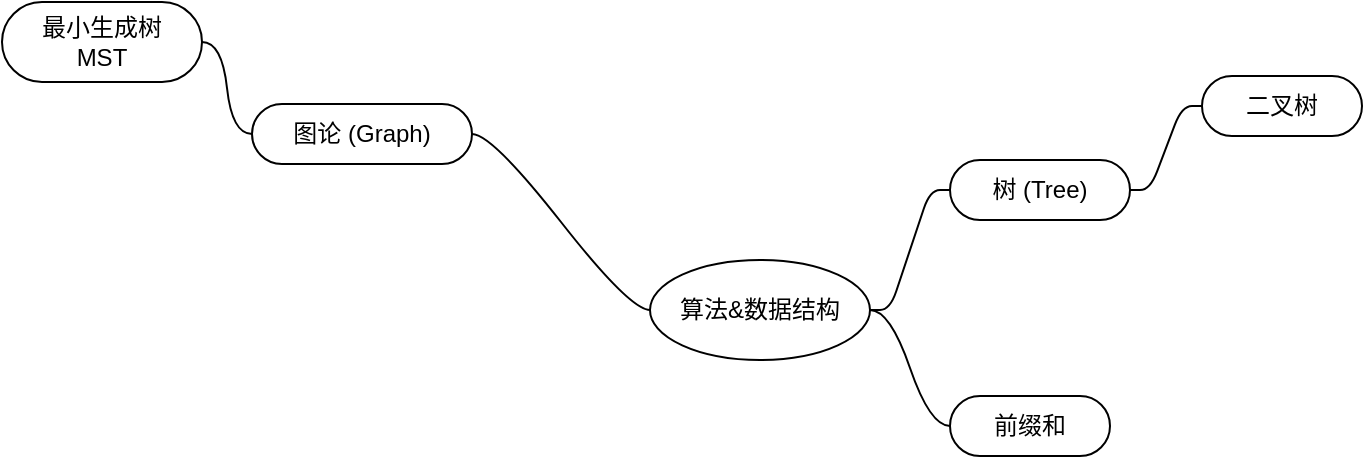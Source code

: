 <mxfile version="14.9.0" type="github" pages="5">
  <diagram id="1ttw5bqtVllHb1fFCbrT" name="Page-1">
    <mxGraphModel dx="1422" dy="742" grid="1" gridSize="10" guides="1" tooltips="1" connect="1" arrows="1" fold="1" page="1" pageScale="1" pageWidth="3300" pageHeight="4681" math="0" shadow="0">
      <root>
        <mxCell id="0" />
        <mxCell id="1" parent="0" />
        <mxCell id="xq1fmVW4_8vq7WBLWr6z-3" value="算法&amp;amp;数据结构" style="ellipse;whiteSpace=wrap;html=1;align=center;newEdgeStyle={&quot;edgeStyle&quot;:&quot;entityRelationEdgeStyle&quot;,&quot;startArrow&quot;:&quot;none&quot;,&quot;endArrow&quot;:&quot;none&quot;,&quot;segment&quot;:10,&quot;curved&quot;:1};treeFolding=1;treeMoving=1;rounded=1;" parent="1" vertex="1">
          <mxGeometry x="740" y="482" width="110" height="50" as="geometry" />
        </mxCell>
        <mxCell id="xq1fmVW4_8vq7WBLWr6z-4" value="树 (Tree)" style="whiteSpace=wrap;html=1;arcSize=50;align=center;verticalAlign=middle;strokeWidth=1;autosize=1;spacing=4;treeFolding=1;treeMoving=1;newEdgeStyle={&quot;edgeStyle&quot;:&quot;entityRelationEdgeStyle&quot;,&quot;startArrow&quot;:&quot;none&quot;,&quot;endArrow&quot;:&quot;none&quot;,&quot;segment&quot;:10,&quot;curved&quot;:1};rounded=1;" parent="1" vertex="1">
          <mxGeometry x="890" y="432" width="90" height="30" as="geometry" />
        </mxCell>
        <mxCell id="xq1fmVW4_8vq7WBLWr6z-5" value="" style="edgeStyle=entityRelationEdgeStyle;startArrow=none;endArrow=none;segment=10;exitX=1;exitY=0.5;exitDx=0;exitDy=0;" parent="1" source="xq1fmVW4_8vq7WBLWr6z-3" target="xq1fmVW4_8vq7WBLWr6z-4" edge="1">
          <mxGeometry relative="1" as="geometry">
            <mxPoint x="884" y="502" as="sourcePoint" />
          </mxGeometry>
        </mxCell>
        <mxCell id="xq1fmVW4_8vq7WBLWr6z-6" value="二叉树" style="whiteSpace=wrap;html=1;arcSize=50;align=center;verticalAlign=middle;strokeWidth=1;autosize=1;spacing=4;treeFolding=1;treeMoving=1;newEdgeStyle={&quot;edgeStyle&quot;:&quot;entityRelationEdgeStyle&quot;,&quot;startArrow&quot;:&quot;none&quot;,&quot;endArrow&quot;:&quot;none&quot;,&quot;segment&quot;:10,&quot;curved&quot;:1};rounded=1;" parent="1" vertex="1">
          <mxGeometry x="1016" y="390" width="80" height="30" as="geometry" />
        </mxCell>
        <mxCell id="xq1fmVW4_8vq7WBLWr6z-7" value="" style="edgeStyle=entityRelationEdgeStyle;startArrow=none;endArrow=none;segment=10;" parent="1" source="xq1fmVW4_8vq7WBLWr6z-4" target="xq1fmVW4_8vq7WBLWr6z-6" edge="1">
          <mxGeometry relative="1" as="geometry">
            <mxPoint x="980" y="432" as="sourcePoint" />
          </mxGeometry>
        </mxCell>
        <mxCell id="xq1fmVW4_8vq7WBLWr6z-8" value="图论 (Graph)" style="whiteSpace=wrap;html=1;rounded=1;arcSize=50;align=center;verticalAlign=middle;strokeWidth=1;autosize=1;spacing=4;treeFolding=1;treeMoving=1;newEdgeStyle={&quot;edgeStyle&quot;:&quot;entityRelationEdgeStyle&quot;,&quot;startArrow&quot;:&quot;none&quot;,&quot;endArrow&quot;:&quot;none&quot;,&quot;segment&quot;:10,&quot;curved&quot;:1};" parent="1" vertex="1">
          <mxGeometry x="541" y="404" width="110" height="30" as="geometry" />
        </mxCell>
        <mxCell id="xq1fmVW4_8vq7WBLWr6z-9" value="" style="edgeStyle=entityRelationEdgeStyle;startArrow=none;endArrow=none;segment=10;curved=1;exitX=0;exitY=0.5;exitDx=0;exitDy=0;" parent="1" source="xq1fmVW4_8vq7WBLWr6z-3" target="xq1fmVW4_8vq7WBLWr6z-8" edge="1">
          <mxGeometry relative="1" as="geometry">
            <mxPoint x="520" y="446" as="sourcePoint" />
          </mxGeometry>
        </mxCell>
        <mxCell id="ay08DQ47iyV8xMQC53Su-4" value="最小生成树&lt;br&gt;MST" style="whiteSpace=wrap;html=1;rounded=1;arcSize=50;align=center;verticalAlign=middle;strokeWidth=1;autosize=1;spacing=4;treeFolding=1;treeMoving=1;newEdgeStyle={&quot;edgeStyle&quot;:&quot;entityRelationEdgeStyle&quot;,&quot;startArrow&quot;:&quot;none&quot;,&quot;endArrow&quot;:&quot;none&quot;,&quot;segment&quot;:10,&quot;curved&quot;:1};" parent="1" vertex="1">
          <mxGeometry x="416" y="353" width="100" height="40" as="geometry" />
        </mxCell>
        <mxCell id="ay08DQ47iyV8xMQC53Su-5" value="" style="edgeStyle=entityRelationEdgeStyle;startArrow=none;endArrow=none;segment=10;curved=1;exitX=0;exitY=0.5;exitDx=0;exitDy=0;" parent="1" source="xq1fmVW4_8vq7WBLWr6z-8" target="ay08DQ47iyV8xMQC53Su-4" edge="1">
          <mxGeometry relative="1" as="geometry">
            <mxPoint x="400" y="502" as="sourcePoint" />
          </mxGeometry>
        </mxCell>
        <mxCell id="t-nfoUIQ9ttZA3OpuyGT-1" value="前缀和" style="whiteSpace=wrap;html=1;rounded=1;arcSize=50;align=center;verticalAlign=middle;strokeWidth=1;autosize=1;spacing=4;treeFolding=1;treeMoving=1;newEdgeStyle={&quot;edgeStyle&quot;:&quot;entityRelationEdgeStyle&quot;,&quot;startArrow&quot;:&quot;none&quot;,&quot;endArrow&quot;:&quot;none&quot;,&quot;segment&quot;:10,&quot;curved&quot;:1};" parent="1" vertex="1">
          <mxGeometry x="890" y="550" width="80" height="30" as="geometry" />
        </mxCell>
        <mxCell id="t-nfoUIQ9ttZA3OpuyGT-2" value="" style="edgeStyle=entityRelationEdgeStyle;startArrow=none;endArrow=none;segment=10;curved=1;exitX=1;exitY=0.5;exitDx=0;exitDy=0;" parent="1" source="xq1fmVW4_8vq7WBLWr6z-3" target="t-nfoUIQ9ttZA3OpuyGT-1" edge="1">
          <mxGeometry relative="1" as="geometry">
            <mxPoint x="868" y="620" as="sourcePoint" />
          </mxGeometry>
        </mxCell>
      </root>
    </mxGraphModel>
  </diagram>
  <diagram id="flCABYTrmTDQcc-5RAOA" name="前缀和(PartialSum)">
    <mxGraphModel dx="1422" dy="742" grid="1" gridSize="10" guides="1" tooltips="1" connect="1" arrows="1" fold="1" page="1" pageScale="1" pageWidth="3300" pageHeight="4681" math="1" shadow="0">
      <root>
        <mxCell id="tjRsRTWSoXcfRRmy9tEk-0" />
        <mxCell id="tjRsRTWSoXcfRRmy9tEk-1" parent="tjRsRTWSoXcfRRmy9tEk-0" />
        <mxCell id="bGIJPQ-5gVdXlk3o-Ftq-21" value="$$ sum_{x,y} = \sum_{i=1}^x \sum_{j=1}^y a_{i,j} $$" style="text;html=1;align=center;verticalAlign=middle;resizable=0;points=[];autosize=1;strokeColor=none;" parent="tjRsRTWSoXcfRRmy9tEk-1" vertex="1">
          <mxGeometry x="1040" y="770" width="290" height="20" as="geometry" />
        </mxCell>
        <mxCell id="bGIJPQ-5gVdXlk3o-Ftq-23" value="" style="shape=table;startSize=0;container=1;collapsible=0;childLayout=tableLayout;" parent="tjRsRTWSoXcfRRmy9tEk-1" vertex="1">
          <mxGeometry x="430" y="770" width="300.0" height="200" as="geometry" />
        </mxCell>
        <mxCell id="bGIJPQ-5gVdXlk3o-Ftq-24" value="" style="shape=partialRectangle;collapsible=0;dropTarget=0;pointerEvents=0;fillColor=none;top=0;left=0;bottom=0;right=0;points=[[0,0.5],[1,0.5]];portConstraint=eastwest;" parent="bGIJPQ-5gVdXlk3o-Ftq-23" vertex="1">
          <mxGeometry width="300.0" height="40" as="geometry" />
        </mxCell>
        <mxCell id="bGIJPQ-5gVdXlk3o-Ftq-25" value="" style="shape=partialRectangle;html=1;whiteSpace=wrap;connectable=0;overflow=hidden;top=0;left=0;bottom=0;right=0;pointerEvents=1;fillColor=#CCCCCC;" parent="bGIJPQ-5gVdXlk3o-Ftq-24" vertex="1">
          <mxGeometry width="60" height="40" as="geometry" />
        </mxCell>
        <mxCell id="bGIJPQ-5gVdXlk3o-Ftq-26" value="" style="shape=partialRectangle;html=1;whiteSpace=wrap;connectable=0;overflow=hidden;top=0;left=0;bottom=0;right=0;pointerEvents=1;fillColor=#CCCCCC;" parent="bGIJPQ-5gVdXlk3o-Ftq-24" vertex="1">
          <mxGeometry x="60" width="60" height="40" as="geometry" />
        </mxCell>
        <mxCell id="bGIJPQ-5gVdXlk3o-Ftq-27" value="" style="shape=partialRectangle;html=1;whiteSpace=wrap;connectable=0;overflow=hidden;top=0;left=0;bottom=0;right=0;pointerEvents=1;fillColor=#FFFFCC;" parent="bGIJPQ-5gVdXlk3o-Ftq-24" vertex="1">
          <mxGeometry x="120" width="60" height="40" as="geometry" />
        </mxCell>
        <mxCell id="bGIJPQ-5gVdXlk3o-Ftq-28" value="" style="shape=partialRectangle;html=1;whiteSpace=wrap;connectable=0;overflow=hidden;fillColor=none;top=0;left=0;bottom=0;right=0;pointerEvents=1;" parent="bGIJPQ-5gVdXlk3o-Ftq-24" vertex="1">
          <mxGeometry x="180" width="60" height="40" as="geometry" />
        </mxCell>
        <mxCell id="bGIJPQ-5gVdXlk3o-Ftq-29" value="" style="shape=partialRectangle;html=1;whiteSpace=wrap;connectable=0;overflow=hidden;fillColor=none;top=0;left=0;bottom=0;right=0;pointerEvents=1;" parent="bGIJPQ-5gVdXlk3o-Ftq-24" vertex="1">
          <mxGeometry x="240" width="60" height="40" as="geometry" />
        </mxCell>
        <mxCell id="bGIJPQ-5gVdXlk3o-Ftq-30" value="" style="shape=partialRectangle;collapsible=0;dropTarget=0;pointerEvents=0;fillColor=none;top=0;left=0;bottom=0;right=0;points=[[0,0.5],[1,0.5]];portConstraint=eastwest;" parent="bGIJPQ-5gVdXlk3o-Ftq-23" vertex="1">
          <mxGeometry y="40" width="300.0" height="40" as="geometry" />
        </mxCell>
        <mxCell id="bGIJPQ-5gVdXlk3o-Ftq-31" value="" style="shape=partialRectangle;html=1;whiteSpace=wrap;connectable=0;overflow=hidden;top=0;left=0;bottom=0;right=0;pointerEvents=1;fillColor=#CCCCCC;" parent="bGIJPQ-5gVdXlk3o-Ftq-30" vertex="1">
          <mxGeometry width="60" height="40" as="geometry" />
        </mxCell>
        <mxCell id="bGIJPQ-5gVdXlk3o-Ftq-32" value="" style="shape=partialRectangle;html=1;whiteSpace=wrap;connectable=0;overflow=hidden;top=0;left=0;bottom=0;right=0;pointerEvents=1;fillColor=#CCCCCC;" parent="bGIJPQ-5gVdXlk3o-Ftq-30" vertex="1">
          <mxGeometry x="60" width="60" height="40" as="geometry" />
        </mxCell>
        <mxCell id="bGIJPQ-5gVdXlk3o-Ftq-33" value="" style="shape=partialRectangle;html=1;whiteSpace=wrap;connectable=0;overflow=hidden;top=0;left=0;bottom=0;right=0;pointerEvents=1;fillColor=#FFFFCC;" parent="bGIJPQ-5gVdXlk3o-Ftq-30" vertex="1">
          <mxGeometry x="120" width="60" height="40" as="geometry" />
        </mxCell>
        <mxCell id="bGIJPQ-5gVdXlk3o-Ftq-34" value="" style="shape=partialRectangle;html=1;whiteSpace=wrap;connectable=0;overflow=hidden;fillColor=none;top=0;left=0;bottom=0;right=0;pointerEvents=1;" parent="bGIJPQ-5gVdXlk3o-Ftq-30" vertex="1">
          <mxGeometry x="180" width="60" height="40" as="geometry" />
        </mxCell>
        <mxCell id="bGIJPQ-5gVdXlk3o-Ftq-35" value="" style="shape=partialRectangle;html=1;whiteSpace=wrap;connectable=0;overflow=hidden;fillColor=none;top=0;left=0;bottom=0;right=0;pointerEvents=1;" parent="bGIJPQ-5gVdXlk3o-Ftq-30" vertex="1">
          <mxGeometry x="240" width="60" height="40" as="geometry" />
        </mxCell>
        <mxCell id="bGIJPQ-5gVdXlk3o-Ftq-36" value="" style="shape=partialRectangle;collapsible=0;dropTarget=0;pointerEvents=0;fillColor=none;top=0;left=0;bottom=0;right=0;points=[[0,0.5],[1,0.5]];portConstraint=eastwest;" parent="bGIJPQ-5gVdXlk3o-Ftq-23" vertex="1">
          <mxGeometry y="80" width="300.0" height="40" as="geometry" />
        </mxCell>
        <mxCell id="bGIJPQ-5gVdXlk3o-Ftq-37" value="" style="shape=partialRectangle;html=1;whiteSpace=wrap;connectable=0;overflow=hidden;top=0;left=0;bottom=0;right=0;pointerEvents=1;fillColor=#CCCCCC;" parent="bGIJPQ-5gVdXlk3o-Ftq-36" vertex="1">
          <mxGeometry width="60" height="40" as="geometry" />
        </mxCell>
        <mxCell id="bGIJPQ-5gVdXlk3o-Ftq-38" value="" style="shape=partialRectangle;html=1;whiteSpace=wrap;connectable=0;overflow=hidden;top=0;left=0;bottom=0;right=0;pointerEvents=1;fillColor=#CCCCCC;" parent="bGIJPQ-5gVdXlk3o-Ftq-36" vertex="1">
          <mxGeometry x="60" width="60" height="40" as="geometry" />
        </mxCell>
        <mxCell id="bGIJPQ-5gVdXlk3o-Ftq-39" value="" style="shape=partialRectangle;html=1;whiteSpace=wrap;connectable=0;overflow=hidden;top=0;left=0;bottom=0;right=0;pointerEvents=1;fillColor=#FFFFCC;" parent="bGIJPQ-5gVdXlk3o-Ftq-36" vertex="1">
          <mxGeometry x="120" width="60" height="40" as="geometry" />
        </mxCell>
        <mxCell id="bGIJPQ-5gVdXlk3o-Ftq-40" value="" style="shape=partialRectangle;html=1;whiteSpace=wrap;connectable=0;overflow=hidden;fillColor=none;top=0;left=0;bottom=0;right=0;pointerEvents=1;" parent="bGIJPQ-5gVdXlk3o-Ftq-36" vertex="1">
          <mxGeometry x="180" width="60" height="40" as="geometry" />
        </mxCell>
        <mxCell id="bGIJPQ-5gVdXlk3o-Ftq-41" value="" style="shape=partialRectangle;html=1;whiteSpace=wrap;connectable=0;overflow=hidden;fillColor=none;top=0;left=0;bottom=0;right=0;pointerEvents=1;" parent="bGIJPQ-5gVdXlk3o-Ftq-36" vertex="1">
          <mxGeometry x="240" width="60" height="40" as="geometry" />
        </mxCell>
        <mxCell id="bGIJPQ-5gVdXlk3o-Ftq-42" value="" style="shape=partialRectangle;collapsible=0;dropTarget=0;pointerEvents=0;fillColor=none;top=0;left=0;bottom=0;right=0;points=[[0,0.5],[1,0.5]];portConstraint=eastwest;" parent="bGIJPQ-5gVdXlk3o-Ftq-23" vertex="1">
          <mxGeometry y="120" width="300.0" height="40" as="geometry" />
        </mxCell>
        <mxCell id="bGIJPQ-5gVdXlk3o-Ftq-43" value="" style="shape=partialRectangle;html=1;whiteSpace=wrap;connectable=0;overflow=hidden;top=0;left=0;bottom=0;right=0;pointerEvents=1;fillColor=#66B2FF;" parent="bGIJPQ-5gVdXlk3o-Ftq-42" vertex="1">
          <mxGeometry width="60" height="40" as="geometry" />
        </mxCell>
        <mxCell id="bGIJPQ-5gVdXlk3o-Ftq-44" value="" style="shape=partialRectangle;html=1;whiteSpace=wrap;connectable=0;overflow=hidden;top=0;left=0;bottom=0;right=0;pointerEvents=1;fillColor=#66B2FF;" parent="bGIJPQ-5gVdXlk3o-Ftq-42" vertex="1">
          <mxGeometry x="60" width="60" height="40" as="geometry" />
        </mxCell>
        <mxCell id="bGIJPQ-5gVdXlk3o-Ftq-45" value="" style="shape=partialRectangle;html=1;whiteSpace=wrap;connectable=0;overflow=hidden;fillColor=none;top=0;left=0;bottom=0;right=0;pointerEvents=1;" parent="bGIJPQ-5gVdXlk3o-Ftq-42" vertex="1">
          <mxGeometry x="120" width="60" height="40" as="geometry" />
        </mxCell>
        <mxCell id="bGIJPQ-5gVdXlk3o-Ftq-46" value="" style="shape=partialRectangle;html=1;whiteSpace=wrap;connectable=0;overflow=hidden;fillColor=none;top=0;left=0;bottom=0;right=0;pointerEvents=1;" parent="bGIJPQ-5gVdXlk3o-Ftq-42" vertex="1">
          <mxGeometry x="180" width="60" height="40" as="geometry" />
        </mxCell>
        <mxCell id="bGIJPQ-5gVdXlk3o-Ftq-47" value="" style="shape=partialRectangle;html=1;whiteSpace=wrap;connectable=0;overflow=hidden;fillColor=none;top=0;left=0;bottom=0;right=0;pointerEvents=1;" parent="bGIJPQ-5gVdXlk3o-Ftq-42" vertex="1">
          <mxGeometry x="240" width="60" height="40" as="geometry" />
        </mxCell>
        <mxCell id="bGIJPQ-5gVdXlk3o-Ftq-48" value="" style="shape=partialRectangle;collapsible=0;dropTarget=0;pointerEvents=0;fillColor=none;top=0;left=0;bottom=0;right=0;points=[[0,0.5],[1,0.5]];portConstraint=eastwest;" parent="bGIJPQ-5gVdXlk3o-Ftq-23" vertex="1">
          <mxGeometry y="160" width="300.0" height="40" as="geometry" />
        </mxCell>
        <mxCell id="bGIJPQ-5gVdXlk3o-Ftq-49" value="" style="shape=partialRectangle;html=1;whiteSpace=wrap;connectable=0;overflow=hidden;fillColor=none;top=0;left=0;bottom=0;right=0;pointerEvents=1;" parent="bGIJPQ-5gVdXlk3o-Ftq-48" vertex="1">
          <mxGeometry width="60" height="40" as="geometry" />
        </mxCell>
        <mxCell id="bGIJPQ-5gVdXlk3o-Ftq-50" value="" style="shape=partialRectangle;html=1;whiteSpace=wrap;connectable=0;overflow=hidden;fillColor=none;top=0;left=0;bottom=0;right=0;pointerEvents=1;" parent="bGIJPQ-5gVdXlk3o-Ftq-48" vertex="1">
          <mxGeometry x="60" width="60" height="40" as="geometry" />
        </mxCell>
        <mxCell id="bGIJPQ-5gVdXlk3o-Ftq-51" value="" style="shape=partialRectangle;html=1;whiteSpace=wrap;connectable=0;overflow=hidden;fillColor=none;top=0;left=0;bottom=0;right=0;pointerEvents=1;" parent="bGIJPQ-5gVdXlk3o-Ftq-48" vertex="1">
          <mxGeometry x="120" width="60" height="40" as="geometry" />
        </mxCell>
        <mxCell id="bGIJPQ-5gVdXlk3o-Ftq-52" value="" style="shape=partialRectangle;html=1;whiteSpace=wrap;connectable=0;overflow=hidden;fillColor=none;top=0;left=0;bottom=0;right=0;pointerEvents=1;" parent="bGIJPQ-5gVdXlk3o-Ftq-48" vertex="1">
          <mxGeometry x="180" width="60" height="40" as="geometry" />
        </mxCell>
        <mxCell id="bGIJPQ-5gVdXlk3o-Ftq-53" value="" style="shape=partialRectangle;html=1;whiteSpace=wrap;connectable=0;overflow=hidden;fillColor=none;top=0;left=0;bottom=0;right=0;pointerEvents=1;" parent="bGIJPQ-5gVdXlk3o-Ftq-48" vertex="1">
          <mxGeometry x="240" width="60" height="40" as="geometry" />
        </mxCell>
        <mxCell id="bGIJPQ-5gVdXlk3o-Ftq-54" value="&lt;font style=&quot;font-size: 18px&quot;&gt;1&lt;/font&gt;" style="text;html=1;strokeColor=none;fillColor=none;align=center;verticalAlign=middle;whiteSpace=wrap;rounded=0;" parent="tjRsRTWSoXcfRRmy9tEk-1" vertex="1">
          <mxGeometry x="580" y="780" width="30" height="20" as="geometry" />
        </mxCell>
        <mxCell id="bGIJPQ-5gVdXlk3o-Ftq-55" value="&lt;span style=&quot;font-size: 18px&quot;&gt;2&lt;/span&gt;" style="text;html=1;strokeColor=none;fillColor=none;align=center;verticalAlign=middle;whiteSpace=wrap;rounded=0;" parent="tjRsRTWSoXcfRRmy9tEk-1" vertex="1">
          <mxGeometry x="580" y="820" width="30" height="20" as="geometry" />
        </mxCell>
        <mxCell id="bGIJPQ-5gVdXlk3o-Ftq-56" value="递归推导公式：&lt;br&gt;$$ sum_{i,j} = sum_{i-1,j} + sum_{i,j-1} - sum_{i-1,j-1} + a_{i,j}$$&lt;br&gt;因为相加时 \(sum_{i-1,j}\) 和 \(sum_{i,j-1}\) 重复计算了 \(sum_{i-1,j-1}\) 所以需要减去" style="text;html=1;align=left;verticalAlign=middle;resizable=0;points=[];autosize=1;strokeColor=none;" parent="tjRsRTWSoXcfRRmy9tEk-1" vertex="1">
          <mxGeometry x="940" y="860" width="460" height="50" as="geometry" />
        </mxCell>
        <mxCell id="bGIJPQ-5gVdXlk3o-Ftq-57" value="另外是如何应用，通常是计算子矩阵的和，例如 \((x_1,y_1)-(x_2,y_2)\) ，推导类似如上，可以得到&lt;br&gt;&lt;br&gt;$$sum_{x2,y2} - sum_{x1-1,y2} - sum_{x2,y1-1} + sum_{x1-1,y1-1}$$" style="text;html=1;align=left;verticalAlign=middle;resizable=0;points=[];autosize=1;strokeColor=none;" parent="tjRsRTWSoXcfRRmy9tEk-1" vertex="1">
          <mxGeometry x="930" y="990" width="540" height="50" as="geometry" />
        </mxCell>
        <mxCell id="bGIJPQ-5gVdXlk3o-Ftq-58" value="" style="shape=table;startSize=0;container=1;collapsible=0;childLayout=tableLayout;" parent="tjRsRTWSoXcfRRmy9tEk-1" vertex="1">
          <mxGeometry x="990" y="420" width="240" height="120" as="geometry" />
        </mxCell>
        <mxCell id="bGIJPQ-5gVdXlk3o-Ftq-59" value="" style="shape=partialRectangle;collapsible=0;dropTarget=0;pointerEvents=0;fillColor=none;top=0;left=0;bottom=0;right=0;points=[[0,0.5],[1,0.5]];portConstraint=eastwest;" parent="bGIJPQ-5gVdXlk3o-Ftq-58" vertex="1">
          <mxGeometry width="240" height="40" as="geometry" />
        </mxCell>
        <mxCell id="bGIJPQ-5gVdXlk3o-Ftq-60" value="1" style="shape=partialRectangle;html=1;whiteSpace=wrap;connectable=0;overflow=hidden;fillColor=none;top=0;left=0;bottom=0;right=0;pointerEvents=1;" parent="bGIJPQ-5gVdXlk3o-Ftq-59" vertex="1">
          <mxGeometry width="60" height="40" as="geometry" />
        </mxCell>
        <mxCell id="bGIJPQ-5gVdXlk3o-Ftq-61" value="2" style="shape=partialRectangle;html=1;whiteSpace=wrap;connectable=0;overflow=hidden;fillColor=none;top=0;left=0;bottom=0;right=0;pointerEvents=1;" parent="bGIJPQ-5gVdXlk3o-Ftq-59" vertex="1">
          <mxGeometry x="60" width="60" height="40" as="geometry" />
        </mxCell>
        <mxCell id="bGIJPQ-5gVdXlk3o-Ftq-62" value="4" style="shape=partialRectangle;html=1;whiteSpace=wrap;connectable=0;overflow=hidden;fillColor=none;top=0;left=0;bottom=0;right=0;pointerEvents=1;" parent="bGIJPQ-5gVdXlk3o-Ftq-59" vertex="1">
          <mxGeometry x="120" width="60" height="40" as="geometry" />
        </mxCell>
        <mxCell id="bGIJPQ-5gVdXlk3o-Ftq-63" value="3" style="shape=partialRectangle;html=1;whiteSpace=wrap;connectable=0;overflow=hidden;fillColor=none;top=0;left=0;bottom=0;right=0;pointerEvents=1;" parent="bGIJPQ-5gVdXlk3o-Ftq-59" vertex="1">
          <mxGeometry x="180" width="60" height="40" as="geometry" />
        </mxCell>
        <mxCell id="bGIJPQ-5gVdXlk3o-Ftq-64" value="" style="shape=partialRectangle;collapsible=0;dropTarget=0;pointerEvents=0;fillColor=none;top=0;left=0;bottom=0;right=0;points=[[0,0.5],[1,0.5]];portConstraint=eastwest;" parent="bGIJPQ-5gVdXlk3o-Ftq-58" vertex="1">
          <mxGeometry y="40" width="240" height="40" as="geometry" />
        </mxCell>
        <mxCell id="bGIJPQ-5gVdXlk3o-Ftq-65" value="5" style="shape=partialRectangle;html=1;whiteSpace=wrap;connectable=0;overflow=hidden;fillColor=none;top=0;left=0;bottom=0;right=0;pointerEvents=1;" parent="bGIJPQ-5gVdXlk3o-Ftq-64" vertex="1">
          <mxGeometry width="60" height="40" as="geometry" />
        </mxCell>
        <mxCell id="bGIJPQ-5gVdXlk3o-Ftq-66" value="1" style="shape=partialRectangle;html=1;whiteSpace=wrap;connectable=0;overflow=hidden;fillColor=none;top=0;left=0;bottom=0;right=0;pointerEvents=1;" parent="bGIJPQ-5gVdXlk3o-Ftq-64" vertex="1">
          <mxGeometry x="60" width="60" height="40" as="geometry" />
        </mxCell>
        <mxCell id="bGIJPQ-5gVdXlk3o-Ftq-67" value="2" style="shape=partialRectangle;html=1;whiteSpace=wrap;connectable=0;overflow=hidden;fillColor=none;top=0;left=0;bottom=0;right=0;pointerEvents=1;" parent="bGIJPQ-5gVdXlk3o-Ftq-64" vertex="1">
          <mxGeometry x="120" width="60" height="40" as="geometry" />
        </mxCell>
        <mxCell id="bGIJPQ-5gVdXlk3o-Ftq-68" value="4" style="shape=partialRectangle;html=1;whiteSpace=wrap;connectable=0;overflow=hidden;fillColor=none;top=0;left=0;bottom=0;right=0;pointerEvents=1;" parent="bGIJPQ-5gVdXlk3o-Ftq-64" vertex="1">
          <mxGeometry x="180" width="60" height="40" as="geometry" />
        </mxCell>
        <mxCell id="bGIJPQ-5gVdXlk3o-Ftq-69" value="" style="shape=partialRectangle;collapsible=0;dropTarget=0;pointerEvents=0;fillColor=none;top=0;left=0;bottom=0;right=0;points=[[0,0.5],[1,0.5]];portConstraint=eastwest;" parent="bGIJPQ-5gVdXlk3o-Ftq-58" vertex="1">
          <mxGeometry y="80" width="240" height="40" as="geometry" />
        </mxCell>
        <mxCell id="bGIJPQ-5gVdXlk3o-Ftq-70" value="6" style="shape=partialRectangle;html=1;whiteSpace=wrap;connectable=0;overflow=hidden;fillColor=none;top=0;left=0;bottom=0;right=0;pointerEvents=1;" parent="bGIJPQ-5gVdXlk3o-Ftq-69" vertex="1">
          <mxGeometry width="60" height="40" as="geometry" />
        </mxCell>
        <mxCell id="bGIJPQ-5gVdXlk3o-Ftq-71" value="3" style="shape=partialRectangle;html=1;whiteSpace=wrap;connectable=0;overflow=hidden;fillColor=none;top=0;left=0;bottom=0;right=0;pointerEvents=1;" parent="bGIJPQ-5gVdXlk3o-Ftq-69" vertex="1">
          <mxGeometry x="60" width="60" height="40" as="geometry" />
        </mxCell>
        <mxCell id="bGIJPQ-5gVdXlk3o-Ftq-72" value="5" style="shape=partialRectangle;html=1;whiteSpace=wrap;connectable=0;overflow=hidden;fillColor=none;top=0;left=0;bottom=0;right=0;pointerEvents=1;" parent="bGIJPQ-5gVdXlk3o-Ftq-69" vertex="1">
          <mxGeometry x="120" width="60" height="40" as="geometry" />
        </mxCell>
        <mxCell id="bGIJPQ-5gVdXlk3o-Ftq-73" value="9" style="shape=partialRectangle;html=1;whiteSpace=wrap;connectable=0;overflow=hidden;fillColor=none;top=0;left=0;bottom=0;right=0;pointerEvents=1;" parent="bGIJPQ-5gVdXlk3o-Ftq-69" vertex="1">
          <mxGeometry x="180" width="60" height="40" as="geometry" />
        </mxCell>
        <mxCell id="bGIJPQ-5gVdXlk3o-Ftq-74" value="" style="shape=table;startSize=0;container=1;collapsible=0;childLayout=tableLayout;" parent="tjRsRTWSoXcfRRmy9tEk-1" vertex="1">
          <mxGeometry x="990" y="560" width="240" height="120" as="geometry" />
        </mxCell>
        <mxCell id="bGIJPQ-5gVdXlk3o-Ftq-75" value="" style="shape=partialRectangle;collapsible=0;dropTarget=0;pointerEvents=0;fillColor=none;top=0;left=0;bottom=0;right=0;points=[[0,0.5],[1,0.5]];portConstraint=eastwest;" parent="bGIJPQ-5gVdXlk3o-Ftq-74" vertex="1">
          <mxGeometry width="240" height="40" as="geometry" />
        </mxCell>
        <mxCell id="bGIJPQ-5gVdXlk3o-Ftq-76" value="1" style="shape=partialRectangle;html=1;whiteSpace=wrap;connectable=0;overflow=hidden;fillColor=none;top=0;left=0;bottom=0;right=0;pointerEvents=1;" parent="bGIJPQ-5gVdXlk3o-Ftq-75" vertex="1">
          <mxGeometry width="60" height="40" as="geometry" />
        </mxCell>
        <mxCell id="bGIJPQ-5gVdXlk3o-Ftq-77" value="3" style="shape=partialRectangle;html=1;whiteSpace=wrap;connectable=0;overflow=hidden;fillColor=none;top=0;left=0;bottom=0;right=0;pointerEvents=1;" parent="bGIJPQ-5gVdXlk3o-Ftq-75" vertex="1">
          <mxGeometry x="60" width="60" height="40" as="geometry" />
        </mxCell>
        <mxCell id="bGIJPQ-5gVdXlk3o-Ftq-78" value="7" style="shape=partialRectangle;html=1;whiteSpace=wrap;connectable=0;overflow=hidden;fillColor=none;top=0;left=0;bottom=0;right=0;pointerEvents=1;" parent="bGIJPQ-5gVdXlk3o-Ftq-75" vertex="1">
          <mxGeometry x="120" width="60" height="40" as="geometry" />
        </mxCell>
        <mxCell id="bGIJPQ-5gVdXlk3o-Ftq-79" value="10" style="shape=partialRectangle;html=1;whiteSpace=wrap;connectable=0;overflow=hidden;fillColor=none;top=0;left=0;bottom=0;right=0;pointerEvents=1;" parent="bGIJPQ-5gVdXlk3o-Ftq-75" vertex="1">
          <mxGeometry x="180" width="60" height="40" as="geometry" />
        </mxCell>
        <mxCell id="bGIJPQ-5gVdXlk3o-Ftq-80" value="" style="shape=partialRectangle;collapsible=0;dropTarget=0;pointerEvents=0;fillColor=none;top=0;left=0;bottom=0;right=0;points=[[0,0.5],[1,0.5]];portConstraint=eastwest;" parent="bGIJPQ-5gVdXlk3o-Ftq-74" vertex="1">
          <mxGeometry y="40" width="240" height="40" as="geometry" />
        </mxCell>
        <mxCell id="bGIJPQ-5gVdXlk3o-Ftq-81" value="6" style="shape=partialRectangle;html=1;whiteSpace=wrap;connectable=0;overflow=hidden;fillColor=none;top=0;left=0;bottom=0;right=0;pointerEvents=1;" parent="bGIJPQ-5gVdXlk3o-Ftq-80" vertex="1">
          <mxGeometry width="60" height="40" as="geometry" />
        </mxCell>
        <mxCell id="bGIJPQ-5gVdXlk3o-Ftq-82" value="9" style="shape=partialRectangle;html=1;whiteSpace=wrap;connectable=0;overflow=hidden;fillColor=none;top=0;left=0;bottom=0;right=0;pointerEvents=1;" parent="bGIJPQ-5gVdXlk3o-Ftq-80" vertex="1">
          <mxGeometry x="60" width="60" height="40" as="geometry" />
        </mxCell>
        <mxCell id="bGIJPQ-5gVdXlk3o-Ftq-83" value="15" style="shape=partialRectangle;html=1;whiteSpace=wrap;connectable=0;overflow=hidden;fillColor=none;top=0;left=0;bottom=0;right=0;pointerEvents=1;" parent="bGIJPQ-5gVdXlk3o-Ftq-80" vertex="1">
          <mxGeometry x="120" width="60" height="40" as="geometry" />
        </mxCell>
        <mxCell id="bGIJPQ-5gVdXlk3o-Ftq-84" value="22" style="shape=partialRectangle;html=1;whiteSpace=wrap;connectable=0;overflow=hidden;fillColor=none;top=0;left=0;bottom=0;right=0;pointerEvents=1;" parent="bGIJPQ-5gVdXlk3o-Ftq-80" vertex="1">
          <mxGeometry x="180" width="60" height="40" as="geometry" />
        </mxCell>
        <mxCell id="bGIJPQ-5gVdXlk3o-Ftq-85" value="" style="shape=partialRectangle;collapsible=0;dropTarget=0;pointerEvents=0;fillColor=none;top=0;left=0;bottom=0;right=0;points=[[0,0.5],[1,0.5]];portConstraint=eastwest;" parent="bGIJPQ-5gVdXlk3o-Ftq-74" vertex="1">
          <mxGeometry y="80" width="240" height="40" as="geometry" />
        </mxCell>
        <mxCell id="bGIJPQ-5gVdXlk3o-Ftq-86" value="12" style="shape=partialRectangle;html=1;whiteSpace=wrap;connectable=0;overflow=hidden;fillColor=none;top=0;left=0;bottom=0;right=0;pointerEvents=1;" parent="bGIJPQ-5gVdXlk3o-Ftq-85" vertex="1">
          <mxGeometry width="60" height="40" as="geometry" />
        </mxCell>
        <mxCell id="bGIJPQ-5gVdXlk3o-Ftq-87" value="18" style="shape=partialRectangle;html=1;whiteSpace=wrap;connectable=0;overflow=hidden;fillColor=none;top=0;left=0;bottom=0;right=0;pointerEvents=1;" parent="bGIJPQ-5gVdXlk3o-Ftq-85" vertex="1">
          <mxGeometry x="60" width="60" height="40" as="geometry" />
        </mxCell>
        <mxCell id="bGIJPQ-5gVdXlk3o-Ftq-88" value="29" style="shape=partialRectangle;html=1;whiteSpace=wrap;connectable=0;overflow=hidden;fillColor=none;top=0;left=0;bottom=0;right=0;pointerEvents=1;" parent="bGIJPQ-5gVdXlk3o-Ftq-85" vertex="1">
          <mxGeometry x="120" width="60" height="40" as="geometry" />
        </mxCell>
        <mxCell id="bGIJPQ-5gVdXlk3o-Ftq-89" value="45" style="shape=partialRectangle;html=1;whiteSpace=wrap;connectable=0;overflow=hidden;fillColor=none;top=0;left=0;bottom=0;right=0;pointerEvents=1;" parent="bGIJPQ-5gVdXlk3o-Ftq-85" vertex="1">
          <mxGeometry x="180" width="60" height="40" as="geometry" />
        </mxCell>
      </root>
    </mxGraphModel>
  </diagram>
  <diagram id="_EM9qM6_YUYOV8pz-7tj" name="Graph">
    <mxGraphModel dx="1422" dy="742" grid="1" gridSize="10" guides="1" tooltips="1" connect="1" arrows="1" fold="1" page="1" pageScale="1" pageWidth="1200" pageHeight="1920" math="0" shadow="0">
      <root>
        <mxCell id="EfGUO_ihWQRbGrqev4Hr-0" />
        <mxCell id="EfGUO_ihWQRbGrqev4Hr-1" parent="EfGUO_ihWQRbGrqev4Hr-0" />
        <mxCell id="dBPpkWBHQmVQ1I_I8xSn-0" value="" style="shape=curlyBracket;whiteSpace=wrap;html=1;rounded=1;" vertex="1" parent="EfGUO_ihWQRbGrqev4Hr-1">
          <mxGeometry x="80" y="300" width="20" height="200" as="geometry" />
        </mxCell>
        <mxCell id="dBPpkWBHQmVQ1I_I8xSn-1" value="" style="shape=curlyBracket;whiteSpace=wrap;html=1;rounded=1;flipH=1;" vertex="1" parent="EfGUO_ihWQRbGrqev4Hr-1">
          <mxGeometry x="299" y="300" width="20" height="200" as="geometry" />
        </mxCell>
        <mxCell id="dBPpkWBHQmVQ1I_I8xSn-29" value="&lt;font style=&quot;font-size: 24px&quot; face=&quot;Lucida Console&quot;&gt;0&lt;/font&gt;" style="text;html=1;strokeColor=none;fillColor=none;align=center;verticalAlign=middle;whiteSpace=wrap;rounded=0;" vertex="1" parent="EfGUO_ihWQRbGrqev4Hr-1">
          <mxGeometry x="100" y="300" width="40" height="40" as="geometry" />
        </mxCell>
        <mxCell id="dBPpkWBHQmVQ1I_I8xSn-32" value="&lt;font style=&quot;font-size: 24px&quot; face=&quot;Lucida Console&quot;&gt;0&lt;/font&gt;" style="text;html=1;strokeColor=none;fillColor=none;align=center;verticalAlign=middle;whiteSpace=wrap;rounded=0;" vertex="1" parent="EfGUO_ihWQRbGrqev4Hr-1">
          <mxGeometry x="140" y="300" width="40" height="40" as="geometry" />
        </mxCell>
        <mxCell id="dBPpkWBHQmVQ1I_I8xSn-33" value="&lt;font style=&quot;font-size: 24px&quot; face=&quot;Lucida Console&quot;&gt;0&lt;/font&gt;" style="text;html=1;strokeColor=none;fillColor=none;align=center;verticalAlign=middle;whiteSpace=wrap;rounded=0;" vertex="1" parent="EfGUO_ihWQRbGrqev4Hr-1">
          <mxGeometry x="180" y="300" width="40" height="40" as="geometry" />
        </mxCell>
        <mxCell id="dBPpkWBHQmVQ1I_I8xSn-34" value="&lt;font style=&quot;font-size: 24px&quot; face=&quot;Lucida Console&quot;&gt;0&lt;/font&gt;" style="text;html=1;strokeColor=none;fillColor=none;align=center;verticalAlign=middle;whiteSpace=wrap;rounded=0;" vertex="1" parent="EfGUO_ihWQRbGrqev4Hr-1">
          <mxGeometry x="220" y="300" width="40" height="40" as="geometry" />
        </mxCell>
        <mxCell id="dBPpkWBHQmVQ1I_I8xSn-35" value="&lt;font style=&quot;font-size: 24px&quot; face=&quot;Lucida Console&quot;&gt;0&lt;/font&gt;" style="text;html=1;strokeColor=none;fillColor=none;align=center;verticalAlign=middle;whiteSpace=wrap;rounded=0;" vertex="1" parent="EfGUO_ihWQRbGrqev4Hr-1">
          <mxGeometry x="260" y="300" width="40" height="40" as="geometry" />
        </mxCell>
        <mxCell id="dBPpkWBHQmVQ1I_I8xSn-43" value="&lt;font style=&quot;font-size: 24px&quot; face=&quot;Lucida Console&quot;&gt;0&lt;/font&gt;" style="text;html=1;strokeColor=none;fillColor=none;align=center;verticalAlign=middle;whiteSpace=wrap;rounded=0;" vertex="1" parent="EfGUO_ihWQRbGrqev4Hr-1">
          <mxGeometry x="100" y="340" width="40" height="40" as="geometry" />
        </mxCell>
        <mxCell id="dBPpkWBHQmVQ1I_I8xSn-44" value="&lt;font style=&quot;font-size: 24px&quot; face=&quot;Lucida Console&quot;&gt;0&lt;/font&gt;" style="text;html=1;strokeColor=none;fillColor=none;align=center;verticalAlign=middle;whiteSpace=wrap;rounded=0;" vertex="1" parent="EfGUO_ihWQRbGrqev4Hr-1">
          <mxGeometry x="100" y="380" width="40" height="40" as="geometry" />
        </mxCell>
        <mxCell id="dBPpkWBHQmVQ1I_I8xSn-45" value="&lt;font style=&quot;font-size: 24px&quot; face=&quot;Lucida Console&quot;&gt;0&lt;/font&gt;" style="text;html=1;strokeColor=none;fillColor=none;align=center;verticalAlign=middle;whiteSpace=wrap;rounded=0;" vertex="1" parent="EfGUO_ihWQRbGrqev4Hr-1">
          <mxGeometry x="100" y="420" width="40" height="40" as="geometry" />
        </mxCell>
        <mxCell id="dBPpkWBHQmVQ1I_I8xSn-46" value="&lt;font style=&quot;font-size: 24px&quot; face=&quot;Lucida Console&quot;&gt;0&lt;/font&gt;" style="text;html=1;strokeColor=none;fillColor=none;align=center;verticalAlign=middle;whiteSpace=wrap;rounded=0;" vertex="1" parent="EfGUO_ihWQRbGrqev4Hr-1">
          <mxGeometry x="100" y="460" width="40" height="40" as="geometry" />
        </mxCell>
        <mxCell id="dBPpkWBHQmVQ1I_I8xSn-47" value="&lt;font style=&quot;font-size: 24px&quot; face=&quot;Lucida Console&quot;&gt;0&lt;/font&gt;" style="text;html=1;strokeColor=none;fillColor=none;align=center;verticalAlign=middle;whiteSpace=wrap;rounded=0;" vertex="1" parent="EfGUO_ihWQRbGrqev4Hr-1">
          <mxGeometry x="140" y="340" width="40" height="40" as="geometry" />
        </mxCell>
        <mxCell id="dBPpkWBHQmVQ1I_I8xSn-48" value="&lt;font style=&quot;font-size: 24px&quot; face=&quot;Lucida Console&quot;&gt;0&lt;/font&gt;" style="text;html=1;strokeColor=none;fillColor=none;align=center;verticalAlign=middle;whiteSpace=wrap;rounded=0;" vertex="1" parent="EfGUO_ihWQRbGrqev4Hr-1">
          <mxGeometry x="180" y="340" width="40" height="40" as="geometry" />
        </mxCell>
        <mxCell id="dBPpkWBHQmVQ1I_I8xSn-49" value="&lt;font style=&quot;font-size: 24px&quot; face=&quot;Lucida Console&quot;&gt;0&lt;/font&gt;" style="text;html=1;strokeColor=none;fillColor=none;align=center;verticalAlign=middle;whiteSpace=wrap;rounded=0;" vertex="1" parent="EfGUO_ihWQRbGrqev4Hr-1">
          <mxGeometry x="220" y="340" width="40" height="40" as="geometry" />
        </mxCell>
        <mxCell id="dBPpkWBHQmVQ1I_I8xSn-50" value="&lt;font style=&quot;font-size: 24px&quot; face=&quot;Lucida Console&quot;&gt;0&lt;/font&gt;" style="text;html=1;strokeColor=none;fillColor=none;align=center;verticalAlign=middle;whiteSpace=wrap;rounded=0;" vertex="1" parent="EfGUO_ihWQRbGrqev4Hr-1">
          <mxGeometry x="260" y="340" width="40" height="40" as="geometry" />
        </mxCell>
        <mxCell id="dBPpkWBHQmVQ1I_I8xSn-51" value="&lt;font style=&quot;font-size: 24px&quot; face=&quot;Lucida Console&quot;&gt;0&lt;/font&gt;" style="text;html=1;strokeColor=none;fillColor=none;align=center;verticalAlign=middle;whiteSpace=wrap;rounded=0;" vertex="1" parent="EfGUO_ihWQRbGrqev4Hr-1">
          <mxGeometry x="140" y="380" width="40" height="40" as="geometry" />
        </mxCell>
        <mxCell id="dBPpkWBHQmVQ1I_I8xSn-52" value="&lt;font style=&quot;font-size: 24px&quot; face=&quot;Lucida Console&quot;&gt;0&lt;/font&gt;" style="text;html=1;strokeColor=none;fillColor=none;align=center;verticalAlign=middle;whiteSpace=wrap;rounded=0;" vertex="1" parent="EfGUO_ihWQRbGrqev4Hr-1">
          <mxGeometry x="180" y="380" width="40" height="40" as="geometry" />
        </mxCell>
        <mxCell id="dBPpkWBHQmVQ1I_I8xSn-53" value="&lt;font style=&quot;font-size: 24px&quot; face=&quot;Lucida Console&quot;&gt;0&lt;/font&gt;" style="text;html=1;strokeColor=none;fillColor=none;align=center;verticalAlign=middle;whiteSpace=wrap;rounded=0;" vertex="1" parent="EfGUO_ihWQRbGrqev4Hr-1">
          <mxGeometry x="220" y="380" width="40" height="40" as="geometry" />
        </mxCell>
        <mxCell id="dBPpkWBHQmVQ1I_I8xSn-54" value="&lt;font style=&quot;font-size: 24px&quot; face=&quot;Lucida Console&quot;&gt;0&lt;/font&gt;" style="text;html=1;strokeColor=none;fillColor=none;align=center;verticalAlign=middle;whiteSpace=wrap;rounded=0;" vertex="1" parent="EfGUO_ihWQRbGrqev4Hr-1">
          <mxGeometry x="260" y="380" width="40" height="40" as="geometry" />
        </mxCell>
        <mxCell id="dBPpkWBHQmVQ1I_I8xSn-55" value="&lt;font style=&quot;font-size: 24px&quot; face=&quot;Lucida Console&quot;&gt;0&lt;/font&gt;" style="text;html=1;strokeColor=none;fillColor=none;align=center;verticalAlign=middle;whiteSpace=wrap;rounded=0;" vertex="1" parent="EfGUO_ihWQRbGrqev4Hr-1">
          <mxGeometry x="140" y="420" width="40" height="40" as="geometry" />
        </mxCell>
        <mxCell id="dBPpkWBHQmVQ1I_I8xSn-56" value="&lt;font style=&quot;font-size: 24px&quot; face=&quot;Lucida Console&quot;&gt;0&lt;/font&gt;" style="text;html=1;strokeColor=none;fillColor=none;align=center;verticalAlign=middle;whiteSpace=wrap;rounded=0;" vertex="1" parent="EfGUO_ihWQRbGrqev4Hr-1">
          <mxGeometry x="180" y="420" width="40" height="40" as="geometry" />
        </mxCell>
        <mxCell id="dBPpkWBHQmVQ1I_I8xSn-57" value="&lt;font style=&quot;font-size: 24px&quot; face=&quot;Lucida Console&quot;&gt;0&lt;/font&gt;" style="text;html=1;strokeColor=none;fillColor=none;align=center;verticalAlign=middle;whiteSpace=wrap;rounded=0;" vertex="1" parent="EfGUO_ihWQRbGrqev4Hr-1">
          <mxGeometry x="220" y="420" width="40" height="40" as="geometry" />
        </mxCell>
        <mxCell id="dBPpkWBHQmVQ1I_I8xSn-58" value="&lt;font style=&quot;font-size: 24px&quot; face=&quot;Lucida Console&quot;&gt;0&lt;/font&gt;" style="text;html=1;strokeColor=none;fillColor=none;align=center;verticalAlign=middle;whiteSpace=wrap;rounded=0;" vertex="1" parent="EfGUO_ihWQRbGrqev4Hr-1">
          <mxGeometry x="260" y="420" width="40" height="40" as="geometry" />
        </mxCell>
        <mxCell id="dBPpkWBHQmVQ1I_I8xSn-59" value="&lt;font style=&quot;font-size: 24px&quot; face=&quot;Lucida Console&quot;&gt;0&lt;/font&gt;" style="text;html=1;strokeColor=none;fillColor=none;align=center;verticalAlign=middle;whiteSpace=wrap;rounded=0;" vertex="1" parent="EfGUO_ihWQRbGrqev4Hr-1">
          <mxGeometry x="140" y="460" width="40" height="40" as="geometry" />
        </mxCell>
        <mxCell id="dBPpkWBHQmVQ1I_I8xSn-60" value="&lt;font style=&quot;font-size: 24px&quot; face=&quot;Lucida Console&quot;&gt;0&lt;/font&gt;" style="text;html=1;strokeColor=none;fillColor=none;align=center;verticalAlign=middle;whiteSpace=wrap;rounded=0;" vertex="1" parent="EfGUO_ihWQRbGrqev4Hr-1">
          <mxGeometry x="180" y="460" width="40" height="40" as="geometry" />
        </mxCell>
        <mxCell id="dBPpkWBHQmVQ1I_I8xSn-61" value="&lt;font style=&quot;font-size: 24px&quot; face=&quot;Lucida Console&quot;&gt;0&lt;/font&gt;" style="text;html=1;strokeColor=none;fillColor=none;align=center;verticalAlign=middle;whiteSpace=wrap;rounded=0;" vertex="1" parent="EfGUO_ihWQRbGrqev4Hr-1">
          <mxGeometry x="220" y="460" width="40" height="40" as="geometry" />
        </mxCell>
        <mxCell id="dBPpkWBHQmVQ1I_I8xSn-62" value="&lt;font style=&quot;font-size: 24px&quot; face=&quot;Lucida Console&quot;&gt;0&lt;/font&gt;" style="text;html=1;strokeColor=none;fillColor=none;align=center;verticalAlign=middle;whiteSpace=wrap;rounded=0;" vertex="1" parent="EfGUO_ihWQRbGrqev4Hr-1">
          <mxGeometry x="260" y="460" width="40" height="40" as="geometry" />
        </mxCell>
        <mxCell id="dBPpkWBHQmVQ1I_I8xSn-63" value="" style="shape=curlyBracket;whiteSpace=wrap;html=1;rounded=1;" vertex="1" parent="EfGUO_ihWQRbGrqev4Hr-1">
          <mxGeometry x="470" y="980" width="20" height="200" as="geometry" />
        </mxCell>
        <mxCell id="dBPpkWBHQmVQ1I_I8xSn-64" value="" style="shape=curlyBracket;whiteSpace=wrap;html=1;rounded=1;flipH=1;" vertex="1" parent="EfGUO_ihWQRbGrqev4Hr-1">
          <mxGeometry x="689" y="980" width="20" height="200" as="geometry" />
        </mxCell>
        <mxCell id="dBPpkWBHQmVQ1I_I8xSn-65" value="&lt;font style=&quot;font-size: 24px&quot; face=&quot;Lucida Console&quot;&gt;0&lt;/font&gt;" style="text;html=1;strokeColor=none;fillColor=none;align=center;verticalAlign=middle;whiteSpace=wrap;rounded=0;" vertex="1" parent="EfGUO_ihWQRbGrqev4Hr-1">
          <mxGeometry x="490" y="980" width="40" height="40" as="geometry" />
        </mxCell>
        <mxCell id="dBPpkWBHQmVQ1I_I8xSn-66" value="&lt;font style=&quot;font-size: 24px&quot; face=&quot;Lucida Console&quot;&gt;1&lt;/font&gt;" style="text;html=1;strokeColor=none;fillColor=none;align=center;verticalAlign=middle;whiteSpace=wrap;rounded=0;" vertex="1" parent="EfGUO_ihWQRbGrqev4Hr-1">
          <mxGeometry x="530" y="980" width="40" height="40" as="geometry" />
        </mxCell>
        <mxCell id="dBPpkWBHQmVQ1I_I8xSn-67" value="&lt;font style=&quot;font-size: 24px&quot; face=&quot;Lucida Console&quot;&gt;0&lt;/font&gt;" style="text;html=1;strokeColor=none;fillColor=none;align=center;verticalAlign=middle;whiteSpace=wrap;rounded=0;" vertex="1" parent="EfGUO_ihWQRbGrqev4Hr-1">
          <mxGeometry x="570" y="980" width="40" height="40" as="geometry" />
        </mxCell>
        <mxCell id="dBPpkWBHQmVQ1I_I8xSn-68" value="&lt;font style=&quot;font-size: 24px&quot; face=&quot;Lucida Console&quot;&gt;0&lt;/font&gt;" style="text;html=1;strokeColor=none;fillColor=none;align=center;verticalAlign=middle;whiteSpace=wrap;rounded=0;" vertex="1" parent="EfGUO_ihWQRbGrqev4Hr-1">
          <mxGeometry x="610" y="980" width="40" height="40" as="geometry" />
        </mxCell>
        <mxCell id="dBPpkWBHQmVQ1I_I8xSn-69" value="&lt;font style=&quot;font-size: 24px&quot; face=&quot;Lucida Console&quot;&gt;0&lt;/font&gt;" style="text;html=1;strokeColor=none;fillColor=none;align=center;verticalAlign=middle;whiteSpace=wrap;rounded=0;" vertex="1" parent="EfGUO_ihWQRbGrqev4Hr-1">
          <mxGeometry x="650" y="980" width="40" height="40" as="geometry" />
        </mxCell>
        <mxCell id="dBPpkWBHQmVQ1I_I8xSn-70" value="&lt;font style=&quot;font-size: 24px&quot; face=&quot;Lucida Console&quot;&gt;0&lt;/font&gt;" style="text;html=1;strokeColor=none;fillColor=none;align=center;verticalAlign=middle;whiteSpace=wrap;rounded=0;" vertex="1" parent="EfGUO_ihWQRbGrqev4Hr-1">
          <mxGeometry x="490" y="1020" width="40" height="40" as="geometry" />
        </mxCell>
        <mxCell id="dBPpkWBHQmVQ1I_I8xSn-71" value="&lt;font style=&quot;font-size: 24px&quot; face=&quot;Lucida Console&quot;&gt;1&lt;/font&gt;" style="text;html=1;strokeColor=none;fillColor=none;align=center;verticalAlign=middle;whiteSpace=wrap;rounded=0;" vertex="1" parent="EfGUO_ihWQRbGrqev4Hr-1">
          <mxGeometry x="490" y="1060" width="40" height="40" as="geometry" />
        </mxCell>
        <mxCell id="dBPpkWBHQmVQ1I_I8xSn-72" value="&lt;font style=&quot;font-size: 24px&quot; face=&quot;Lucida Console&quot;&gt;0&lt;/font&gt;" style="text;html=1;strokeColor=none;fillColor=none;align=center;verticalAlign=middle;whiteSpace=wrap;rounded=0;" vertex="1" parent="EfGUO_ihWQRbGrqev4Hr-1">
          <mxGeometry x="490" y="1100" width="40" height="40" as="geometry" />
        </mxCell>
        <mxCell id="dBPpkWBHQmVQ1I_I8xSn-73" value="&lt;font style=&quot;font-size: 24px&quot; face=&quot;Lucida Console&quot;&gt;0&lt;/font&gt;" style="text;html=1;strokeColor=none;fillColor=none;align=center;verticalAlign=middle;whiteSpace=wrap;rounded=0;" vertex="1" parent="EfGUO_ihWQRbGrqev4Hr-1">
          <mxGeometry x="490" y="1140" width="40" height="40" as="geometry" />
        </mxCell>
        <mxCell id="dBPpkWBHQmVQ1I_I8xSn-74" value="&lt;font style=&quot;font-size: 24px&quot; face=&quot;Lucida Console&quot;&gt;0&lt;/font&gt;" style="text;html=1;strokeColor=none;fillColor=none;align=center;verticalAlign=middle;whiteSpace=wrap;rounded=0;" vertex="1" parent="EfGUO_ihWQRbGrqev4Hr-1">
          <mxGeometry x="530" y="1020" width="40" height="40" as="geometry" />
        </mxCell>
        <mxCell id="dBPpkWBHQmVQ1I_I8xSn-75" value="&lt;font style=&quot;font-size: 24px&quot; face=&quot;Lucida Console&quot;&gt;0&lt;/font&gt;" style="text;html=1;strokeColor=none;fillColor=none;align=center;verticalAlign=middle;whiteSpace=wrap;rounded=0;" vertex="1" parent="EfGUO_ihWQRbGrqev4Hr-1">
          <mxGeometry x="570" y="1020" width="40" height="40" as="geometry" />
        </mxCell>
        <mxCell id="dBPpkWBHQmVQ1I_I8xSn-76" value="&lt;font style=&quot;font-size: 24px&quot; face=&quot;Lucida Console&quot;&gt;0&lt;/font&gt;" style="text;html=1;strokeColor=none;fillColor=none;align=center;verticalAlign=middle;whiteSpace=wrap;rounded=0;" vertex="1" parent="EfGUO_ihWQRbGrqev4Hr-1">
          <mxGeometry x="610" y="1020" width="40" height="40" as="geometry" />
        </mxCell>
        <mxCell id="dBPpkWBHQmVQ1I_I8xSn-77" value="&lt;font style=&quot;font-size: 24px&quot; face=&quot;Lucida Console&quot;&gt;0&lt;/font&gt;" style="text;html=1;strokeColor=none;fillColor=none;align=center;verticalAlign=middle;whiteSpace=wrap;rounded=0;" vertex="1" parent="EfGUO_ihWQRbGrqev4Hr-1">
          <mxGeometry x="650" y="1020" width="40" height="40" as="geometry" />
        </mxCell>
        <mxCell id="dBPpkWBHQmVQ1I_I8xSn-78" value="&lt;font style=&quot;font-size: 24px&quot; face=&quot;Lucida Console&quot;&gt;0&lt;/font&gt;" style="text;html=1;strokeColor=none;fillColor=none;align=center;verticalAlign=middle;whiteSpace=wrap;rounded=0;" vertex="1" parent="EfGUO_ihWQRbGrqev4Hr-1">
          <mxGeometry x="530" y="1060" width="40" height="40" as="geometry" />
        </mxCell>
        <mxCell id="dBPpkWBHQmVQ1I_I8xSn-79" value="&lt;font style=&quot;font-size: 24px&quot; face=&quot;Lucida Console&quot;&gt;0&lt;/font&gt;" style="text;html=1;strokeColor=none;fillColor=none;align=center;verticalAlign=middle;whiteSpace=wrap;rounded=0;" vertex="1" parent="EfGUO_ihWQRbGrqev4Hr-1">
          <mxGeometry x="570" y="1060" width="40" height="40" as="geometry" />
        </mxCell>
        <mxCell id="dBPpkWBHQmVQ1I_I8xSn-80" value="&lt;font style=&quot;font-size: 24px&quot; face=&quot;Lucida Console&quot;&gt;1&lt;/font&gt;" style="text;html=1;strokeColor=none;fillColor=none;align=center;verticalAlign=middle;whiteSpace=wrap;rounded=0;" vertex="1" parent="EfGUO_ihWQRbGrqev4Hr-1">
          <mxGeometry x="610" y="1060" width="40" height="40" as="geometry" />
        </mxCell>
        <mxCell id="dBPpkWBHQmVQ1I_I8xSn-81" value="&lt;font style=&quot;font-size: 24px&quot; face=&quot;Lucida Console&quot;&gt;0&lt;/font&gt;" style="text;html=1;strokeColor=none;fillColor=none;align=center;verticalAlign=middle;whiteSpace=wrap;rounded=0;" vertex="1" parent="EfGUO_ihWQRbGrqev4Hr-1">
          <mxGeometry x="650" y="1060" width="40" height="40" as="geometry" />
        </mxCell>
        <mxCell id="dBPpkWBHQmVQ1I_I8xSn-82" value="&lt;font style=&quot;font-size: 24px&quot; face=&quot;Lucida Console&quot;&gt;1&lt;/font&gt;" style="text;html=1;strokeColor=none;fillColor=none;align=center;verticalAlign=middle;whiteSpace=wrap;rounded=0;" vertex="1" parent="EfGUO_ihWQRbGrqev4Hr-1">
          <mxGeometry x="530" y="1100" width="40" height="40" as="geometry" />
        </mxCell>
        <mxCell id="dBPpkWBHQmVQ1I_I8xSn-83" value="&lt;font style=&quot;font-size: 24px&quot; face=&quot;Lucida Console&quot;&gt;0&lt;/font&gt;" style="text;html=1;strokeColor=none;fillColor=none;align=center;verticalAlign=middle;whiteSpace=wrap;rounded=0;" vertex="1" parent="EfGUO_ihWQRbGrqev4Hr-1">
          <mxGeometry x="570" y="1100" width="40" height="40" as="geometry" />
        </mxCell>
        <mxCell id="dBPpkWBHQmVQ1I_I8xSn-84" value="&lt;font style=&quot;font-size: 24px&quot; face=&quot;Lucida Console&quot;&gt;0&lt;/font&gt;" style="text;html=1;strokeColor=none;fillColor=none;align=center;verticalAlign=middle;whiteSpace=wrap;rounded=0;" vertex="1" parent="EfGUO_ihWQRbGrqev4Hr-1">
          <mxGeometry x="610" y="1100" width="40" height="40" as="geometry" />
        </mxCell>
        <mxCell id="dBPpkWBHQmVQ1I_I8xSn-85" value="&lt;font style=&quot;font-size: 24px&quot; face=&quot;Lucida Console&quot;&gt;1&lt;/font&gt;" style="text;html=1;strokeColor=none;fillColor=none;align=center;verticalAlign=middle;whiteSpace=wrap;rounded=0;" vertex="1" parent="EfGUO_ihWQRbGrqev4Hr-1">
          <mxGeometry x="650" y="1100" width="40" height="40" as="geometry" />
        </mxCell>
        <mxCell id="dBPpkWBHQmVQ1I_I8xSn-86" value="&lt;font style=&quot;font-size: 24px&quot; face=&quot;Lucida Console&quot;&gt;1&lt;/font&gt;" style="text;html=1;strokeColor=none;fillColor=none;align=center;verticalAlign=middle;whiteSpace=wrap;rounded=0;" vertex="1" parent="EfGUO_ihWQRbGrqev4Hr-1">
          <mxGeometry x="530" y="1140" width="40" height="40" as="geometry" />
        </mxCell>
        <mxCell id="dBPpkWBHQmVQ1I_I8xSn-87" value="&lt;font style=&quot;font-size: 24px&quot; face=&quot;Lucida Console&quot;&gt;0&lt;/font&gt;" style="text;html=1;strokeColor=none;fillColor=none;align=center;verticalAlign=middle;whiteSpace=wrap;rounded=0;" vertex="1" parent="EfGUO_ihWQRbGrqev4Hr-1">
          <mxGeometry x="570" y="1140" width="40" height="40" as="geometry" />
        </mxCell>
        <mxCell id="dBPpkWBHQmVQ1I_I8xSn-88" value="&lt;font style=&quot;font-size: 24px&quot; face=&quot;Lucida Console&quot;&gt;0&lt;/font&gt;" style="text;html=1;strokeColor=none;fillColor=none;align=center;verticalAlign=middle;whiteSpace=wrap;rounded=0;" vertex="1" parent="EfGUO_ihWQRbGrqev4Hr-1">
          <mxGeometry x="610" y="1140" width="40" height="40" as="geometry" />
        </mxCell>
        <mxCell id="dBPpkWBHQmVQ1I_I8xSn-89" value="&lt;font style=&quot;font-size: 24px&quot; face=&quot;Lucida Console&quot;&gt;0&lt;/font&gt;" style="text;html=1;strokeColor=none;fillColor=none;align=center;verticalAlign=middle;whiteSpace=wrap;rounded=0;" vertex="1" parent="EfGUO_ihWQRbGrqev4Hr-1">
          <mxGeometry x="650" y="1140" width="40" height="40" as="geometry" />
        </mxCell>
        <mxCell id="dBPpkWBHQmVQ1I_I8xSn-90" value="&lt;font style=&quot;font-size: 24px&quot; face=&quot;Lucida Console&quot;&gt;A&lt;/font&gt;" style="ellipse;whiteSpace=wrap;html=1;aspect=fixed;fillColor=#d5e8d4;strokeColor=#82b366;" vertex="1" parent="EfGUO_ihWQRbGrqev4Hr-1">
          <mxGeometry x="150" y="1000" width="40" height="40" as="geometry" />
        </mxCell>
        <mxCell id="dBPpkWBHQmVQ1I_I8xSn-92" value="&lt;font style=&quot;font-size: 24px&quot; face=&quot;Lucida Console&quot;&gt;C&lt;/font&gt;" style="ellipse;whiteSpace=wrap;html=1;aspect=fixed;fillColor=#d5e8d4;strokeColor=#82b366;" vertex="1" parent="EfGUO_ihWQRbGrqev4Hr-1">
          <mxGeometry x="150" y="1120" width="40" height="40" as="geometry" />
        </mxCell>
        <mxCell id="dBPpkWBHQmVQ1I_I8xSn-96" value="&lt;font style=&quot;font-size: 24px&quot; face=&quot;Lucida Console&quot;&gt;D&lt;/font&gt;" style="ellipse;whiteSpace=wrap;html=1;aspect=fixed;fillColor=#d5e8d4;strokeColor=#82b366;" vertex="1" parent="EfGUO_ihWQRbGrqev4Hr-1">
          <mxGeometry x="270" y="1120" width="40" height="40" as="geometry" />
        </mxCell>
        <mxCell id="dBPpkWBHQmVQ1I_I8xSn-99" value="&lt;font style=&quot;font-size: 24px&quot; face=&quot;Lucida Console&quot;&gt;E&lt;/font&gt;" style="ellipse;whiteSpace=wrap;html=1;aspect=fixed;fillColor=#d5e8d4;strokeColor=#82b366;" vertex="1" parent="EfGUO_ihWQRbGrqev4Hr-1">
          <mxGeometry x="369" y="1060" width="40" height="40" as="geometry" />
        </mxCell>
        <mxCell id="dBPpkWBHQmVQ1I_I8xSn-124" value="&lt;font style=&quot;font-size: 24px&quot; face=&quot;Lucida Console&quot;&gt;B&lt;/font&gt;" style="ellipse;whiteSpace=wrap;html=1;aspect=fixed;fillColor=#d5e8d4;strokeColor=#82b366;" vertex="1" parent="EfGUO_ihWQRbGrqev4Hr-1">
          <mxGeometry x="270" y="1000" width="40" height="40" as="geometry" />
        </mxCell>
        <mxCell id="dBPpkWBHQmVQ1I_I8xSn-125" value="" style="endArrow=classic;html=1;strokeColor=#99CCFF;exitX=1;exitY=0.5;exitDx=0;exitDy=0;entryX=0;entryY=0.5;entryDx=0;entryDy=0;strokeWidth=2;" edge="1" parent="EfGUO_ihWQRbGrqev4Hr-1" source="dBPpkWBHQmVQ1I_I8xSn-90" target="dBPpkWBHQmVQ1I_I8xSn-124">
          <mxGeometry width="50" height="50" relative="1" as="geometry">
            <mxPoint x="570" y="1260" as="sourcePoint" />
            <mxPoint x="620" y="1210" as="targetPoint" />
          </mxGeometry>
        </mxCell>
        <mxCell id="dBPpkWBHQmVQ1I_I8xSn-126" value="" style="endArrow=classic;html=1;strokeColor=#99CCFF;exitX=0.5;exitY=0;exitDx=0;exitDy=0;entryX=0.5;entryY=1;entryDx=0;entryDy=0;strokeWidth=2;" edge="1" parent="EfGUO_ihWQRbGrqev4Hr-1" source="dBPpkWBHQmVQ1I_I8xSn-92" target="dBPpkWBHQmVQ1I_I8xSn-90">
          <mxGeometry width="50" height="50" relative="1" as="geometry">
            <mxPoint x="200" y="1030" as="sourcePoint" />
            <mxPoint x="280" y="1030" as="targetPoint" />
          </mxGeometry>
        </mxCell>
        <mxCell id="dBPpkWBHQmVQ1I_I8xSn-127" value="" style="endArrow=classic;html=1;strokeColor=#99CCFF;exitX=1;exitY=0.5;exitDx=0;exitDy=0;entryX=0;entryY=0.5;entryDx=0;entryDy=0;strokeWidth=2;" edge="1" parent="EfGUO_ihWQRbGrqev4Hr-1" source="dBPpkWBHQmVQ1I_I8xSn-92" target="dBPpkWBHQmVQ1I_I8xSn-96">
          <mxGeometry width="50" height="50" relative="1" as="geometry">
            <mxPoint x="180" y="1130" as="sourcePoint" />
            <mxPoint x="180" y="1050" as="targetPoint" />
          </mxGeometry>
        </mxCell>
        <mxCell id="dBPpkWBHQmVQ1I_I8xSn-128" value="" style="endArrow=classic;html=1;strokeColor=#99CCFF;exitX=0.5;exitY=0;exitDx=0;exitDy=0;entryX=0.5;entryY=1;entryDx=0;entryDy=0;strokeWidth=2;" edge="1" parent="EfGUO_ihWQRbGrqev4Hr-1" source="dBPpkWBHQmVQ1I_I8xSn-96" target="dBPpkWBHQmVQ1I_I8xSn-124">
          <mxGeometry width="50" height="50" relative="1" as="geometry">
            <mxPoint x="200" y="1150" as="sourcePoint" />
            <mxPoint x="280" y="1150" as="targetPoint" />
          </mxGeometry>
        </mxCell>
        <mxCell id="dBPpkWBHQmVQ1I_I8xSn-129" value="" style="endArrow=classic;html=1;strokeColor=#99CCFF;exitX=1;exitY=0.5;exitDx=0;exitDy=0;entryX=0;entryY=1;entryDx=0;entryDy=0;strokeWidth=2;" edge="1" parent="EfGUO_ihWQRbGrqev4Hr-1" source="dBPpkWBHQmVQ1I_I8xSn-96" target="dBPpkWBHQmVQ1I_I8xSn-99">
          <mxGeometry width="50" height="50" relative="1" as="geometry">
            <mxPoint x="300" y="1130" as="sourcePoint" />
            <mxPoint x="300" y="1050" as="targetPoint" />
          </mxGeometry>
        </mxCell>
        <mxCell id="dBPpkWBHQmVQ1I_I8xSn-130" value="" style="endArrow=classic;html=1;strokeColor=#99CCFF;entryX=1;entryY=0.5;entryDx=0;entryDy=0;exitX=0;exitY=0;exitDx=0;exitDy=0;strokeWidth=2;" edge="1" parent="EfGUO_ihWQRbGrqev4Hr-1" source="dBPpkWBHQmVQ1I_I8xSn-99" target="dBPpkWBHQmVQ1I_I8xSn-124">
          <mxGeometry width="50" height="50" relative="1" as="geometry">
            <mxPoint x="390" y="1000" as="sourcePoint" />
            <mxPoint x="385.858" y="1104.142" as="targetPoint" />
          </mxGeometry>
        </mxCell>
        <mxCell id="dBPpkWBHQmVQ1I_I8xSn-132" value="&lt;font style=&quot;font-size: 24px&quot; face=&quot;Lucida Console&quot;&gt;A&lt;/font&gt;" style="text;html=1;strokeColor=none;fillColor=none;align=center;verticalAlign=middle;whiteSpace=wrap;rounded=0;" vertex="1" parent="EfGUO_ihWQRbGrqev4Hr-1">
          <mxGeometry x="440" y="980" width="40" height="40" as="geometry" />
        </mxCell>
        <mxCell id="dBPpkWBHQmVQ1I_I8xSn-133" value="&lt;font style=&quot;font-size: 24px&quot; face=&quot;Lucida Console&quot;&gt;B&lt;/font&gt;" style="text;html=1;strokeColor=none;fillColor=none;align=center;verticalAlign=middle;whiteSpace=wrap;rounded=0;" vertex="1" parent="EfGUO_ihWQRbGrqev4Hr-1">
          <mxGeometry x="440" y="1020" width="40" height="40" as="geometry" />
        </mxCell>
        <mxCell id="dBPpkWBHQmVQ1I_I8xSn-134" value="&lt;font style=&quot;font-size: 24px&quot; face=&quot;Lucida Console&quot;&gt;C&lt;/font&gt;" style="text;html=1;strokeColor=none;fillColor=none;align=center;verticalAlign=middle;whiteSpace=wrap;rounded=0;" vertex="1" parent="EfGUO_ihWQRbGrqev4Hr-1">
          <mxGeometry x="440" y="1060" width="40" height="40" as="geometry" />
        </mxCell>
        <mxCell id="dBPpkWBHQmVQ1I_I8xSn-135" value="&lt;font style=&quot;font-size: 24px&quot; face=&quot;Lucida Console&quot;&gt;D&lt;/font&gt;" style="text;html=1;strokeColor=none;fillColor=none;align=center;verticalAlign=middle;whiteSpace=wrap;rounded=0;" vertex="1" parent="EfGUO_ihWQRbGrqev4Hr-1">
          <mxGeometry x="440" y="1100" width="40" height="40" as="geometry" />
        </mxCell>
        <mxCell id="dBPpkWBHQmVQ1I_I8xSn-136" value="&lt;font style=&quot;font-size: 24px&quot; face=&quot;Lucida Console&quot;&gt;E&lt;/font&gt;" style="text;html=1;strokeColor=none;fillColor=none;align=center;verticalAlign=middle;whiteSpace=wrap;rounded=0;" vertex="1" parent="EfGUO_ihWQRbGrqev4Hr-1">
          <mxGeometry x="440" y="1140" width="40" height="40" as="geometry" />
        </mxCell>
        <mxCell id="dBPpkWBHQmVQ1I_I8xSn-137" value="&lt;font style=&quot;font-size: 24px&quot; face=&quot;Lucida Console&quot;&gt;A&lt;/font&gt;" style="text;html=1;strokeColor=none;fillColor=none;align=center;verticalAlign=middle;whiteSpace=wrap;rounded=0;" vertex="1" parent="EfGUO_ihWQRbGrqev4Hr-1">
          <mxGeometry x="489" y="940" width="40" height="40" as="geometry" />
        </mxCell>
        <mxCell id="dBPpkWBHQmVQ1I_I8xSn-138" value="&lt;font style=&quot;font-size: 24px&quot; face=&quot;Lucida Console&quot;&gt;B&lt;/font&gt;" style="text;html=1;strokeColor=none;fillColor=none;align=center;verticalAlign=middle;whiteSpace=wrap;rounded=0;" vertex="1" parent="EfGUO_ihWQRbGrqev4Hr-1">
          <mxGeometry x="529" y="940" width="40" height="40" as="geometry" />
        </mxCell>
        <mxCell id="dBPpkWBHQmVQ1I_I8xSn-139" value="&lt;font style=&quot;font-size: 24px&quot; face=&quot;Lucida Console&quot;&gt;C&lt;/font&gt;" style="text;html=1;strokeColor=none;fillColor=none;align=center;verticalAlign=middle;whiteSpace=wrap;rounded=0;" vertex="1" parent="EfGUO_ihWQRbGrqev4Hr-1">
          <mxGeometry x="569" y="940" width="40" height="40" as="geometry" />
        </mxCell>
        <mxCell id="dBPpkWBHQmVQ1I_I8xSn-140" value="&lt;font style=&quot;font-size: 24px&quot; face=&quot;Lucida Console&quot;&gt;D&lt;/font&gt;" style="text;html=1;strokeColor=none;fillColor=none;align=center;verticalAlign=middle;whiteSpace=wrap;rounded=0;" vertex="1" parent="EfGUO_ihWQRbGrqev4Hr-1">
          <mxGeometry x="609" y="940" width="40" height="40" as="geometry" />
        </mxCell>
        <mxCell id="dBPpkWBHQmVQ1I_I8xSn-141" value="&lt;font style=&quot;font-size: 24px&quot; face=&quot;Lucida Console&quot;&gt;E&lt;/font&gt;" style="text;html=1;strokeColor=none;fillColor=none;align=center;verticalAlign=middle;whiteSpace=wrap;rounded=0;" vertex="1" parent="EfGUO_ihWQRbGrqev4Hr-1">
          <mxGeometry x="649" y="940" width="40" height="40" as="geometry" />
        </mxCell>
        <mxCell id="dBPpkWBHQmVQ1I_I8xSn-143" value="&lt;font style=&quot;font-size: 24px&quot; face=&quot;Helvetica&quot;&gt;&lt;b&gt;&lt;font style=&quot;font-size: 24px&quot;&gt;Directed Graph&lt;/font&gt;&lt;/b&gt;&lt;/font&gt;" style="text;html=1;strokeColor=none;fillColor=none;align=center;verticalAlign=middle;whiteSpace=wrap;rounded=0;" vertex="1" parent="EfGUO_ihWQRbGrqev4Hr-1">
          <mxGeometry x="150" y="903" width="250" height="40" as="geometry" />
        </mxCell>
        <mxCell id="dBPpkWBHQmVQ1I_I8xSn-144" value="&lt;font style=&quot;font-size: 24px&quot; face=&quot;Helvetica&quot;&gt;&lt;b&gt;&lt;font style=&quot;font-size: 24px&quot;&gt;Adjacency Matrix&lt;/font&gt;&lt;/b&gt;&lt;/font&gt;" style="text;html=1;strokeColor=none;fillColor=none;align=center;verticalAlign=middle;whiteSpace=wrap;rounded=0;" vertex="1" parent="EfGUO_ihWQRbGrqev4Hr-1">
          <mxGeometry x="459" y="903" width="250" height="40" as="geometry" />
        </mxCell>
        <mxCell id="dBPpkWBHQmVQ1I_I8xSn-146" value="" style="shape=table;startSize=0;container=1;collapsible=0;childLayout=tableLayout;" vertex="1" parent="EfGUO_ihWQRbGrqev4Hr-1">
          <mxGeometry x="760" y="980" width="40" height="200" as="geometry" />
        </mxCell>
        <mxCell id="dBPpkWBHQmVQ1I_I8xSn-147" value="" style="shape=partialRectangle;collapsible=0;dropTarget=0;pointerEvents=0;fillColor=none;top=0;left=0;bottom=0;right=0;points=[[0,0.5],[1,0.5]];portConstraint=eastwest;" vertex="1" parent="dBPpkWBHQmVQ1I_I8xSn-146">
          <mxGeometry width="40" height="40" as="geometry" />
        </mxCell>
        <mxCell id="dBPpkWBHQmVQ1I_I8xSn-148" value="&lt;font style=&quot;font-size: 24px&quot; face=&quot;Lucida Console&quot;&gt;A&lt;/font&gt;" style="shape=partialRectangle;html=1;whiteSpace=wrap;connectable=0;overflow=hidden;fillColor=none;top=0;left=0;bottom=0;right=0;" vertex="1" parent="dBPpkWBHQmVQ1I_I8xSn-147">
          <mxGeometry width="40" height="40" as="geometry" />
        </mxCell>
        <mxCell id="dBPpkWBHQmVQ1I_I8xSn-149" value="" style="shape=partialRectangle;collapsible=0;dropTarget=0;pointerEvents=0;fillColor=none;top=0;left=0;bottom=0;right=0;points=[[0,0.5],[1,0.5]];portConstraint=eastwest;" vertex="1" parent="dBPpkWBHQmVQ1I_I8xSn-146">
          <mxGeometry y="40" width="40" height="40" as="geometry" />
        </mxCell>
        <mxCell id="dBPpkWBHQmVQ1I_I8xSn-150" value="&lt;font style=&quot;font-size: 24px&quot; face=&quot;Lucida Console&quot;&gt;B&lt;/font&gt;" style="shape=partialRectangle;html=1;whiteSpace=wrap;connectable=0;overflow=hidden;fillColor=none;top=0;left=0;bottom=0;right=0;" vertex="1" parent="dBPpkWBHQmVQ1I_I8xSn-149">
          <mxGeometry width="40" height="40" as="geometry" />
        </mxCell>
        <mxCell id="dBPpkWBHQmVQ1I_I8xSn-151" value="" style="shape=partialRectangle;collapsible=0;dropTarget=0;pointerEvents=0;fillColor=none;top=0;left=0;bottom=0;right=0;points=[[0,0.5],[1,0.5]];portConstraint=eastwest;" vertex="1" parent="dBPpkWBHQmVQ1I_I8xSn-146">
          <mxGeometry y="80" width="40" height="40" as="geometry" />
        </mxCell>
        <mxCell id="dBPpkWBHQmVQ1I_I8xSn-152" value="&lt;font style=&quot;font-size: 24px&quot; face=&quot;Lucida Console&quot;&gt;C&lt;/font&gt;" style="shape=partialRectangle;html=1;whiteSpace=wrap;connectable=0;overflow=hidden;fillColor=none;top=0;left=0;bottom=0;right=0;" vertex="1" parent="dBPpkWBHQmVQ1I_I8xSn-151">
          <mxGeometry width="40" height="40" as="geometry" />
        </mxCell>
        <mxCell id="dBPpkWBHQmVQ1I_I8xSn-153" value="" style="shape=partialRectangle;collapsible=0;dropTarget=0;pointerEvents=0;fillColor=none;top=0;left=0;bottom=0;right=0;points=[[0,0.5],[1,0.5]];portConstraint=eastwest;" vertex="1" parent="dBPpkWBHQmVQ1I_I8xSn-146">
          <mxGeometry y="120" width="40" height="40" as="geometry" />
        </mxCell>
        <mxCell id="dBPpkWBHQmVQ1I_I8xSn-154" value="&lt;font style=&quot;font-size: 24px&quot; face=&quot;Lucida Console&quot;&gt;D&lt;/font&gt;" style="shape=partialRectangle;html=1;whiteSpace=wrap;connectable=0;overflow=hidden;fillColor=none;top=0;left=0;bottom=0;right=0;" vertex="1" parent="dBPpkWBHQmVQ1I_I8xSn-153">
          <mxGeometry width="40" height="40" as="geometry" />
        </mxCell>
        <mxCell id="dBPpkWBHQmVQ1I_I8xSn-155" value="" style="shape=partialRectangle;collapsible=0;dropTarget=0;pointerEvents=0;fillColor=none;top=0;left=0;bottom=0;right=0;points=[[0,0.5],[1,0.5]];portConstraint=eastwest;" vertex="1" parent="dBPpkWBHQmVQ1I_I8xSn-146">
          <mxGeometry y="160" width="40" height="40" as="geometry" />
        </mxCell>
        <mxCell id="dBPpkWBHQmVQ1I_I8xSn-156" value="&lt;font style=&quot;font-size: 24px&quot; face=&quot;Lucida Console&quot;&gt;E&lt;/font&gt;" style="shape=partialRectangle;html=1;whiteSpace=wrap;connectable=0;overflow=hidden;fillColor=none;top=0;left=0;bottom=0;right=0;" vertex="1" parent="dBPpkWBHQmVQ1I_I8xSn-155">
          <mxGeometry width="40" height="40" as="geometry" />
        </mxCell>
        <mxCell id="dBPpkWBHQmVQ1I_I8xSn-157" value="&lt;font style=&quot;font-size: 24px&quot; face=&quot;Helvetica&quot;&gt;&lt;b&gt;&lt;font style=&quot;font-size: 24px&quot;&gt;Adjacency List&lt;/font&gt;&lt;/b&gt;&lt;/font&gt;" style="text;html=1;strokeColor=none;fillColor=none;align=center;verticalAlign=middle;whiteSpace=wrap;rounded=0;" vertex="1" parent="EfGUO_ihWQRbGrqev4Hr-1">
          <mxGeometry x="735" y="903" width="250" height="40" as="geometry" />
        </mxCell>
        <mxCell id="dBPpkWBHQmVQ1I_I8xSn-158" value="" style="endArrow=classic;html=1;strokeWidth=1;exitX=1;exitY=0.5;exitDx=0;exitDy=0;entryX=0;entryY=0.5;entryDx=0;entryDy=0;" edge="1" parent="EfGUO_ihWQRbGrqev4Hr-1" source="dBPpkWBHQmVQ1I_I8xSn-147" target="dBPpkWBHQmVQ1I_I8xSn-164">
          <mxGeometry width="50" height="50" relative="1" as="geometry">
            <mxPoint x="630" y="1230" as="sourcePoint" />
            <mxPoint x="845" y="1000" as="targetPoint" />
          </mxGeometry>
        </mxCell>
        <mxCell id="dBPpkWBHQmVQ1I_I8xSn-159" value="&lt;font style=&quot;font-size: 24px&quot; face=&quot;Lucida Console&quot;&gt;A&lt;/font&gt;" style="whiteSpace=wrap;html=1;aspect=fixed;" vertex="1" parent="EfGUO_ihWQRbGrqev4Hr-1">
          <mxGeometry x="842.5" y="1062.5" width="35" height="35" as="geometry" />
        </mxCell>
        <mxCell id="dBPpkWBHQmVQ1I_I8xSn-163" value="&lt;font style=&quot;font-size: 24px&quot; face=&quot;Lucida Console&quot;&gt;B&lt;/font&gt;" style="whiteSpace=wrap;html=1;aspect=fixed;" vertex="1" parent="EfGUO_ihWQRbGrqev4Hr-1">
          <mxGeometry x="842.5" y="1102.5" width="35" height="35" as="geometry" />
        </mxCell>
        <mxCell id="dBPpkWBHQmVQ1I_I8xSn-164" value="&lt;font style=&quot;font-size: 24px&quot; face=&quot;Lucida Console&quot;&gt;B&lt;/font&gt;" style="whiteSpace=wrap;html=1;aspect=fixed;" vertex="1" parent="EfGUO_ihWQRbGrqev4Hr-1">
          <mxGeometry x="842.5" y="982.5" width="35" height="35" as="geometry" />
        </mxCell>
        <mxCell id="dBPpkWBHQmVQ1I_I8xSn-165" value="&lt;font style=&quot;font-size: 24px&quot; face=&quot;Lucida Console&quot;&gt;B&lt;/font&gt;" style="whiteSpace=wrap;html=1;aspect=fixed;" vertex="1" parent="EfGUO_ihWQRbGrqev4Hr-1">
          <mxGeometry x="842.5" y="1142.5" width="35" height="35" as="geometry" />
        </mxCell>
        <mxCell id="dBPpkWBHQmVQ1I_I8xSn-166" value="&lt;font style=&quot;font-size: 24px&quot; face=&quot;Lucida Console&quot;&gt;E&lt;/font&gt;" style="whiteSpace=wrap;html=1;aspect=fixed;" vertex="1" parent="EfGUO_ihWQRbGrqev4Hr-1">
          <mxGeometry x="922" y="1102.5" width="35" height="35" as="geometry" />
        </mxCell>
        <mxCell id="dBPpkWBHQmVQ1I_I8xSn-167" value="&lt;font style=&quot;font-size: 24px&quot; face=&quot;Lucida Console&quot;&gt;D&lt;/font&gt;" style="whiteSpace=wrap;html=1;aspect=fixed;" vertex="1" parent="EfGUO_ihWQRbGrqev4Hr-1">
          <mxGeometry x="922" y="1062.5" width="35" height="35" as="geometry" />
        </mxCell>
        <mxCell id="dBPpkWBHQmVQ1I_I8xSn-168" value="" style="shape=curlyBracket;whiteSpace=wrap;html=1;rounded=1;" vertex="1" parent="EfGUO_ihWQRbGrqev4Hr-1">
          <mxGeometry x="470" y="647" width="20" height="200" as="geometry" />
        </mxCell>
        <mxCell id="dBPpkWBHQmVQ1I_I8xSn-169" value="" style="shape=curlyBracket;whiteSpace=wrap;html=1;rounded=1;flipH=1;" vertex="1" parent="EfGUO_ihWQRbGrqev4Hr-1">
          <mxGeometry x="689" y="647" width="20" height="200" as="geometry" />
        </mxCell>
        <mxCell id="dBPpkWBHQmVQ1I_I8xSn-170" value="&lt;font style=&quot;font-size: 24px&quot; face=&quot;Lucida Console&quot;&gt;0&lt;/font&gt;" style="text;html=1;strokeColor=none;fillColor=none;align=center;verticalAlign=middle;whiteSpace=wrap;rounded=0;" vertex="1" parent="EfGUO_ihWQRbGrqev4Hr-1">
          <mxGeometry x="490" y="647" width="40" height="40" as="geometry" />
        </mxCell>
        <mxCell id="dBPpkWBHQmVQ1I_I8xSn-171" value="&lt;font style=&quot;font-size: 24px&quot; face=&quot;Lucida Console&quot;&gt;1&lt;/font&gt;" style="text;html=1;strokeColor=none;fillColor=none;align=center;verticalAlign=middle;whiteSpace=wrap;rounded=0;" vertex="1" parent="EfGUO_ihWQRbGrqev4Hr-1">
          <mxGeometry x="530" y="647" width="40" height="40" as="geometry" />
        </mxCell>
        <mxCell id="dBPpkWBHQmVQ1I_I8xSn-172" value="&lt;font style=&quot;font-size: 24px&quot; face=&quot;Lucida Console&quot;&gt;1&lt;/font&gt;" style="text;html=1;strokeColor=none;fillColor=none;align=center;verticalAlign=middle;whiteSpace=wrap;rounded=0;" vertex="1" parent="EfGUO_ihWQRbGrqev4Hr-1">
          <mxGeometry x="570" y="647" width="40" height="40" as="geometry" />
        </mxCell>
        <mxCell id="dBPpkWBHQmVQ1I_I8xSn-173" value="&lt;font style=&quot;font-size: 24px&quot; face=&quot;Lucida Console&quot;&gt;0&lt;/font&gt;" style="text;html=1;strokeColor=none;fillColor=none;align=center;verticalAlign=middle;whiteSpace=wrap;rounded=0;" vertex="1" parent="EfGUO_ihWQRbGrqev4Hr-1">
          <mxGeometry x="610" y="647" width="40" height="40" as="geometry" />
        </mxCell>
        <mxCell id="dBPpkWBHQmVQ1I_I8xSn-174" value="&lt;font style=&quot;font-size: 24px&quot; face=&quot;Lucida Console&quot;&gt;0&lt;/font&gt;" style="text;html=1;strokeColor=none;fillColor=none;align=center;verticalAlign=middle;whiteSpace=wrap;rounded=0;" vertex="1" parent="EfGUO_ihWQRbGrqev4Hr-1">
          <mxGeometry x="650" y="647" width="40" height="40" as="geometry" />
        </mxCell>
        <mxCell id="dBPpkWBHQmVQ1I_I8xSn-175" value="&lt;font style=&quot;font-size: 24px&quot; face=&quot;Lucida Console&quot;&gt;1&lt;/font&gt;" style="text;html=1;strokeColor=none;fillColor=none;align=center;verticalAlign=middle;whiteSpace=wrap;rounded=0;" vertex="1" parent="EfGUO_ihWQRbGrqev4Hr-1">
          <mxGeometry x="490" y="687" width="40" height="40" as="geometry" />
        </mxCell>
        <mxCell id="dBPpkWBHQmVQ1I_I8xSn-176" value="&lt;font style=&quot;font-size: 24px&quot; face=&quot;Lucida Console&quot;&gt;1&lt;/font&gt;" style="text;html=1;strokeColor=none;fillColor=none;align=center;verticalAlign=middle;whiteSpace=wrap;rounded=0;" vertex="1" parent="EfGUO_ihWQRbGrqev4Hr-1">
          <mxGeometry x="490" y="727" width="40" height="40" as="geometry" />
        </mxCell>
        <mxCell id="dBPpkWBHQmVQ1I_I8xSn-177" value="&lt;font style=&quot;font-size: 24px&quot; face=&quot;Lucida Console&quot;&gt;0&lt;/font&gt;" style="text;html=1;strokeColor=none;fillColor=none;align=center;verticalAlign=middle;whiteSpace=wrap;rounded=0;" vertex="1" parent="EfGUO_ihWQRbGrqev4Hr-1">
          <mxGeometry x="490" y="767" width="40" height="40" as="geometry" />
        </mxCell>
        <mxCell id="dBPpkWBHQmVQ1I_I8xSn-178" value="&lt;font style=&quot;font-size: 24px&quot; face=&quot;Lucida Console&quot;&gt;0&lt;/font&gt;" style="text;html=1;strokeColor=none;fillColor=none;align=center;verticalAlign=middle;whiteSpace=wrap;rounded=0;" vertex="1" parent="EfGUO_ihWQRbGrqev4Hr-1">
          <mxGeometry x="490" y="807" width="40" height="40" as="geometry" />
        </mxCell>
        <mxCell id="dBPpkWBHQmVQ1I_I8xSn-179" value="&lt;font style=&quot;font-size: 24px&quot; face=&quot;Lucida Console&quot;&gt;0&lt;/font&gt;" style="text;html=1;strokeColor=none;fillColor=none;align=center;verticalAlign=middle;whiteSpace=wrap;rounded=0;" vertex="1" parent="EfGUO_ihWQRbGrqev4Hr-1">
          <mxGeometry x="530" y="687" width="40" height="40" as="geometry" />
        </mxCell>
        <mxCell id="dBPpkWBHQmVQ1I_I8xSn-180" value="&lt;font style=&quot;font-size: 24px&quot; face=&quot;Lucida Console&quot;&gt;0&lt;/font&gt;" style="text;html=1;strokeColor=none;fillColor=none;align=center;verticalAlign=middle;whiteSpace=wrap;rounded=0;" vertex="1" parent="EfGUO_ihWQRbGrqev4Hr-1">
          <mxGeometry x="570" y="687" width="40" height="40" as="geometry" />
        </mxCell>
        <mxCell id="dBPpkWBHQmVQ1I_I8xSn-181" value="&lt;font style=&quot;font-size: 24px&quot; face=&quot;Lucida Console&quot;&gt;1&lt;/font&gt;" style="text;html=1;strokeColor=none;fillColor=none;align=center;verticalAlign=middle;whiteSpace=wrap;rounded=0;" vertex="1" parent="EfGUO_ihWQRbGrqev4Hr-1">
          <mxGeometry x="610" y="687" width="40" height="40" as="geometry" />
        </mxCell>
        <mxCell id="dBPpkWBHQmVQ1I_I8xSn-182" value="&lt;font style=&quot;font-size: 24px&quot; face=&quot;Lucida Console&quot;&gt;1&lt;/font&gt;" style="text;html=1;strokeColor=none;fillColor=none;align=center;verticalAlign=middle;whiteSpace=wrap;rounded=0;" vertex="1" parent="EfGUO_ihWQRbGrqev4Hr-1">
          <mxGeometry x="650" y="687" width="40" height="40" as="geometry" />
        </mxCell>
        <mxCell id="dBPpkWBHQmVQ1I_I8xSn-183" value="&lt;font style=&quot;font-size: 24px&quot; face=&quot;Lucida Console&quot;&gt;0&lt;/font&gt;" style="text;html=1;strokeColor=none;fillColor=none;align=center;verticalAlign=middle;whiteSpace=wrap;rounded=0;" vertex="1" parent="EfGUO_ihWQRbGrqev4Hr-1">
          <mxGeometry x="530" y="727" width="40" height="40" as="geometry" />
        </mxCell>
        <mxCell id="dBPpkWBHQmVQ1I_I8xSn-184" value="&lt;font style=&quot;font-size: 24px&quot; face=&quot;Lucida Console&quot;&gt;0&lt;/font&gt;" style="text;html=1;strokeColor=none;fillColor=none;align=center;verticalAlign=middle;whiteSpace=wrap;rounded=0;" vertex="1" parent="EfGUO_ihWQRbGrqev4Hr-1">
          <mxGeometry x="570" y="727" width="40" height="40" as="geometry" />
        </mxCell>
        <mxCell id="dBPpkWBHQmVQ1I_I8xSn-185" value="&lt;font style=&quot;font-size: 24px&quot; face=&quot;Lucida Console&quot;&gt;1&lt;/font&gt;" style="text;html=1;strokeColor=none;fillColor=none;align=center;verticalAlign=middle;whiteSpace=wrap;rounded=0;" vertex="1" parent="EfGUO_ihWQRbGrqev4Hr-1">
          <mxGeometry x="610" y="727" width="40" height="40" as="geometry" />
        </mxCell>
        <mxCell id="dBPpkWBHQmVQ1I_I8xSn-186" value="&lt;font style=&quot;font-size: 24px&quot; face=&quot;Lucida Console&quot;&gt;0&lt;/font&gt;" style="text;html=1;strokeColor=none;fillColor=none;align=center;verticalAlign=middle;whiteSpace=wrap;rounded=0;" vertex="1" parent="EfGUO_ihWQRbGrqev4Hr-1">
          <mxGeometry x="650" y="727" width="40" height="40" as="geometry" />
        </mxCell>
        <mxCell id="dBPpkWBHQmVQ1I_I8xSn-187" value="&lt;font style=&quot;font-size: 24px&quot; face=&quot;Lucida Console&quot;&gt;1&lt;/font&gt;" style="text;html=1;strokeColor=none;fillColor=none;align=center;verticalAlign=middle;whiteSpace=wrap;rounded=0;" vertex="1" parent="EfGUO_ihWQRbGrqev4Hr-1">
          <mxGeometry x="530" y="767" width="40" height="40" as="geometry" />
        </mxCell>
        <mxCell id="dBPpkWBHQmVQ1I_I8xSn-188" value="&lt;font style=&quot;font-size: 24px&quot; face=&quot;Lucida Console&quot;&gt;1&lt;/font&gt;" style="text;html=1;strokeColor=none;fillColor=none;align=center;verticalAlign=middle;whiteSpace=wrap;rounded=0;" vertex="1" parent="EfGUO_ihWQRbGrqev4Hr-1">
          <mxGeometry x="570" y="767" width="40" height="40" as="geometry" />
        </mxCell>
        <mxCell id="dBPpkWBHQmVQ1I_I8xSn-189" value="&lt;font style=&quot;font-size: 24px&quot; face=&quot;Lucida Console&quot;&gt;0&lt;/font&gt;" style="text;html=1;strokeColor=none;fillColor=none;align=center;verticalAlign=middle;whiteSpace=wrap;rounded=0;" vertex="1" parent="EfGUO_ihWQRbGrqev4Hr-1">
          <mxGeometry x="610" y="767" width="40" height="40" as="geometry" />
        </mxCell>
        <mxCell id="dBPpkWBHQmVQ1I_I8xSn-190" value="&lt;font style=&quot;font-size: 24px&quot; face=&quot;Lucida Console&quot;&gt;1&lt;/font&gt;" style="text;html=1;strokeColor=none;fillColor=none;align=center;verticalAlign=middle;whiteSpace=wrap;rounded=0;" vertex="1" parent="EfGUO_ihWQRbGrqev4Hr-1">
          <mxGeometry x="650" y="767" width="40" height="40" as="geometry" />
        </mxCell>
        <mxCell id="dBPpkWBHQmVQ1I_I8xSn-191" value="&lt;font style=&quot;font-size: 24px&quot; face=&quot;Lucida Console&quot;&gt;1&lt;/font&gt;" style="text;html=1;strokeColor=none;fillColor=none;align=center;verticalAlign=middle;whiteSpace=wrap;rounded=0;" vertex="1" parent="EfGUO_ihWQRbGrqev4Hr-1">
          <mxGeometry x="530" y="807" width="40" height="40" as="geometry" />
        </mxCell>
        <mxCell id="dBPpkWBHQmVQ1I_I8xSn-192" value="&lt;font style=&quot;font-size: 24px&quot; face=&quot;Lucida Console&quot;&gt;0&lt;/font&gt;" style="text;html=1;strokeColor=none;fillColor=none;align=center;verticalAlign=middle;whiteSpace=wrap;rounded=0;" vertex="1" parent="EfGUO_ihWQRbGrqev4Hr-1">
          <mxGeometry x="570" y="807" width="40" height="40" as="geometry" />
        </mxCell>
        <mxCell id="dBPpkWBHQmVQ1I_I8xSn-193" value="&lt;font style=&quot;font-size: 24px&quot; face=&quot;Lucida Console&quot;&gt;1&lt;/font&gt;" style="text;html=1;strokeColor=none;fillColor=none;align=center;verticalAlign=middle;whiteSpace=wrap;rounded=0;" vertex="1" parent="EfGUO_ihWQRbGrqev4Hr-1">
          <mxGeometry x="610" y="807" width="40" height="40" as="geometry" />
        </mxCell>
        <mxCell id="dBPpkWBHQmVQ1I_I8xSn-194" value="&lt;font style=&quot;font-size: 24px&quot; face=&quot;Lucida Console&quot;&gt;0&lt;/font&gt;" style="text;html=1;strokeColor=none;fillColor=none;align=center;verticalAlign=middle;whiteSpace=wrap;rounded=0;" vertex="1" parent="EfGUO_ihWQRbGrqev4Hr-1">
          <mxGeometry x="650" y="807" width="40" height="40" as="geometry" />
        </mxCell>
        <mxCell id="dBPpkWBHQmVQ1I_I8xSn-195" value="&lt;font style=&quot;font-size: 24px&quot; face=&quot;Lucida Console&quot;&gt;A&lt;/font&gt;" style="ellipse;whiteSpace=wrap;html=1;aspect=fixed;fillColor=#d5e8d4;strokeColor=#82b366;" vertex="1" parent="EfGUO_ihWQRbGrqev4Hr-1">
          <mxGeometry x="150" y="667" width="40" height="40" as="geometry" />
        </mxCell>
        <mxCell id="dBPpkWBHQmVQ1I_I8xSn-196" value="&lt;font style=&quot;font-size: 24px&quot; face=&quot;Lucida Console&quot;&gt;C&lt;/font&gt;" style="ellipse;whiteSpace=wrap;html=1;aspect=fixed;fillColor=#d5e8d4;strokeColor=#82b366;" vertex="1" parent="EfGUO_ihWQRbGrqev4Hr-1">
          <mxGeometry x="150" y="787" width="40" height="40" as="geometry" />
        </mxCell>
        <mxCell id="dBPpkWBHQmVQ1I_I8xSn-197" value="&lt;font style=&quot;font-size: 24px&quot; face=&quot;Lucida Console&quot;&gt;D&lt;/font&gt;" style="ellipse;whiteSpace=wrap;html=1;aspect=fixed;fillColor=#d5e8d4;strokeColor=#82b366;" vertex="1" parent="EfGUO_ihWQRbGrqev4Hr-1">
          <mxGeometry x="270" y="787" width="40" height="40" as="geometry" />
        </mxCell>
        <mxCell id="dBPpkWBHQmVQ1I_I8xSn-198" value="&lt;font style=&quot;font-size: 24px&quot; face=&quot;Lucida Console&quot;&gt;E&lt;/font&gt;" style="ellipse;whiteSpace=wrap;html=1;aspect=fixed;fillColor=#d5e8d4;strokeColor=#82b366;" vertex="1" parent="EfGUO_ihWQRbGrqev4Hr-1">
          <mxGeometry x="369" y="727" width="40" height="40" as="geometry" />
        </mxCell>
        <mxCell id="dBPpkWBHQmVQ1I_I8xSn-199" value="&lt;font style=&quot;font-size: 24px&quot; face=&quot;Lucida Console&quot;&gt;B&lt;/font&gt;" style="ellipse;whiteSpace=wrap;html=1;aspect=fixed;fillColor=#d5e8d4;strokeColor=#82b366;" vertex="1" parent="EfGUO_ihWQRbGrqev4Hr-1">
          <mxGeometry x="270" y="667" width="40" height="40" as="geometry" />
        </mxCell>
        <mxCell id="dBPpkWBHQmVQ1I_I8xSn-200" value="" style="endArrow=none;html=1;strokeColor=#99CCFF;exitX=1;exitY=0.5;exitDx=0;exitDy=0;entryX=0;entryY=0.5;entryDx=0;entryDy=0;strokeWidth=2;endFill=0;" edge="1" parent="EfGUO_ihWQRbGrqev4Hr-1" source="dBPpkWBHQmVQ1I_I8xSn-195" target="dBPpkWBHQmVQ1I_I8xSn-199">
          <mxGeometry width="50" height="50" relative="1" as="geometry">
            <mxPoint x="570" y="927" as="sourcePoint" />
            <mxPoint x="620" y="877" as="targetPoint" />
          </mxGeometry>
        </mxCell>
        <mxCell id="dBPpkWBHQmVQ1I_I8xSn-201" value="" style="endArrow=none;html=1;strokeColor=#99CCFF;exitX=0.5;exitY=0;exitDx=0;exitDy=0;entryX=0.5;entryY=1;entryDx=0;entryDy=0;strokeWidth=2;endFill=0;" edge="1" parent="EfGUO_ihWQRbGrqev4Hr-1" source="dBPpkWBHQmVQ1I_I8xSn-196" target="dBPpkWBHQmVQ1I_I8xSn-195">
          <mxGeometry width="50" height="50" relative="1" as="geometry">
            <mxPoint x="200" y="697" as="sourcePoint" />
            <mxPoint x="280" y="697" as="targetPoint" />
          </mxGeometry>
        </mxCell>
        <mxCell id="dBPpkWBHQmVQ1I_I8xSn-202" value="" style="endArrow=none;html=1;strokeColor=#99CCFF;exitX=1;exitY=0.5;exitDx=0;exitDy=0;entryX=0;entryY=0.5;entryDx=0;entryDy=0;strokeWidth=2;endFill=0;" edge="1" parent="EfGUO_ihWQRbGrqev4Hr-1" source="dBPpkWBHQmVQ1I_I8xSn-196" target="dBPpkWBHQmVQ1I_I8xSn-197">
          <mxGeometry width="50" height="50" relative="1" as="geometry">
            <mxPoint x="180" y="797" as="sourcePoint" />
            <mxPoint x="180" y="717" as="targetPoint" />
          </mxGeometry>
        </mxCell>
        <mxCell id="dBPpkWBHQmVQ1I_I8xSn-203" value="" style="endArrow=none;html=1;strokeColor=#99CCFF;exitX=0.5;exitY=0;exitDx=0;exitDy=0;entryX=0.5;entryY=1;entryDx=0;entryDy=0;strokeWidth=2;endFill=0;" edge="1" parent="EfGUO_ihWQRbGrqev4Hr-1" source="dBPpkWBHQmVQ1I_I8xSn-197" target="dBPpkWBHQmVQ1I_I8xSn-199">
          <mxGeometry width="50" height="50" relative="1" as="geometry">
            <mxPoint x="200" y="817" as="sourcePoint" />
            <mxPoint x="280" y="817" as="targetPoint" />
          </mxGeometry>
        </mxCell>
        <mxCell id="dBPpkWBHQmVQ1I_I8xSn-204" value="" style="endArrow=none;html=1;strokeColor=#99CCFF;exitX=1;exitY=0.5;exitDx=0;exitDy=0;entryX=0;entryY=1;entryDx=0;entryDy=0;strokeWidth=2;endFill=0;" edge="1" parent="EfGUO_ihWQRbGrqev4Hr-1" source="dBPpkWBHQmVQ1I_I8xSn-197" target="dBPpkWBHQmVQ1I_I8xSn-198">
          <mxGeometry width="50" height="50" relative="1" as="geometry">
            <mxPoint x="300" y="797" as="sourcePoint" />
            <mxPoint x="300" y="717" as="targetPoint" />
          </mxGeometry>
        </mxCell>
        <mxCell id="dBPpkWBHQmVQ1I_I8xSn-205" value="" style="endArrow=none;html=1;strokeColor=#99CCFF;entryX=1;entryY=0.5;entryDx=0;entryDy=0;exitX=0;exitY=0;exitDx=0;exitDy=0;strokeWidth=2;endFill=0;" edge="1" parent="EfGUO_ihWQRbGrqev4Hr-1" source="dBPpkWBHQmVQ1I_I8xSn-198" target="dBPpkWBHQmVQ1I_I8xSn-199">
          <mxGeometry width="50" height="50" relative="1" as="geometry">
            <mxPoint x="390" y="667" as="sourcePoint" />
            <mxPoint x="385.858" y="771.142" as="targetPoint" />
          </mxGeometry>
        </mxCell>
        <mxCell id="dBPpkWBHQmVQ1I_I8xSn-206" value="&lt;font style=&quot;font-size: 24px&quot; face=&quot;Lucida Console&quot;&gt;A&lt;/font&gt;" style="text;html=1;strokeColor=none;fillColor=none;align=center;verticalAlign=middle;whiteSpace=wrap;rounded=0;" vertex="1" parent="EfGUO_ihWQRbGrqev4Hr-1">
          <mxGeometry x="440" y="647" width="40" height="40" as="geometry" />
        </mxCell>
        <mxCell id="dBPpkWBHQmVQ1I_I8xSn-207" value="&lt;font style=&quot;font-size: 24px&quot; face=&quot;Lucida Console&quot;&gt;B&lt;/font&gt;" style="text;html=1;strokeColor=none;fillColor=none;align=center;verticalAlign=middle;whiteSpace=wrap;rounded=0;" vertex="1" parent="EfGUO_ihWQRbGrqev4Hr-1">
          <mxGeometry x="440" y="687" width="40" height="40" as="geometry" />
        </mxCell>
        <mxCell id="dBPpkWBHQmVQ1I_I8xSn-208" value="&lt;font style=&quot;font-size: 24px&quot; face=&quot;Lucida Console&quot;&gt;C&lt;/font&gt;" style="text;html=1;strokeColor=none;fillColor=none;align=center;verticalAlign=middle;whiteSpace=wrap;rounded=0;" vertex="1" parent="EfGUO_ihWQRbGrqev4Hr-1">
          <mxGeometry x="440" y="727" width="40" height="40" as="geometry" />
        </mxCell>
        <mxCell id="dBPpkWBHQmVQ1I_I8xSn-209" value="&lt;font style=&quot;font-size: 24px&quot; face=&quot;Lucida Console&quot;&gt;D&lt;/font&gt;" style="text;html=1;strokeColor=none;fillColor=none;align=center;verticalAlign=middle;whiteSpace=wrap;rounded=0;" vertex="1" parent="EfGUO_ihWQRbGrqev4Hr-1">
          <mxGeometry x="440" y="767" width="40" height="40" as="geometry" />
        </mxCell>
        <mxCell id="dBPpkWBHQmVQ1I_I8xSn-210" value="&lt;font style=&quot;font-size: 24px&quot; face=&quot;Lucida Console&quot;&gt;E&lt;/font&gt;" style="text;html=1;strokeColor=none;fillColor=none;align=center;verticalAlign=middle;whiteSpace=wrap;rounded=0;" vertex="1" parent="EfGUO_ihWQRbGrqev4Hr-1">
          <mxGeometry x="440" y="807" width="40" height="40" as="geometry" />
        </mxCell>
        <mxCell id="dBPpkWBHQmVQ1I_I8xSn-211" value="&lt;font style=&quot;font-size: 24px&quot; face=&quot;Lucida Console&quot;&gt;A&lt;/font&gt;" style="text;html=1;strokeColor=none;fillColor=none;align=center;verticalAlign=middle;whiteSpace=wrap;rounded=0;" vertex="1" parent="EfGUO_ihWQRbGrqev4Hr-1">
          <mxGeometry x="489" y="607" width="40" height="40" as="geometry" />
        </mxCell>
        <mxCell id="dBPpkWBHQmVQ1I_I8xSn-212" value="&lt;font style=&quot;font-size: 24px&quot; face=&quot;Lucida Console&quot;&gt;B&lt;/font&gt;" style="text;html=1;strokeColor=none;fillColor=none;align=center;verticalAlign=middle;whiteSpace=wrap;rounded=0;" vertex="1" parent="EfGUO_ihWQRbGrqev4Hr-1">
          <mxGeometry x="529" y="607" width="40" height="40" as="geometry" />
        </mxCell>
        <mxCell id="dBPpkWBHQmVQ1I_I8xSn-213" value="&lt;font style=&quot;font-size: 24px&quot; face=&quot;Lucida Console&quot;&gt;C&lt;/font&gt;" style="text;html=1;strokeColor=none;fillColor=none;align=center;verticalAlign=middle;whiteSpace=wrap;rounded=0;" vertex="1" parent="EfGUO_ihWQRbGrqev4Hr-1">
          <mxGeometry x="569" y="607" width="40" height="40" as="geometry" />
        </mxCell>
        <mxCell id="dBPpkWBHQmVQ1I_I8xSn-214" value="&lt;font style=&quot;font-size: 24px&quot; face=&quot;Lucida Console&quot;&gt;D&lt;/font&gt;" style="text;html=1;strokeColor=none;fillColor=none;align=center;verticalAlign=middle;whiteSpace=wrap;rounded=0;" vertex="1" parent="EfGUO_ihWQRbGrqev4Hr-1">
          <mxGeometry x="609" y="607" width="40" height="40" as="geometry" />
        </mxCell>
        <mxCell id="dBPpkWBHQmVQ1I_I8xSn-215" value="&lt;font style=&quot;font-size: 24px&quot; face=&quot;Lucida Console&quot;&gt;E&lt;/font&gt;" style="text;html=1;strokeColor=none;fillColor=none;align=center;verticalAlign=middle;whiteSpace=wrap;rounded=0;" vertex="1" parent="EfGUO_ihWQRbGrqev4Hr-1">
          <mxGeometry x="649" y="607" width="40" height="40" as="geometry" />
        </mxCell>
        <mxCell id="dBPpkWBHQmVQ1I_I8xSn-216" value="&lt;font style=&quot;font-size: 24px&quot; face=&quot;Helvetica&quot;&gt;&lt;b&gt;&lt;font style=&quot;font-size: 24px&quot;&gt;Undirected Graph&lt;/font&gt;&lt;/b&gt;&lt;/font&gt;" style="text;html=1;strokeColor=none;fillColor=none;align=center;verticalAlign=middle;whiteSpace=wrap;rounded=0;" vertex="1" parent="EfGUO_ihWQRbGrqev4Hr-1">
          <mxGeometry x="150" y="570" width="250" height="40" as="geometry" />
        </mxCell>
        <mxCell id="dBPpkWBHQmVQ1I_I8xSn-217" value="&lt;font style=&quot;font-size: 24px&quot; face=&quot;Helvetica&quot;&gt;&lt;b&gt;&lt;font style=&quot;font-size: 24px&quot;&gt;Adjacency Matrix&lt;/font&gt;&lt;/b&gt;&lt;/font&gt;" style="text;html=1;strokeColor=none;fillColor=none;align=center;verticalAlign=middle;whiteSpace=wrap;rounded=0;" vertex="1" parent="EfGUO_ihWQRbGrqev4Hr-1">
          <mxGeometry x="459" y="570" width="250" height="40" as="geometry" />
        </mxCell>
        <mxCell id="dBPpkWBHQmVQ1I_I8xSn-218" value="" style="shape=table;startSize=0;container=1;collapsible=0;childLayout=tableLayout;" vertex="1" parent="EfGUO_ihWQRbGrqev4Hr-1">
          <mxGeometry x="760" y="647" width="40" height="200" as="geometry" />
        </mxCell>
        <mxCell id="dBPpkWBHQmVQ1I_I8xSn-219" value="" style="shape=partialRectangle;collapsible=0;dropTarget=0;pointerEvents=0;fillColor=none;top=0;left=0;bottom=0;right=0;points=[[0,0.5],[1,0.5]];portConstraint=eastwest;" vertex="1" parent="dBPpkWBHQmVQ1I_I8xSn-218">
          <mxGeometry width="40" height="40" as="geometry" />
        </mxCell>
        <mxCell id="dBPpkWBHQmVQ1I_I8xSn-220" value="&lt;font style=&quot;font-size: 24px&quot; face=&quot;Lucida Console&quot;&gt;A&lt;/font&gt;" style="shape=partialRectangle;html=1;whiteSpace=wrap;connectable=0;overflow=hidden;fillColor=none;top=0;left=0;bottom=0;right=0;" vertex="1" parent="dBPpkWBHQmVQ1I_I8xSn-219">
          <mxGeometry width="40" height="40" as="geometry" />
        </mxCell>
        <mxCell id="dBPpkWBHQmVQ1I_I8xSn-221" value="" style="shape=partialRectangle;collapsible=0;dropTarget=0;pointerEvents=0;fillColor=none;top=0;left=0;bottom=0;right=0;points=[[0,0.5],[1,0.5]];portConstraint=eastwest;" vertex="1" parent="dBPpkWBHQmVQ1I_I8xSn-218">
          <mxGeometry y="40" width="40" height="40" as="geometry" />
        </mxCell>
        <mxCell id="dBPpkWBHQmVQ1I_I8xSn-222" value="&lt;font style=&quot;font-size: 24px&quot; face=&quot;Lucida Console&quot;&gt;B&lt;/font&gt;" style="shape=partialRectangle;html=1;whiteSpace=wrap;connectable=0;overflow=hidden;fillColor=none;top=0;left=0;bottom=0;right=0;" vertex="1" parent="dBPpkWBHQmVQ1I_I8xSn-221">
          <mxGeometry width="40" height="40" as="geometry" />
        </mxCell>
        <mxCell id="dBPpkWBHQmVQ1I_I8xSn-223" value="" style="shape=partialRectangle;collapsible=0;dropTarget=0;pointerEvents=0;fillColor=none;top=0;left=0;bottom=0;right=0;points=[[0,0.5],[1,0.5]];portConstraint=eastwest;" vertex="1" parent="dBPpkWBHQmVQ1I_I8xSn-218">
          <mxGeometry y="80" width="40" height="40" as="geometry" />
        </mxCell>
        <mxCell id="dBPpkWBHQmVQ1I_I8xSn-224" value="&lt;font style=&quot;font-size: 24px&quot; face=&quot;Lucida Console&quot;&gt;C&lt;/font&gt;" style="shape=partialRectangle;html=1;whiteSpace=wrap;connectable=0;overflow=hidden;fillColor=none;top=0;left=0;bottom=0;right=0;" vertex="1" parent="dBPpkWBHQmVQ1I_I8xSn-223">
          <mxGeometry width="40" height="40" as="geometry" />
        </mxCell>
        <mxCell id="dBPpkWBHQmVQ1I_I8xSn-225" value="" style="shape=partialRectangle;collapsible=0;dropTarget=0;pointerEvents=0;fillColor=none;top=0;left=0;bottom=0;right=0;points=[[0,0.5],[1,0.5]];portConstraint=eastwest;" vertex="1" parent="dBPpkWBHQmVQ1I_I8xSn-218">
          <mxGeometry y="120" width="40" height="40" as="geometry" />
        </mxCell>
        <mxCell id="dBPpkWBHQmVQ1I_I8xSn-226" value="&lt;font style=&quot;font-size: 24px&quot; face=&quot;Lucida Console&quot;&gt;D&lt;/font&gt;" style="shape=partialRectangle;html=1;whiteSpace=wrap;connectable=0;overflow=hidden;fillColor=none;top=0;left=0;bottom=0;right=0;" vertex="1" parent="dBPpkWBHQmVQ1I_I8xSn-225">
          <mxGeometry width="40" height="40" as="geometry" />
        </mxCell>
        <mxCell id="dBPpkWBHQmVQ1I_I8xSn-227" value="" style="shape=partialRectangle;collapsible=0;dropTarget=0;pointerEvents=0;fillColor=none;top=0;left=0;bottom=0;right=0;points=[[0,0.5],[1,0.5]];portConstraint=eastwest;" vertex="1" parent="dBPpkWBHQmVQ1I_I8xSn-218">
          <mxGeometry y="160" width="40" height="40" as="geometry" />
        </mxCell>
        <mxCell id="dBPpkWBHQmVQ1I_I8xSn-228" value="&lt;font style=&quot;font-size: 24px&quot; face=&quot;Lucida Console&quot;&gt;E&lt;/font&gt;" style="shape=partialRectangle;html=1;whiteSpace=wrap;connectable=0;overflow=hidden;fillColor=none;top=0;left=0;bottom=0;right=0;" vertex="1" parent="dBPpkWBHQmVQ1I_I8xSn-227">
          <mxGeometry width="40" height="40" as="geometry" />
        </mxCell>
        <mxCell id="dBPpkWBHQmVQ1I_I8xSn-229" value="&lt;font style=&quot;font-size: 24px&quot; face=&quot;Helvetica&quot;&gt;&lt;b&gt;&lt;font style=&quot;font-size: 24px&quot;&gt;Adjacency List&lt;/font&gt;&lt;/b&gt;&lt;/font&gt;" style="text;html=1;strokeColor=none;fillColor=none;align=center;verticalAlign=middle;whiteSpace=wrap;rounded=0;" vertex="1" parent="EfGUO_ihWQRbGrqev4Hr-1">
          <mxGeometry x="770" y="570" width="250" height="40" as="geometry" />
        </mxCell>
        <mxCell id="dBPpkWBHQmVQ1I_I8xSn-230" value="" style="endArrow=classic;html=1;strokeWidth=1;exitX=1;exitY=0.5;exitDx=0;exitDy=0;entryX=0;entryY=0.5;entryDx=0;entryDy=0;" edge="1" parent="EfGUO_ihWQRbGrqev4Hr-1" source="dBPpkWBHQmVQ1I_I8xSn-219" target="dBPpkWBHQmVQ1I_I8xSn-233">
          <mxGeometry width="50" height="50" relative="1" as="geometry">
            <mxPoint x="630" y="897" as="sourcePoint" />
            <mxPoint x="845" y="667" as="targetPoint" />
          </mxGeometry>
        </mxCell>
        <mxCell id="dBPpkWBHQmVQ1I_I8xSn-231" value="&lt;font style=&quot;font-size: 24px&quot; face=&quot;Lucida Console&quot;&gt;A&lt;/font&gt;" style="whiteSpace=wrap;html=1;aspect=fixed;" vertex="1" parent="EfGUO_ihWQRbGrqev4Hr-1">
          <mxGeometry x="842.5" y="729.5" width="35" height="35" as="geometry" />
        </mxCell>
        <mxCell id="dBPpkWBHQmVQ1I_I8xSn-232" value="&lt;font style=&quot;font-size: 24px&quot; face=&quot;Lucida Console&quot;&gt;B&lt;/font&gt;" style="whiteSpace=wrap;html=1;aspect=fixed;" vertex="1" parent="EfGUO_ihWQRbGrqev4Hr-1">
          <mxGeometry x="842.5" y="769.5" width="35" height="35" as="geometry" />
        </mxCell>
        <mxCell id="dBPpkWBHQmVQ1I_I8xSn-233" value="&lt;font style=&quot;font-size: 24px&quot; face=&quot;Lucida Console&quot;&gt;B&lt;/font&gt;" style="whiteSpace=wrap;html=1;aspect=fixed;" vertex="1" parent="EfGUO_ihWQRbGrqev4Hr-1">
          <mxGeometry x="842.5" y="649.5" width="35" height="35" as="geometry" />
        </mxCell>
        <mxCell id="dBPpkWBHQmVQ1I_I8xSn-234" value="&lt;font style=&quot;font-size: 24px&quot; face=&quot;Lucida Console&quot;&gt;B&lt;/font&gt;" style="whiteSpace=wrap;html=1;aspect=fixed;" vertex="1" parent="EfGUO_ihWQRbGrqev4Hr-1">
          <mxGeometry x="842.5" y="809.5" width="35" height="35" as="geometry" />
        </mxCell>
        <mxCell id="dBPpkWBHQmVQ1I_I8xSn-235" value="&lt;font style=&quot;font-size: 24px&quot; face=&quot;Lucida Console&quot;&gt;C&lt;/font&gt;" style="whiteSpace=wrap;html=1;aspect=fixed;" vertex="1" parent="EfGUO_ihWQRbGrqev4Hr-1">
          <mxGeometry x="922" y="769.5" width="35" height="35" as="geometry" />
        </mxCell>
        <mxCell id="dBPpkWBHQmVQ1I_I8xSn-236" value="&lt;font style=&quot;font-size: 24px&quot; face=&quot;Lucida Console&quot;&gt;D&lt;/font&gt;" style="whiteSpace=wrap;html=1;aspect=fixed;" vertex="1" parent="EfGUO_ihWQRbGrqev4Hr-1">
          <mxGeometry x="922" y="729.5" width="35" height="35" as="geometry" />
        </mxCell>
        <mxCell id="dBPpkWBHQmVQ1I_I8xSn-237" value="" style="endArrow=classic;html=1;strokeWidth=1;exitX=1;exitY=0.5;exitDx=0;exitDy=0;entryX=0;entryY=0.5;entryDx=0;entryDy=0;" edge="1" parent="EfGUO_ihWQRbGrqev4Hr-1" source="dBPpkWBHQmVQ1I_I8xSn-151" target="dBPpkWBHQmVQ1I_I8xSn-159">
          <mxGeometry width="50" height="50" relative="1" as="geometry">
            <mxPoint x="810" y="1010" as="sourcePoint" />
            <mxPoint x="852.5" y="1010" as="targetPoint" />
          </mxGeometry>
        </mxCell>
        <mxCell id="dBPpkWBHQmVQ1I_I8xSn-238" value="" style="endArrow=classic;html=1;strokeWidth=1;exitX=1;exitY=0.5;exitDx=0;exitDy=0;entryX=0;entryY=0.5;entryDx=0;entryDy=0;" edge="1" parent="EfGUO_ihWQRbGrqev4Hr-1" source="dBPpkWBHQmVQ1I_I8xSn-159" target="dBPpkWBHQmVQ1I_I8xSn-167">
          <mxGeometry width="50" height="50" relative="1" as="geometry">
            <mxPoint x="810" y="1090" as="sourcePoint" />
            <mxPoint x="852.5" y="1090" as="targetPoint" />
          </mxGeometry>
        </mxCell>
        <mxCell id="dBPpkWBHQmVQ1I_I8xSn-239" value="" style="endArrow=classic;html=1;strokeWidth=1;exitX=1;exitY=0.5;exitDx=0;exitDy=0;entryX=0;entryY=0.5;entryDx=0;entryDy=0;" edge="1" parent="EfGUO_ihWQRbGrqev4Hr-1" source="dBPpkWBHQmVQ1I_I8xSn-153" target="dBPpkWBHQmVQ1I_I8xSn-163">
          <mxGeometry width="50" height="50" relative="1" as="geometry">
            <mxPoint x="887.5" y="1090" as="sourcePoint" />
            <mxPoint x="840" y="1120" as="targetPoint" />
          </mxGeometry>
        </mxCell>
        <mxCell id="dBPpkWBHQmVQ1I_I8xSn-240" value="" style="endArrow=classic;html=1;strokeWidth=1;exitX=1;exitY=0.5;exitDx=0;exitDy=0;entryX=0;entryY=0.5;entryDx=0;entryDy=0;" edge="1" parent="EfGUO_ihWQRbGrqev4Hr-1" source="dBPpkWBHQmVQ1I_I8xSn-155" target="dBPpkWBHQmVQ1I_I8xSn-165">
          <mxGeometry width="50" height="50" relative="1" as="geometry">
            <mxPoint x="810" y="1130" as="sourcePoint" />
            <mxPoint x="852.5" y="1130" as="targetPoint" />
          </mxGeometry>
        </mxCell>
        <mxCell id="dBPpkWBHQmVQ1I_I8xSn-241" value="" style="endArrow=classic;html=1;strokeWidth=1;exitX=1;exitY=0.5;exitDx=0;exitDy=0;entryX=0;entryY=0.5;entryDx=0;entryDy=0;" edge="1" parent="EfGUO_ihWQRbGrqev4Hr-1" source="dBPpkWBHQmVQ1I_I8xSn-163" target="dBPpkWBHQmVQ1I_I8xSn-166">
          <mxGeometry width="50" height="50" relative="1" as="geometry">
            <mxPoint x="810" y="1170" as="sourcePoint" />
            <mxPoint x="852.5" y="1170" as="targetPoint" />
          </mxGeometry>
        </mxCell>
        <mxCell id="dBPpkWBHQmVQ1I_I8xSn-242" value="&lt;font style=&quot;font-size: 24px&quot; face=&quot;Lucida Console&quot;&gt;C&lt;/font&gt;" style="whiteSpace=wrap;html=1;aspect=fixed;" vertex="1" parent="EfGUO_ihWQRbGrqev4Hr-1">
          <mxGeometry x="922" y="649.5" width="35" height="35" as="geometry" />
        </mxCell>
        <mxCell id="dBPpkWBHQmVQ1I_I8xSn-243" value="&lt;font style=&quot;font-size: 24px&quot; face=&quot;Lucida Console&quot;&gt;A&lt;/font&gt;" style="whiteSpace=wrap;html=1;aspect=fixed;" vertex="1" parent="EfGUO_ihWQRbGrqev4Hr-1">
          <mxGeometry x="842.5" y="689.5" width="35" height="35" as="geometry" />
        </mxCell>
        <mxCell id="dBPpkWBHQmVQ1I_I8xSn-244" value="&lt;font style=&quot;font-size: 24px&quot; face=&quot;Lucida Console&quot;&gt;D&lt;/font&gt;" style="whiteSpace=wrap;html=1;aspect=fixed;" vertex="1" parent="EfGUO_ihWQRbGrqev4Hr-1">
          <mxGeometry x="922" y="689.5" width="35" height="35" as="geometry" />
        </mxCell>
        <mxCell id="dBPpkWBHQmVQ1I_I8xSn-245" value="&lt;font style=&quot;font-size: 24px&quot; face=&quot;Lucida Console&quot;&gt;E&lt;/font&gt;" style="whiteSpace=wrap;html=1;aspect=fixed;" vertex="1" parent="EfGUO_ihWQRbGrqev4Hr-1">
          <mxGeometry x="1002" y="689.5" width="35" height="35" as="geometry" />
        </mxCell>
        <mxCell id="dBPpkWBHQmVQ1I_I8xSn-246" value="&lt;font style=&quot;font-size: 24px&quot; face=&quot;Lucida Console&quot;&gt;E&lt;/font&gt;" style="whiteSpace=wrap;html=1;aspect=fixed;" vertex="1" parent="EfGUO_ihWQRbGrqev4Hr-1">
          <mxGeometry x="1002" y="769.5" width="35" height="35" as="geometry" />
        </mxCell>
        <mxCell id="dBPpkWBHQmVQ1I_I8xSn-247" value="&lt;font style=&quot;font-size: 24px&quot; face=&quot;Lucida Console&quot;&gt;D&lt;/font&gt;" style="whiteSpace=wrap;html=1;aspect=fixed;" vertex="1" parent="EfGUO_ihWQRbGrqev4Hr-1">
          <mxGeometry x="922" y="809.5" width="35" height="35" as="geometry" />
        </mxCell>
        <mxCell id="dBPpkWBHQmVQ1I_I8xSn-248" value="" style="endArrow=classic;html=1;strokeWidth=1;exitX=1;exitY=0.5;exitDx=0;exitDy=0;entryX=0;entryY=0.5;entryDx=0;entryDy=0;" edge="1" parent="EfGUO_ihWQRbGrqev4Hr-1" source="dBPpkWBHQmVQ1I_I8xSn-233" target="dBPpkWBHQmVQ1I_I8xSn-242">
          <mxGeometry width="50" height="50" relative="1" as="geometry">
            <mxPoint x="810" y="677" as="sourcePoint" />
            <mxPoint x="852.5" y="677" as="targetPoint" />
          </mxGeometry>
        </mxCell>
        <mxCell id="dBPpkWBHQmVQ1I_I8xSn-249" value="" style="endArrow=classic;html=1;strokeWidth=1;exitX=1;exitY=0.5;exitDx=0;exitDy=0;entryX=0;entryY=0.5;entryDx=0;entryDy=0;" edge="1" parent="EfGUO_ihWQRbGrqev4Hr-1" source="dBPpkWBHQmVQ1I_I8xSn-221" target="dBPpkWBHQmVQ1I_I8xSn-243">
          <mxGeometry width="50" height="50" relative="1" as="geometry">
            <mxPoint x="820" y="687" as="sourcePoint" />
            <mxPoint x="862.5" y="687" as="targetPoint" />
          </mxGeometry>
        </mxCell>
        <mxCell id="dBPpkWBHQmVQ1I_I8xSn-250" value="" style="endArrow=classic;html=1;strokeWidth=1;exitX=1;exitY=0.5;exitDx=0;exitDy=0;entryX=0;entryY=0.5;entryDx=0;entryDy=0;" edge="1" parent="EfGUO_ihWQRbGrqev4Hr-1" source="dBPpkWBHQmVQ1I_I8xSn-223" target="dBPpkWBHQmVQ1I_I8xSn-231">
          <mxGeometry width="50" height="50" relative="1" as="geometry">
            <mxPoint x="830" y="697" as="sourcePoint" />
            <mxPoint x="872.5" y="697" as="targetPoint" />
          </mxGeometry>
        </mxCell>
        <mxCell id="dBPpkWBHQmVQ1I_I8xSn-251" value="" style="endArrow=classic;html=1;strokeWidth=1;exitX=1;exitY=0.5;exitDx=0;exitDy=0;entryX=0;entryY=0.5;entryDx=0;entryDy=0;" edge="1" parent="EfGUO_ihWQRbGrqev4Hr-1" source="dBPpkWBHQmVQ1I_I8xSn-225" target="dBPpkWBHQmVQ1I_I8xSn-232">
          <mxGeometry width="50" height="50" relative="1" as="geometry">
            <mxPoint x="840" y="707" as="sourcePoint" />
            <mxPoint x="882.5" y="707" as="targetPoint" />
          </mxGeometry>
        </mxCell>
        <mxCell id="dBPpkWBHQmVQ1I_I8xSn-252" value="" style="endArrow=classic;html=1;strokeWidth=1;exitX=1;exitY=0.5;exitDx=0;exitDy=0;entryX=0;entryY=0.5;entryDx=0;entryDy=0;" edge="1" parent="EfGUO_ihWQRbGrqev4Hr-1" source="dBPpkWBHQmVQ1I_I8xSn-227" target="dBPpkWBHQmVQ1I_I8xSn-234">
          <mxGeometry width="50" height="50" relative="1" as="geometry">
            <mxPoint x="850" y="717" as="sourcePoint" />
            <mxPoint x="892.5" y="717" as="targetPoint" />
          </mxGeometry>
        </mxCell>
        <mxCell id="dBPpkWBHQmVQ1I_I8xSn-253" value="" style="endArrow=classic;html=1;strokeWidth=1;exitX=1;exitY=0.5;exitDx=0;exitDy=0;entryX=0;entryY=0.5;entryDx=0;entryDy=0;" edge="1" parent="EfGUO_ihWQRbGrqev4Hr-1" source="dBPpkWBHQmVQ1I_I8xSn-243" target="dBPpkWBHQmVQ1I_I8xSn-244">
          <mxGeometry width="50" height="50" relative="1" as="geometry">
            <mxPoint x="860" y="727" as="sourcePoint" />
            <mxPoint x="902.5" y="727" as="targetPoint" />
          </mxGeometry>
        </mxCell>
        <mxCell id="dBPpkWBHQmVQ1I_I8xSn-254" value="" style="endArrow=classic;html=1;strokeWidth=1;exitX=1;exitY=0.5;exitDx=0;exitDy=0;entryX=0;entryY=0.5;entryDx=0;entryDy=0;" edge="1" parent="EfGUO_ihWQRbGrqev4Hr-1" source="dBPpkWBHQmVQ1I_I8xSn-231" target="dBPpkWBHQmVQ1I_I8xSn-236">
          <mxGeometry width="50" height="50" relative="1" as="geometry">
            <mxPoint x="870" y="737" as="sourcePoint" />
            <mxPoint x="912.5" y="737" as="targetPoint" />
          </mxGeometry>
        </mxCell>
        <mxCell id="dBPpkWBHQmVQ1I_I8xSn-255" value="" style="endArrow=classic;html=1;strokeWidth=1;entryX=0;entryY=0.5;entryDx=0;entryDy=0;exitX=1;exitY=0.5;exitDx=0;exitDy=0;" edge="1" parent="EfGUO_ihWQRbGrqev4Hr-1" source="dBPpkWBHQmVQ1I_I8xSn-232" target="dBPpkWBHQmVQ1I_I8xSn-235">
          <mxGeometry width="50" height="50" relative="1" as="geometry">
            <mxPoint x="880" y="790" as="sourcePoint" />
            <mxPoint x="922.5" y="747" as="targetPoint" />
          </mxGeometry>
        </mxCell>
        <mxCell id="dBPpkWBHQmVQ1I_I8xSn-256" value="" style="endArrow=classic;html=1;strokeWidth=1;exitX=1;exitY=0.5;exitDx=0;exitDy=0;entryX=0;entryY=0.5;entryDx=0;entryDy=0;" edge="1" parent="EfGUO_ihWQRbGrqev4Hr-1" source="dBPpkWBHQmVQ1I_I8xSn-234" target="dBPpkWBHQmVQ1I_I8xSn-247">
          <mxGeometry width="50" height="50" relative="1" as="geometry">
            <mxPoint x="890" y="757" as="sourcePoint" />
            <mxPoint x="932.5" y="757" as="targetPoint" />
          </mxGeometry>
        </mxCell>
        <mxCell id="dBPpkWBHQmVQ1I_I8xSn-257" value="" style="endArrow=classic;html=1;strokeWidth=1;exitX=1;exitY=0.5;exitDx=0;exitDy=0;entryX=0;entryY=0.5;entryDx=0;entryDy=0;" edge="1" parent="EfGUO_ihWQRbGrqev4Hr-1" source="dBPpkWBHQmVQ1I_I8xSn-235" target="dBPpkWBHQmVQ1I_I8xSn-246">
          <mxGeometry width="50" height="50" relative="1" as="geometry">
            <mxPoint x="900" y="767" as="sourcePoint" />
            <mxPoint x="942.5" y="767" as="targetPoint" />
          </mxGeometry>
        </mxCell>
        <mxCell id="dBPpkWBHQmVQ1I_I8xSn-258" value="" style="endArrow=classic;html=1;strokeWidth=1;exitX=1;exitY=0.5;exitDx=0;exitDy=0;entryX=0;entryY=0.5;entryDx=0;entryDy=0;" edge="1" parent="EfGUO_ihWQRbGrqev4Hr-1" source="dBPpkWBHQmVQ1I_I8xSn-244" target="dBPpkWBHQmVQ1I_I8xSn-245">
          <mxGeometry width="50" height="50" relative="1" as="geometry">
            <mxPoint x="910" y="777" as="sourcePoint" />
            <mxPoint x="952.5" y="777" as="targetPoint" />
          </mxGeometry>
        </mxCell>
        <mxCell id="dBPpkWBHQmVQ1I_I8xSn-259" value="&lt;font style=&quot;font-size: 24px&quot; face=&quot;Lucida Console&quot;&gt;B&lt;/font&gt;" style="whiteSpace=wrap;html=1;aspect=fixed;" vertex="1" parent="EfGUO_ihWQRbGrqev4Hr-1">
          <mxGeometry x="1140" y="1290" width="35" height="35" as="geometry" />
        </mxCell>
        <mxCell id="iyCZ-EpL_H2xaVxP21gB-0" value="&lt;b&gt;&lt;font style=&quot;font-size: 24px&quot; face=&quot;Tahoma&quot;&gt;A&lt;/font&gt;&lt;/b&gt;" style="ellipse;whiteSpace=wrap;html=1;aspect=fixed;" vertex="1" parent="EfGUO_ihWQRbGrqev4Hr-1">
          <mxGeometry x="130" y="1480" width="50" height="50" as="geometry" />
        </mxCell>
        <mxCell id="iyCZ-EpL_H2xaVxP21gB-1" value="&lt;b&gt;&lt;font style=&quot;font-size: 24px&quot; face=&quot;Tahoma&quot;&gt;B&lt;/font&gt;&lt;/b&gt;" style="ellipse;whiteSpace=wrap;html=1;aspect=fixed;" vertex="1" parent="EfGUO_ihWQRbGrqev4Hr-1">
          <mxGeometry x="223" y="1380" width="50" height="50" as="geometry" />
        </mxCell>
        <mxCell id="iyCZ-EpL_H2xaVxP21gB-2" value="&lt;font face=&quot;Lucida Console&quot;&gt;&lt;b&gt;&lt;font style=&quot;font-size: 24px&quot;&gt;E&lt;/font&gt;&lt;/b&gt;&lt;/font&gt;" style="ellipse;whiteSpace=wrap;html=1;aspect=fixed;" vertex="1" parent="EfGUO_ihWQRbGrqev4Hr-1">
          <mxGeometry x="317" y="1380" width="50" height="50" as="geometry" />
        </mxCell>
        <mxCell id="iyCZ-EpL_H2xaVxP21gB-3" value="&lt;b&gt;&lt;font style=&quot;font-size: 24px&quot; face=&quot;Tahoma&quot;&gt;F&lt;/font&gt;&lt;/b&gt;" style="ellipse;whiteSpace=wrap;html=1;aspect=fixed;" vertex="1" parent="EfGUO_ihWQRbGrqev4Hr-1">
          <mxGeometry x="440" y="1380" width="50" height="50" as="geometry" />
        </mxCell>
        <mxCell id="iyCZ-EpL_H2xaVxP21gB-4" value="&lt;b&gt;&lt;font style=&quot;font-size: 24px&quot; face=&quot;Tahoma&quot;&gt;D&lt;/font&gt;&lt;/b&gt;" style="ellipse;whiteSpace=wrap;html=1;aspect=fixed;" vertex="1" parent="EfGUO_ihWQRbGrqev4Hr-1">
          <mxGeometry x="223" y="1580" width="50" height="50" as="geometry" />
        </mxCell>
        <mxCell id="iyCZ-EpL_H2xaVxP21gB-5" value="&lt;b&gt;&lt;font style=&quot;font-size: 24px&quot; face=&quot;Tahoma&quot;&gt;H&lt;/font&gt;&lt;/b&gt;" style="ellipse;whiteSpace=wrap;html=1;aspect=fixed;" vertex="1" parent="EfGUO_ihWQRbGrqev4Hr-1">
          <mxGeometry x="317" y="1580" width="50" height="50" as="geometry" />
        </mxCell>
        <mxCell id="iyCZ-EpL_H2xaVxP21gB-6" value="&lt;b&gt;&lt;font style=&quot;font-size: 24px&quot; face=&quot;Tahoma&quot;&gt;G&lt;/font&gt;&lt;/b&gt;" style="ellipse;whiteSpace=wrap;html=1;aspect=fixed;" vertex="1" parent="EfGUO_ihWQRbGrqev4Hr-1">
          <mxGeometry x="440" y="1580" width="50" height="50" as="geometry" />
        </mxCell>
        <mxCell id="iyCZ-EpL_H2xaVxP21gB-7" value="&lt;b&gt;&lt;font style=&quot;font-size: 24px&quot; face=&quot;Tahoma&quot;&gt;C&lt;/font&gt;&lt;/b&gt;" style="ellipse;whiteSpace=wrap;html=1;aspect=fixed;" vertex="1" parent="EfGUO_ihWQRbGrqev4Hr-1">
          <mxGeometry x="317" y="1480" width="50" height="50" as="geometry" />
        </mxCell>
        <mxCell id="iyCZ-EpL_H2xaVxP21gB-8" value="&lt;b&gt;&lt;font style=&quot;font-size: 24px&quot; face=&quot;Tahoma&quot;&gt;I&lt;/font&gt;&lt;/b&gt;" style="ellipse;whiteSpace=wrap;html=1;aspect=fixed;" vertex="1" parent="EfGUO_ihWQRbGrqev4Hr-1">
          <mxGeometry x="531" y="1480" width="50" height="50" as="geometry" />
        </mxCell>
        <mxCell id="iyCZ-EpL_H2xaVxP21gB-9" value="" style="endArrow=none;html=1;exitX=1;exitY=0;exitDx=0;exitDy=0;entryX=0;entryY=1;entryDx=0;entryDy=0;" edge="1" parent="EfGUO_ihWQRbGrqev4Hr-1" source="iyCZ-EpL_H2xaVxP21gB-0" target="iyCZ-EpL_H2xaVxP21gB-1">
          <mxGeometry width="50" height="50" relative="1" as="geometry">
            <mxPoint x="548" y="1570" as="sourcePoint" />
            <mxPoint x="598" y="1520" as="targetPoint" />
          </mxGeometry>
        </mxCell>
        <mxCell id="iyCZ-EpL_H2xaVxP21gB-10" value="" style="endArrow=none;html=1;exitX=1;exitY=1;exitDx=0;exitDy=0;entryX=0;entryY=0;entryDx=0;entryDy=0;" edge="1" parent="EfGUO_ihWQRbGrqev4Hr-1" source="iyCZ-EpL_H2xaVxP21gB-0" target="iyCZ-EpL_H2xaVxP21gB-4">
          <mxGeometry width="50" height="50" relative="1" as="geometry">
            <mxPoint x="170.678" y="1497.322" as="sourcePoint" />
            <mxPoint x="240.322" y="1432.678" as="targetPoint" />
          </mxGeometry>
        </mxCell>
        <mxCell id="iyCZ-EpL_H2xaVxP21gB-11" value="" style="endArrow=none;html=1;exitX=1;exitY=0.5;exitDx=0;exitDy=0;" edge="1" parent="EfGUO_ihWQRbGrqev4Hr-1" source="iyCZ-EpL_H2xaVxP21gB-0" target="iyCZ-EpL_H2xaVxP21gB-7">
          <mxGeometry width="50" height="50" relative="1" as="geometry">
            <mxPoint x="170.678" y="1532.678" as="sourcePoint" />
            <mxPoint x="240.322" y="1597.322" as="targetPoint" />
          </mxGeometry>
        </mxCell>
        <mxCell id="iyCZ-EpL_H2xaVxP21gB-12" value="" style="endArrow=none;html=1;exitX=1;exitY=0.5;exitDx=0;exitDy=0;entryX=0;entryY=0.5;entryDx=0;entryDy=0;" edge="1" parent="EfGUO_ihWQRbGrqev4Hr-1" source="iyCZ-EpL_H2xaVxP21gB-1" target="iyCZ-EpL_H2xaVxP21gB-2">
          <mxGeometry width="50" height="50" relative="1" as="geometry">
            <mxPoint x="178" y="1515" as="sourcePoint" />
            <mxPoint x="333" y="1515" as="targetPoint" />
          </mxGeometry>
        </mxCell>
        <mxCell id="iyCZ-EpL_H2xaVxP21gB-13" value="" style="endArrow=none;html=1;entryX=0;entryY=0.5;entryDx=0;entryDy=0;" edge="1" parent="EfGUO_ihWQRbGrqev4Hr-1" source="iyCZ-EpL_H2xaVxP21gB-2" target="iyCZ-EpL_H2xaVxP21gB-3">
          <mxGeometry width="50" height="50" relative="1" as="geometry">
            <mxPoint x="283.0" y="1415" as="sourcePoint" />
            <mxPoint x="333.0" y="1415" as="targetPoint" />
          </mxGeometry>
        </mxCell>
        <mxCell id="iyCZ-EpL_H2xaVxP21gB-14" value="" style="endArrow=none;html=1;entryX=0;entryY=1;entryDx=0;entryDy=0;exitX=1;exitY=0;exitDx=0;exitDy=0;" edge="1" parent="EfGUO_ihWQRbGrqev4Hr-1" source="iyCZ-EpL_H2xaVxP21gB-7" target="iyCZ-EpL_H2xaVxP21gB-3">
          <mxGeometry width="50" height="50" relative="1" as="geometry">
            <mxPoint x="383.0" y="1415" as="sourcePoint" />
            <mxPoint x="493.0" y="1415" as="targetPoint" />
          </mxGeometry>
        </mxCell>
        <mxCell id="iyCZ-EpL_H2xaVxP21gB-15" value="" style="endArrow=none;html=1;exitX=1;exitY=1;exitDx=0;exitDy=0;entryX=0;entryY=0;entryDx=0;entryDy=0;" edge="1" parent="EfGUO_ihWQRbGrqev4Hr-1" source="iyCZ-EpL_H2xaVxP21gB-7" target="iyCZ-EpL_H2xaVxP21gB-6">
          <mxGeometry width="50" height="50" relative="1" as="geometry">
            <mxPoint x="375.678" y="1497.322" as="sourcePoint" />
            <mxPoint x="478" y="1590" as="targetPoint" />
          </mxGeometry>
        </mxCell>
        <mxCell id="iyCZ-EpL_H2xaVxP21gB-16" value="" style="endArrow=none;html=1;exitX=1;exitY=0.5;exitDx=0;exitDy=0;entryX=0;entryY=0.5;entryDx=0;entryDy=0;" edge="1" parent="EfGUO_ihWQRbGrqev4Hr-1" source="iyCZ-EpL_H2xaVxP21gB-4" target="iyCZ-EpL_H2xaVxP21gB-5">
          <mxGeometry width="50" height="50" relative="1" as="geometry">
            <mxPoint x="375.678" y="1532.678" as="sourcePoint" />
            <mxPoint x="500.322" y="1597.322" as="targetPoint" />
          </mxGeometry>
        </mxCell>
        <mxCell id="iyCZ-EpL_H2xaVxP21gB-17" value="" style="endArrow=none;html=1;exitX=1;exitY=0.5;exitDx=0;exitDy=0;entryX=0;entryY=0.5;entryDx=0;entryDy=0;" edge="1" parent="EfGUO_ihWQRbGrqev4Hr-1" source="iyCZ-EpL_H2xaVxP21gB-5" target="iyCZ-EpL_H2xaVxP21gB-6">
          <mxGeometry width="50" height="50" relative="1" as="geometry">
            <mxPoint x="283.0" y="1615" as="sourcePoint" />
            <mxPoint x="333.0" y="1615" as="targetPoint" />
          </mxGeometry>
        </mxCell>
        <mxCell id="iyCZ-EpL_H2xaVxP21gB-18" value="" style="endArrow=none;html=1;entryX=0;entryY=1;entryDx=0;entryDy=0;" edge="1" parent="EfGUO_ihWQRbGrqev4Hr-1" source="iyCZ-EpL_H2xaVxP21gB-6" target="iyCZ-EpL_H2xaVxP21gB-8">
          <mxGeometry width="50" height="50" relative="1" as="geometry">
            <mxPoint x="340" y="1615" as="sourcePoint" />
            <mxPoint x="450" y="1615" as="targetPoint" />
          </mxGeometry>
        </mxCell>
        <mxCell id="iyCZ-EpL_H2xaVxP21gB-19" value="" style="endArrow=none;html=1;exitX=1;exitY=1;exitDx=0;exitDy=0;" edge="1" parent="EfGUO_ihWQRbGrqev4Hr-1" source="iyCZ-EpL_H2xaVxP21gB-3" target="iyCZ-EpL_H2xaVxP21gB-8">
          <mxGeometry width="50" height="50" relative="1" as="geometry">
            <mxPoint x="492.678" y="1597.322" as="sourcePoint" />
            <mxPoint x="545" y="1490" as="targetPoint" />
          </mxGeometry>
        </mxCell>
        <mxCell id="iyCZ-EpL_H2xaVxP21gB-20" value="" style="endArrow=none;html=1;exitX=0.5;exitY=1;exitDx=0;exitDy=0;entryX=0.5;entryY=0;entryDx=0;entryDy=0;" edge="1" parent="EfGUO_ihWQRbGrqev4Hr-1" source="iyCZ-EpL_H2xaVxP21gB-2" target="iyCZ-EpL_H2xaVxP21gB-7">
          <mxGeometry width="50" height="50" relative="1" as="geometry">
            <mxPoint x="529.678" y="1432.678" as="sourcePoint" />
            <mxPoint x="594.322" y="1497.322" as="targetPoint" />
          </mxGeometry>
        </mxCell>
        <mxCell id="iyCZ-EpL_H2xaVxP21gB-21" value="" style="endArrow=none;html=1;exitX=0.5;exitY=1;exitDx=0;exitDy=0;" edge="1" parent="EfGUO_ihWQRbGrqev4Hr-1" source="iyCZ-EpL_H2xaVxP21gB-7" target="iyCZ-EpL_H2xaVxP21gB-5">
          <mxGeometry width="50" height="50" relative="1" as="geometry">
            <mxPoint x="352" y="1440" as="sourcePoint" />
            <mxPoint x="352" y="1490" as="targetPoint" />
          </mxGeometry>
        </mxCell>
        <mxCell id="iyCZ-EpL_H2xaVxP21gB-22" value="&lt;span style=&quot;color: rgb(64 , 64 , 64) ; font-family: &amp;#34;eb garamond&amp;#34; , &amp;#34;georgia&amp;#34; , &amp;#34;lora&amp;#34; , &amp;#34;times new roman&amp;#34; , serif ; font-size: 18px ; background-color: rgb(255 , 255 , 255)&quot;&gt;Breadth-First Search, BFS&lt;br&gt;A B C D E F G H I&lt;br&gt;&lt;/span&gt;" style="text;html=1;strokeColor=none;fillColor=none;align=center;verticalAlign=middle;whiteSpace=wrap;rounded=0;" vertex="1" parent="EfGUO_ihWQRbGrqev4Hr-1">
          <mxGeometry x="230" y="1650" width="240" height="50" as="geometry" />
        </mxCell>
        <mxCell id="iyCZ-EpL_H2xaVxP21gB-23" value="&lt;b&gt;&lt;font style=&quot;font-size: 24px&quot; face=&quot;Tahoma&quot;&gt;A&lt;/font&gt;&lt;/b&gt;" style="ellipse;whiteSpace=wrap;html=1;aspect=fixed;" vertex="1" parent="EfGUO_ihWQRbGrqev4Hr-1">
          <mxGeometry x="110" y="1770" width="50" height="50" as="geometry" />
        </mxCell>
        <mxCell id="iyCZ-EpL_H2xaVxP21gB-24" value="&lt;b&gt;&lt;font style=&quot;font-size: 24px&quot; face=&quot;Tahoma&quot;&gt;B&lt;/font&gt;&lt;/b&gt;" style="ellipse;whiteSpace=wrap;html=1;aspect=fixed;" vertex="1" parent="EfGUO_ihWQRbGrqev4Hr-1">
          <mxGeometry x="218" y="1770" width="50" height="50" as="geometry" />
        </mxCell>
        <mxCell id="iyCZ-EpL_H2xaVxP21gB-25" value="&lt;b&gt;&lt;font style=&quot;font-size: 24px&quot; face=&quot;Tahoma&quot;&gt;D&lt;/font&gt;&lt;/b&gt;" style="ellipse;whiteSpace=wrap;html=1;aspect=fixed;" vertex="1" parent="EfGUO_ihWQRbGrqev4Hr-1">
          <mxGeometry x="326" y="1770" width="50" height="50" as="geometry" />
        </mxCell>
        <mxCell id="iyCZ-EpL_H2xaVxP21gB-26" value="&lt;b&gt;&lt;font style=&quot;font-size: 24px&quot; face=&quot;Tahoma&quot;&gt;E&lt;/font&gt;&lt;/b&gt;" style="ellipse;whiteSpace=wrap;html=1;aspect=fixed;" vertex="1" parent="EfGUO_ihWQRbGrqev4Hr-1">
          <mxGeometry x="434.5" y="1770" width="50" height="50" as="geometry" />
        </mxCell>
        <mxCell id="iyCZ-EpL_H2xaVxP21gB-27" value="&lt;b&gt;&lt;font style=&quot;font-size: 24px&quot; face=&quot;Tahoma&quot;&gt;C&lt;/font&gt;&lt;/b&gt;" style="ellipse;whiteSpace=wrap;html=1;aspect=fixed;" vertex="1" parent="EfGUO_ihWQRbGrqev4Hr-1">
          <mxGeometry x="218" y="1890" width="50" height="50" as="geometry" />
        </mxCell>
        <mxCell id="iyCZ-EpL_H2xaVxP21gB-28" value="&lt;b&gt;&lt;font style=&quot;font-size: 24px&quot; face=&quot;Tahoma&quot;&gt;F&lt;/font&gt;&lt;/b&gt;" style="ellipse;whiteSpace=wrap;html=1;aspect=fixed;" vertex="1" parent="EfGUO_ihWQRbGrqev4Hr-1">
          <mxGeometry x="325" y="1890" width="50" height="50" as="geometry" />
        </mxCell>
        <mxCell id="iyCZ-EpL_H2xaVxP21gB-29" value="&lt;b&gt;&lt;font style=&quot;font-size: 24px&quot; face=&quot;Tahoma&quot;&gt;G&lt;/font&gt;&lt;/b&gt;" style="ellipse;whiteSpace=wrap;html=1;aspect=fixed;" vertex="1" parent="EfGUO_ihWQRbGrqev4Hr-1">
          <mxGeometry x="434.5" y="1890" width="50" height="50" as="geometry" />
        </mxCell>
        <mxCell id="iyCZ-EpL_H2xaVxP21gB-30" value="&lt;b&gt;&lt;font style=&quot;font-size: 24px&quot; face=&quot;Tahoma&quot;&gt;H&lt;/font&gt;&lt;/b&gt;" style="ellipse;whiteSpace=wrap;html=1;aspect=fixed;" vertex="1" parent="EfGUO_ihWQRbGrqev4Hr-1">
          <mxGeometry x="560" y="1890" width="50" height="50" as="geometry" />
        </mxCell>
        <mxCell id="iyCZ-EpL_H2xaVxP21gB-31" value="" style="endArrow=classic;html=1;strokeWidth=1;exitX=1;exitY=0.5;exitDx=0;exitDy=0;entryX=0;entryY=0.5;entryDx=0;entryDy=0;endSize=4;startSize=4;" edge="1" parent="EfGUO_ihWQRbGrqev4Hr-1" source="iyCZ-EpL_H2xaVxP21gB-23" target="iyCZ-EpL_H2xaVxP21gB-24">
          <mxGeometry width="50" height="50" relative="1" as="geometry">
            <mxPoint x="620" y="1750" as="sourcePoint" />
            <mxPoint x="670" y="1700" as="targetPoint" />
          </mxGeometry>
        </mxCell>
        <mxCell id="iyCZ-EpL_H2xaVxP21gB-32" value="" style="endArrow=classic;html=1;strokeWidth=1;exitX=1;exitY=1;exitDx=0;exitDy=0;endSize=4;startSize=4;" edge="1" parent="EfGUO_ihWQRbGrqev4Hr-1" source="iyCZ-EpL_H2xaVxP21gB-23" target="iyCZ-EpL_H2xaVxP21gB-27">
          <mxGeometry width="50" height="50" relative="1" as="geometry">
            <mxPoint x="170.0" y="1805" as="sourcePoint" />
            <mxPoint x="228.0" y="1805" as="targetPoint" />
          </mxGeometry>
        </mxCell>
        <mxCell id="iyCZ-EpL_H2xaVxP21gB-33" value="" style="endArrow=classic;html=1;startSize=4;endSize=4;strokeWidth=1;entryX=0;entryY=0.5;entryDx=0;entryDy=0;" edge="1" parent="EfGUO_ihWQRbGrqev4Hr-1" source="iyCZ-EpL_H2xaVxP21gB-24" target="iyCZ-EpL_H2xaVxP21gB-25">
          <mxGeometry width="50" height="50" relative="1" as="geometry">
            <mxPoint x="120" y="1870" as="sourcePoint" />
            <mxPoint x="170" y="1820" as="targetPoint" />
          </mxGeometry>
        </mxCell>
        <mxCell id="iyCZ-EpL_H2xaVxP21gB-34" value="" style="endArrow=classic;html=1;startSize=4;endSize=4;strokeWidth=1;entryX=0;entryY=0.5;entryDx=0;entryDy=0;exitX=1;exitY=0.5;exitDx=0;exitDy=0;" edge="1" parent="EfGUO_ihWQRbGrqev4Hr-1" source="iyCZ-EpL_H2xaVxP21gB-25" target="iyCZ-EpL_H2xaVxP21gB-26">
          <mxGeometry width="50" height="50" relative="1" as="geometry">
            <mxPoint x="278.0" y="1805" as="sourcePoint" />
            <mxPoint x="336.0" y="1805" as="targetPoint" />
          </mxGeometry>
        </mxCell>
        <mxCell id="iyCZ-EpL_H2xaVxP21gB-35" value="" style="endArrow=classic;html=1;startSize=4;endSize=4;strokeWidth=1;entryX=0.5;entryY=1;entryDx=0;entryDy=0;exitX=0.5;exitY=0;exitDx=0;exitDy=0;" edge="1" parent="EfGUO_ihWQRbGrqev4Hr-1" source="iyCZ-EpL_H2xaVxP21gB-27" target="iyCZ-EpL_H2xaVxP21gB-24">
          <mxGeometry width="50" height="50" relative="1" as="geometry">
            <mxPoint x="386.0" y="1805" as="sourcePoint" />
            <mxPoint x="444.5" y="1805" as="targetPoint" />
          </mxGeometry>
        </mxCell>
        <mxCell id="iyCZ-EpL_H2xaVxP21gB-36" value="" style="endArrow=classic;html=1;startSize=4;endSize=4;strokeWidth=1;entryX=0;entryY=0.5;entryDx=0;entryDy=0;exitX=1;exitY=0.5;exitDx=0;exitDy=0;" edge="1" parent="EfGUO_ihWQRbGrqev4Hr-1" source="iyCZ-EpL_H2xaVxP21gB-27" target="iyCZ-EpL_H2xaVxP21gB-28">
          <mxGeometry width="50" height="50" relative="1" as="geometry">
            <mxPoint x="253" y="1900" as="sourcePoint" />
            <mxPoint x="253" y="1830" as="targetPoint" />
          </mxGeometry>
        </mxCell>
        <mxCell id="iyCZ-EpL_H2xaVxP21gB-37" value="" style="endArrow=classic;html=1;startSize=4;endSize=4;strokeWidth=1;entryX=1;entryY=1;entryDx=0;entryDy=0;exitX=0;exitY=0;exitDx=0;exitDy=0;" edge="1" parent="EfGUO_ihWQRbGrqev4Hr-1" source="iyCZ-EpL_H2xaVxP21gB-28" target="iyCZ-EpL_H2xaVxP21gB-24">
          <mxGeometry width="50" height="50" relative="1" as="geometry">
            <mxPoint x="278.0" y="1925" as="sourcePoint" />
            <mxPoint x="335.0" y="1925" as="targetPoint" />
          </mxGeometry>
        </mxCell>
        <mxCell id="iyCZ-EpL_H2xaVxP21gB-38" value="" style="endArrow=classic;html=1;startSize=4;endSize=4;strokeWidth=1;exitX=0.5;exitY=1;exitDx=0;exitDy=0;" edge="1" parent="EfGUO_ihWQRbGrqev4Hr-1" source="iyCZ-EpL_H2xaVxP21gB-25" target="iyCZ-EpL_H2xaVxP21gB-28">
          <mxGeometry width="50" height="50" relative="1" as="geometry">
            <mxPoint x="342.322" y="1907.322" as="sourcePoint" />
            <mxPoint x="270.678" y="1822.678" as="targetPoint" />
          </mxGeometry>
        </mxCell>
        <mxCell id="iyCZ-EpL_H2xaVxP21gB-39" value="" style="endArrow=classic;html=1;startSize=4;endSize=4;strokeWidth=1;exitX=0.5;exitY=0;exitDx=0;exitDy=0;entryX=0.5;entryY=1;entryDx=0;entryDy=0;" edge="1" parent="EfGUO_ihWQRbGrqev4Hr-1" source="iyCZ-EpL_H2xaVxP21gB-29" target="iyCZ-EpL_H2xaVxP21gB-26">
          <mxGeometry width="50" height="50" relative="1" as="geometry">
            <mxPoint x="361" y="1830" as="sourcePoint" />
            <mxPoint x="360.182" y="1900.001" as="targetPoint" />
          </mxGeometry>
        </mxCell>
        <mxCell id="iyCZ-EpL_H2xaVxP21gB-40" value="" style="endArrow=classic;html=1;startSize=4;endSize=4;strokeWidth=1;startArrow=classic;startFill=1;" edge="1" parent="EfGUO_ihWQRbGrqev4Hr-1" target="iyCZ-EpL_H2xaVxP21gB-30">
          <mxGeometry width="50" height="50" relative="1" as="geometry">
            <mxPoint x="484" y="1915" as="sourcePoint" />
            <mxPoint x="469.5" y="1830" as="targetPoint" />
          </mxGeometry>
        </mxCell>
        <mxCell id="iyCZ-EpL_H2xaVxP21gB-41" value="&lt;span style=&quot;color: rgb(64 , 64 , 64) ; font-family: &amp;#34;eb garamond&amp;#34; , &amp;#34;georgia&amp;#34; , &amp;#34;lora&amp;#34; , &amp;#34;times new roman&amp;#34; , serif ; font-size: 18px ; background-color: rgb(255 , 255 , 255)&quot;&gt;Depth&lt;/span&gt;&lt;span style=&quot;color: rgb(64 , 64 , 64) ; font-family: &amp;#34;eb garamond&amp;#34; , &amp;#34;georgia&amp;#34; , &amp;#34;lora&amp;#34; , &amp;#34;times new roman&amp;#34; , serif ; font-size: 18px ; background-color: rgb(255 , 255 , 255)&quot;&gt;-First Search, DFS&lt;br&gt;E F D B C A H G&lt;br&gt;&lt;/span&gt;" style="text;html=1;strokeColor=none;fillColor=none;align=center;verticalAlign=middle;whiteSpace=wrap;rounded=0;" vertex="1" parent="EfGUO_ihWQRbGrqev4Hr-1">
          <mxGeometry x="244.5" y="1960" width="240" height="50" as="geometry" />
        </mxCell>
        <mxCell id="iyCZ-EpL_H2xaVxP21gB-42" value="&lt;b&gt;&lt;font style=&quot;font-size: 24px&quot; face=&quot;Tahoma&quot;&gt;0&lt;/font&gt;&lt;/b&gt;" style="ellipse;whiteSpace=wrap;html=1;aspect=fixed;" vertex="1" parent="EfGUO_ihWQRbGrqev4Hr-1">
          <mxGeometry x="780" y="1480" width="50" height="50" as="geometry" />
        </mxCell>
        <mxCell id="iyCZ-EpL_H2xaVxP21gB-43" value="&lt;b&gt;&lt;font style=&quot;font-size: 24px&quot; face=&quot;Tahoma&quot;&gt;1&lt;/font&gt;&lt;/b&gt;" style="ellipse;whiteSpace=wrap;html=1;aspect=fixed;" vertex="1" parent="EfGUO_ihWQRbGrqev4Hr-1">
          <mxGeometry x="873" y="1380" width="50" height="50" as="geometry" />
        </mxCell>
        <mxCell id="iyCZ-EpL_H2xaVxP21gB-44" value="&lt;b&gt;&lt;font style=&quot;font-size: 24px&quot; face=&quot;Tahoma&quot;&gt;2&lt;/font&gt;&lt;/b&gt;" style="ellipse;whiteSpace=wrap;html=1;aspect=fixed;" vertex="1" parent="EfGUO_ihWQRbGrqev4Hr-1">
          <mxGeometry x="1044" y="1380" width="50" height="50" as="geometry" />
        </mxCell>
        <mxCell id="iyCZ-EpL_H2xaVxP21gB-45" value="&lt;b&gt;&lt;font style=&quot;font-size: 24px&quot; face=&quot;Tahoma&quot;&gt;6&lt;/font&gt;&lt;/b&gt;" style="ellipse;whiteSpace=wrap;html=1;aspect=fixed;" vertex="1" parent="EfGUO_ihWQRbGrqev4Hr-1">
          <mxGeometry x="873" y="1580" width="50" height="50" as="geometry" />
        </mxCell>
        <mxCell id="iyCZ-EpL_H2xaVxP21gB-46" value="&lt;b&gt;&lt;font style=&quot;font-size: 24px&quot; face=&quot;Tahoma&quot;&gt;4&lt;/font&gt;&lt;/b&gt;" style="ellipse;whiteSpace=wrap;html=1;aspect=fixed;" vertex="1" parent="EfGUO_ihWQRbGrqev4Hr-1">
          <mxGeometry x="1044" y="1580" width="50" height="50" as="geometry" />
        </mxCell>
        <mxCell id="iyCZ-EpL_H2xaVxP21gB-47" value="&lt;b&gt;&lt;font style=&quot;font-size: 24px&quot; face=&quot;Tahoma&quot;&gt;5&lt;/font&gt;&lt;/b&gt;" style="ellipse;whiteSpace=wrap;html=1;aspect=fixed;" vertex="1" parent="EfGUO_ihWQRbGrqev4Hr-1">
          <mxGeometry x="967" y="1480" width="50" height="50" as="geometry" />
        </mxCell>
        <mxCell id="iyCZ-EpL_H2xaVxP21gB-48" value="&lt;b&gt;&lt;font style=&quot;font-size: 24px&quot; face=&quot;Tahoma&quot;&gt;3&lt;/font&gt;&lt;/b&gt;" style="ellipse;whiteSpace=wrap;html=1;aspect=fixed;" vertex="1" parent="EfGUO_ihWQRbGrqev4Hr-1">
          <mxGeometry x="1135" y="1480" width="50" height="50" as="geometry" />
        </mxCell>
        <mxCell id="iyCZ-EpL_H2xaVxP21gB-49" value="" style="endArrow=none;html=1;exitX=1;exitY=0;exitDx=0;exitDy=0;entryX=0;entryY=1;entryDx=0;entryDy=0;startArrow=classic;startFill=1;" edge="1" parent="EfGUO_ihWQRbGrqev4Hr-1" source="iyCZ-EpL_H2xaVxP21gB-42" target="iyCZ-EpL_H2xaVxP21gB-43">
          <mxGeometry width="50" height="50" relative="1" as="geometry">
            <mxPoint x="1198" y="1570" as="sourcePoint" />
            <mxPoint x="1248" y="1520" as="targetPoint" />
          </mxGeometry>
        </mxCell>
        <mxCell id="iyCZ-EpL_H2xaVxP21gB-50" value="12" style="edgeLabel;html=1;align=center;verticalAlign=middle;resizable=0;points=[];" vertex="1" connectable="0" parent="iyCZ-EpL_H2xaVxP21gB-49">
          <mxGeometry x="-0.071" relative="1" as="geometry">
            <mxPoint as="offset" />
          </mxGeometry>
        </mxCell>
        <mxCell id="iyCZ-EpL_H2xaVxP21gB-51" value="" style="endArrow=none;html=1;exitX=1;exitY=1;exitDx=0;exitDy=0;entryX=0;entryY=0;entryDx=0;entryDy=0;startArrow=classic;startFill=1;" edge="1" parent="EfGUO_ihWQRbGrqev4Hr-1" source="iyCZ-EpL_H2xaVxP21gB-42" target="iyCZ-EpL_H2xaVxP21gB-45">
          <mxGeometry width="50" height="50" relative="1" as="geometry">
            <mxPoint x="820.678" y="1497.322" as="sourcePoint" />
            <mxPoint x="890.322" y="1432.678" as="targetPoint" />
          </mxGeometry>
        </mxCell>
        <mxCell id="iyCZ-EpL_H2xaVxP21gB-52" value="14" style="edgeLabel;html=1;align=center;verticalAlign=middle;resizable=0;points=[];" vertex="1" connectable="0" parent="iyCZ-EpL_H2xaVxP21gB-51">
          <mxGeometry x="-0.122" relative="1" as="geometry">
            <mxPoint as="offset" />
          </mxGeometry>
        </mxCell>
        <mxCell id="iyCZ-EpL_H2xaVxP21gB-53" value="" style="endArrow=none;html=1;exitX=1;exitY=0.5;exitDx=0;exitDy=0;startArrow=classic;startFill=1;" edge="1" parent="EfGUO_ihWQRbGrqev4Hr-1" source="iyCZ-EpL_H2xaVxP21gB-42" target="iyCZ-EpL_H2xaVxP21gB-47">
          <mxGeometry width="50" height="50" relative="1" as="geometry">
            <mxPoint x="820.678" y="1532.678" as="sourcePoint" />
            <mxPoint x="890.322" y="1597.322" as="targetPoint" />
          </mxGeometry>
        </mxCell>
        <mxCell id="iyCZ-EpL_H2xaVxP21gB-54" value="16" style="edgeLabel;html=1;align=center;verticalAlign=middle;resizable=0;points=[];" vertex="1" connectable="0" parent="iyCZ-EpL_H2xaVxP21gB-53">
          <mxGeometry x="0.087" y="1" relative="1" as="geometry">
            <mxPoint as="offset" />
          </mxGeometry>
        </mxCell>
        <mxCell id="iyCZ-EpL_H2xaVxP21gB-55" value="" style="endArrow=none;html=1;exitX=1;exitY=0.5;exitDx=0;exitDy=0;entryX=0;entryY=0.5;entryDx=0;entryDy=0;startArrow=classic;startFill=1;" edge="1" parent="EfGUO_ihWQRbGrqev4Hr-1" source="iyCZ-EpL_H2xaVxP21gB-43" target="iyCZ-EpL_H2xaVxP21gB-44">
          <mxGeometry width="50" height="50" relative="1" as="geometry">
            <mxPoint x="828" y="1515" as="sourcePoint" />
            <mxPoint x="967" y="1405" as="targetPoint" />
          </mxGeometry>
        </mxCell>
        <mxCell id="iyCZ-EpL_H2xaVxP21gB-56" value="10" style="edgeLabel;html=1;align=center;verticalAlign=middle;resizable=0;points=[];" vertex="1" connectable="0" parent="iyCZ-EpL_H2xaVxP21gB-55">
          <mxGeometry x="0.058" relative="1" as="geometry">
            <mxPoint as="offset" />
          </mxGeometry>
        </mxCell>
        <mxCell id="iyCZ-EpL_H2xaVxP21gB-57" value="" style="endArrow=none;html=1;entryX=0;entryY=1;entryDx=0;entryDy=0;exitX=1;exitY=0;exitDx=0;exitDy=0;startArrow=classic;startFill=1;" edge="1" parent="EfGUO_ihWQRbGrqev4Hr-1" source="iyCZ-EpL_H2xaVxP21gB-47" target="iyCZ-EpL_H2xaVxP21gB-44">
          <mxGeometry width="50" height="50" relative="1" as="geometry">
            <mxPoint x="1000.678" y="1487.322" as="sourcePoint" />
            <mxPoint x="1161.0" y="1415" as="targetPoint" />
          </mxGeometry>
        </mxCell>
        <mxCell id="iyCZ-EpL_H2xaVxP21gB-58" value="6" style="edgeLabel;html=1;align=center;verticalAlign=middle;resizable=0;points=[];" vertex="1" connectable="0" parent="iyCZ-EpL_H2xaVxP21gB-57">
          <mxGeometry x="0.034" relative="1" as="geometry">
            <mxPoint as="offset" />
          </mxGeometry>
        </mxCell>
        <mxCell id="iyCZ-EpL_H2xaVxP21gB-59" value="" style="endArrow=none;html=1;exitX=1;exitY=1;exitDx=0;exitDy=0;entryX=0;entryY=0;entryDx=0;entryDy=0;startArrow=classic;startFill=1;" edge="1" parent="EfGUO_ihWQRbGrqev4Hr-1" source="iyCZ-EpL_H2xaVxP21gB-47" target="iyCZ-EpL_H2xaVxP21gB-46">
          <mxGeometry width="50" height="50" relative="1" as="geometry">
            <mxPoint x="1000.678" y="1522.678" as="sourcePoint" />
            <mxPoint x="1146" y="1590" as="targetPoint" />
          </mxGeometry>
        </mxCell>
        <mxCell id="iyCZ-EpL_H2xaVxP21gB-60" value="2" style="edgeLabel;html=1;align=center;verticalAlign=middle;resizable=0;points=[];" vertex="1" connectable="0" parent="iyCZ-EpL_H2xaVxP21gB-59">
          <mxGeometry x="0.072" relative="1" as="geometry">
            <mxPoint as="offset" />
          </mxGeometry>
        </mxCell>
        <mxCell id="iyCZ-EpL_H2xaVxP21gB-61" value="" style="endArrow=none;html=1;exitX=1;exitY=0.5;exitDx=0;exitDy=0;entryX=0;entryY=0.5;entryDx=0;entryDy=0;startArrow=classic;startFill=1;" edge="1" parent="EfGUO_ihWQRbGrqev4Hr-1" source="iyCZ-EpL_H2xaVxP21gB-45" target="iyCZ-EpL_H2xaVxP21gB-46">
          <mxGeometry width="50" height="50" relative="1" as="geometry">
            <mxPoint x="1025.678" y="1532.678" as="sourcePoint" />
            <mxPoint x="967" y="1605" as="targetPoint" />
          </mxGeometry>
        </mxCell>
        <mxCell id="iyCZ-EpL_H2xaVxP21gB-62" value="8" style="edgeLabel;html=1;align=center;verticalAlign=middle;resizable=0;points=[];" vertex="1" connectable="0" parent="iyCZ-EpL_H2xaVxP21gB-61">
          <mxGeometry x="0.084" relative="1" as="geometry">
            <mxPoint as="offset" />
          </mxGeometry>
        </mxCell>
        <mxCell id="iyCZ-EpL_H2xaVxP21gB-63" value="" style="endArrow=none;html=1;entryX=0;entryY=1;entryDx=0;entryDy=0;startArrow=classic;startFill=1;" edge="1" parent="EfGUO_ihWQRbGrqev4Hr-1" source="iyCZ-EpL_H2xaVxP21gB-46" target="iyCZ-EpL_H2xaVxP21gB-48">
          <mxGeometry width="50" height="50" relative="1" as="geometry">
            <mxPoint x="944" y="1615" as="sourcePoint" />
            <mxPoint x="1054" y="1615" as="targetPoint" />
          </mxGeometry>
        </mxCell>
        <mxCell id="iyCZ-EpL_H2xaVxP21gB-64" value="4" style="edgeLabel;html=1;align=center;verticalAlign=middle;resizable=0;points=[];" vertex="1" connectable="0" parent="iyCZ-EpL_H2xaVxP21gB-63">
          <mxGeometry x="0.052" relative="1" as="geometry">
            <mxPoint as="offset" />
          </mxGeometry>
        </mxCell>
        <mxCell id="iyCZ-EpL_H2xaVxP21gB-65" value="" style="endArrow=none;html=1;exitX=1;exitY=1;exitDx=0;exitDy=0;startArrow=classic;startFill=1;" edge="1" parent="EfGUO_ihWQRbGrqev4Hr-1" source="iyCZ-EpL_H2xaVxP21gB-44" target="iyCZ-EpL_H2xaVxP21gB-48">
          <mxGeometry width="50" height="50" relative="1" as="geometry">
            <mxPoint x="1096.678" y="1597.322" as="sourcePoint" />
            <mxPoint x="1149" y="1490" as="targetPoint" />
            <Array as="points">
              <mxPoint x="1120" y="1460" />
            </Array>
          </mxGeometry>
        </mxCell>
        <mxCell id="iyCZ-EpL_H2xaVxP21gB-66" value="3" style="edgeLabel;html=1;align=center;verticalAlign=middle;resizable=0;points=[];" vertex="1" connectable="0" parent="iyCZ-EpL_H2xaVxP21gB-65">
          <mxGeometry x="-0.023" y="1" relative="1" as="geometry">
            <mxPoint as="offset" />
          </mxGeometry>
        </mxCell>
        <mxCell id="iyCZ-EpL_H2xaVxP21gB-67" value="&lt;span style=&quot;background-color: rgb(255 , 255 , 255)&quot;&gt;&lt;font color=&quot;#404040&quot; face=&quot;eb garamond, georgia, lora, times new roman, serif&quot;&gt;&lt;span style=&quot;font-size: 18px&quot;&gt;Dijkstra&lt;/span&gt;&lt;/font&gt;&lt;br&gt;&lt;/span&gt;" style="text;html=1;strokeColor=none;fillColor=none;align=center;verticalAlign=middle;whiteSpace=wrap;rounded=0;" vertex="1" parent="EfGUO_ihWQRbGrqev4Hr-1">
          <mxGeometry x="872" y="1640" width="240" height="50" as="geometry" />
        </mxCell>
        <mxCell id="iyCZ-EpL_H2xaVxP21gB-68" value="" style="endArrow=none;html=1;exitX=1;exitY=1;exitDx=0;exitDy=0;entryX=0;entryY=0;entryDx=0;entryDy=0;startArrow=classic;startFill=1;" edge="1" parent="EfGUO_ihWQRbGrqev4Hr-1" source="iyCZ-EpL_H2xaVxP21gB-43" target="iyCZ-EpL_H2xaVxP21gB-47">
          <mxGeometry width="50" height="50" relative="1" as="geometry">
            <mxPoint x="840" y="1515" as="sourcePoint" />
            <mxPoint x="960" y="1487" as="targetPoint" />
          </mxGeometry>
        </mxCell>
        <mxCell id="iyCZ-EpL_H2xaVxP21gB-69" value="7" style="edgeLabel;html=1;align=center;verticalAlign=middle;resizable=0;points=[];" vertex="1" connectable="0" parent="iyCZ-EpL_H2xaVxP21gB-68">
          <mxGeometry x="-0.102" relative="1" as="geometry">
            <mxPoint as="offset" />
          </mxGeometry>
        </mxCell>
        <mxCell id="iyCZ-EpL_H2xaVxP21gB-70" value="" style="endArrow=none;html=1;exitX=1;exitY=0;exitDx=0;exitDy=0;entryX=0;entryY=1;entryDx=0;entryDy=0;startArrow=classic;startFill=1;" edge="1" parent="EfGUO_ihWQRbGrqev4Hr-1" source="iyCZ-EpL_H2xaVxP21gB-45" target="iyCZ-EpL_H2xaVxP21gB-47">
          <mxGeometry width="50" height="50" relative="1" as="geometry">
            <mxPoint x="925.678" y="1432.678" as="sourcePoint" />
            <mxPoint x="957.322" y="1497.322" as="targetPoint" />
          </mxGeometry>
        </mxCell>
        <mxCell id="iyCZ-EpL_H2xaVxP21gB-71" value="9" style="edgeLabel;html=1;align=center;verticalAlign=middle;resizable=0;points=[];" vertex="1" connectable="0" parent="iyCZ-EpL_H2xaVxP21gB-70">
          <mxGeometry x="0.095" y="-1" relative="1" as="geometry">
            <mxPoint as="offset" />
          </mxGeometry>
        </mxCell>
        <mxCell id="iyCZ-EpL_H2xaVxP21gB-72" value="" style="endArrow=classic;html=1;exitX=0.5;exitY=1;exitDx=0;exitDy=0;entryX=0.5;entryY=0;entryDx=0;entryDy=0;endFill=1;" edge="1" parent="EfGUO_ihWQRbGrqev4Hr-1" source="iyCZ-EpL_H2xaVxP21gB-44" target="iyCZ-EpL_H2xaVxP21gB-46">
          <mxGeometry width="50" height="50" relative="1" as="geometry">
            <mxPoint x="943.678" y="1432.678" as="sourcePoint" />
            <mxPoint x="975.322" y="1497.322" as="targetPoint" />
          </mxGeometry>
        </mxCell>
        <mxCell id="iyCZ-EpL_H2xaVxP21gB-73" value="5" style="edgeLabel;html=1;align=center;verticalAlign=middle;resizable=0;points=[];" vertex="1" connectable="0" parent="iyCZ-EpL_H2xaVxP21gB-72">
          <mxGeometry x="-0.054" y="1" relative="1" as="geometry">
            <mxPoint as="offset" />
          </mxGeometry>
        </mxCell>
        <mxCell id="iyCZ-EpL_H2xaVxP21gB-74" value="&lt;b&gt;&lt;font style=&quot;font-size: 24px&quot; face=&quot;Tahoma&quot;&gt;2&lt;/font&gt;&lt;/b&gt;" style="ellipse;whiteSpace=wrap;html=1;aspect=fixed;" vertex="1" parent="EfGUO_ihWQRbGrqev4Hr-1">
          <mxGeometry x="960" y="1710" width="50" height="50" as="geometry" />
        </mxCell>
        <mxCell id="iyCZ-EpL_H2xaVxP21gB-75" value="&lt;b&gt;&lt;font style=&quot;font-size: 24px&quot; face=&quot;Tahoma&quot;&gt;4&lt;/font&gt;&lt;/b&gt;" style="ellipse;whiteSpace=wrap;html=1;aspect=fixed;" vertex="1" parent="EfGUO_ihWQRbGrqev4Hr-1">
          <mxGeometry x="1115" y="1710" width="50" height="50" as="geometry" />
        </mxCell>
        <mxCell id="iyCZ-EpL_H2xaVxP21gB-76" value="" style="endArrow=classic;html=1;exitX=1;exitY=0.5;exitDx=0;exitDy=0;entryX=0;entryY=0.5;entryDx=0;entryDy=0;" edge="1" parent="EfGUO_ihWQRbGrqev4Hr-1" source="iyCZ-EpL_H2xaVxP21gB-74" target="iyCZ-EpL_H2xaVxP21gB-75">
          <mxGeometry width="50" height="50" relative="1" as="geometry">
            <mxPoint x="960" y="1790" as="sourcePoint" />
            <mxPoint x="1000" y="1620" as="targetPoint" />
          </mxGeometry>
        </mxCell>
        <mxCell id="iyCZ-EpL_H2xaVxP21gB-77" value="" style="endArrow=classic;html=1;entryX=0.359;entryY=0.025;entryDx=0;entryDy=0;entryPerimeter=0;exitX=0.371;exitY=0.992;exitDx=0;exitDy=0;exitPerimeter=0;" edge="1" parent="EfGUO_ihWQRbGrqev4Hr-1" source="iyCZ-EpL_H2xaVxP21gB-74" target="iyCZ-EpL_H2xaVxP21gB-78">
          <mxGeometry width="50" height="50" relative="1" as="geometry">
            <mxPoint x="976" y="1758" as="sourcePoint" />
            <mxPoint x="1170" y="1840" as="targetPoint" />
          </mxGeometry>
        </mxCell>
        <mxCell id="iyCZ-EpL_H2xaVxP21gB-78" value="&lt;b&gt;&lt;font style=&quot;font-size: 24px&quot; face=&quot;Tahoma&quot;&gt;3&lt;/font&gt;&lt;/b&gt;" style="ellipse;whiteSpace=wrap;html=1;aspect=fixed;" vertex="1" parent="EfGUO_ihWQRbGrqev4Hr-1">
          <mxGeometry x="960" y="1850" width="50" height="50" as="geometry" />
        </mxCell>
        <mxCell id="iyCZ-EpL_H2xaVxP21gB-79" value="&lt;b&gt;&lt;font style=&quot;font-size: 24px&quot; face=&quot;Tahoma&quot;&gt;5&lt;/font&gt;&lt;/b&gt;" style="ellipse;whiteSpace=wrap;html=1;aspect=fixed;" vertex="1" parent="EfGUO_ihWQRbGrqev4Hr-1">
          <mxGeometry x="1115" y="1850" width="50" height="50" as="geometry" />
        </mxCell>
        <mxCell id="iyCZ-EpL_H2xaVxP21gB-80" value="" style="endArrow=classic;html=1;exitX=-0.001;exitY=0.413;exitDx=0;exitDy=0;exitPerimeter=0;entryX=0.993;entryY=0.41;entryDx=0;entryDy=0;entryPerimeter=0;" edge="1" parent="EfGUO_ihWQRbGrqev4Hr-1" source="iyCZ-EpL_H2xaVxP21gB-79" target="iyCZ-EpL_H2xaVxP21gB-78">
          <mxGeometry width="50" height="50" relative="1" as="geometry">
            <mxPoint x="960" y="1930" as="sourcePoint" />
            <mxPoint x="1010" y="1871" as="targetPoint" />
          </mxGeometry>
        </mxCell>
        <mxCell id="iyCZ-EpL_H2xaVxP21gB-81" value="" style="endArrow=classic;html=1;exitX=0.983;exitY=0.602;exitDx=0;exitDy=0;exitPerimeter=0;entryX=0.008;entryY=0.613;entryDx=0;entryDy=0;entryPerimeter=0;" edge="1" parent="EfGUO_ihWQRbGrqev4Hr-1" source="iyCZ-EpL_H2xaVxP21gB-78" target="iyCZ-EpL_H2xaVxP21gB-79">
          <mxGeometry width="50" height="50" relative="1" as="geometry">
            <mxPoint x="1080" y="1871" as="sourcePoint" />
            <mxPoint x="1170" y="1980" as="targetPoint" />
          </mxGeometry>
        </mxCell>
        <mxCell id="iyCZ-EpL_H2xaVxP21gB-82" value="&lt;b&gt;&lt;font style=&quot;font-size: 24px&quot; face=&quot;Tahoma&quot;&gt;1&lt;/font&gt;&lt;/b&gt;" style="ellipse;whiteSpace=wrap;html=1;aspect=fixed;" vertex="1" parent="EfGUO_ihWQRbGrqev4Hr-1">
          <mxGeometry x="810" y="1850" width="50" height="50" as="geometry" />
        </mxCell>
        <mxCell id="iyCZ-EpL_H2xaVxP21gB-83" value="&lt;b&gt;&lt;font style=&quot;font-size: 24px&quot; face=&quot;Tahoma&quot;&gt;0&lt;/font&gt;&lt;/b&gt;" style="ellipse;whiteSpace=wrap;html=1;aspect=fixed;" vertex="1" parent="EfGUO_ihWQRbGrqev4Hr-1">
          <mxGeometry x="810" y="1710" width="50" height="50" as="geometry" />
        </mxCell>
        <mxCell id="iyCZ-EpL_H2xaVxP21gB-84" value="" style="endArrow=classic;html=1;exitX=0.624;exitY=0.022;exitDx=0;exitDy=0;exitPerimeter=0;entryX=0.634;entryY=0.985;entryDx=0;entryDy=0;entryPerimeter=0;" edge="1" parent="EfGUO_ihWQRbGrqev4Hr-1" source="iyCZ-EpL_H2xaVxP21gB-78" target="iyCZ-EpL_H2xaVxP21gB-74">
          <mxGeometry width="50" height="50" relative="1" as="geometry">
            <mxPoint x="986.55" y="1768.25" as="sourcePoint" />
            <mxPoint x="992" y="1759" as="targetPoint" />
          </mxGeometry>
        </mxCell>
        <mxCell id="iyCZ-EpL_H2xaVxP21gB-85" value="" style="endArrow=classic;html=1;exitX=0.375;exitY=0.98;exitDx=0;exitDy=0;exitPerimeter=0;entryX=0.357;entryY=0.026;entryDx=0;entryDy=0;entryPerimeter=0;" edge="1" parent="EfGUO_ihWQRbGrqev4Hr-1" source="iyCZ-EpL_H2xaVxP21gB-83" target="iyCZ-EpL_H2xaVxP21gB-82">
          <mxGeometry width="50" height="50" relative="1" as="geometry">
            <mxPoint x="828.47" y="1760.35" as="sourcePoint" />
            <mxPoint x="828" y="1840" as="targetPoint" />
          </mxGeometry>
        </mxCell>
        <mxCell id="iyCZ-EpL_H2xaVxP21gB-86" value="" style="endArrow=classic;html=1;exitX=0.624;exitY=0.022;exitDx=0;exitDy=0;exitPerimeter=0;entryX=0.634;entryY=0.97;entryDx=0;entryDy=0;entryPerimeter=0;" edge="1" parent="EfGUO_ihWQRbGrqev4Hr-1" source="iyCZ-EpL_H2xaVxP21gB-82" target="iyCZ-EpL_H2xaVxP21gB-83">
          <mxGeometry width="50" height="50" relative="1" as="geometry">
            <mxPoint x="841.12" y="1839.85" as="sourcePoint" />
            <mxPoint x="841.62" y="1760" as="targetPoint" />
          </mxGeometry>
        </mxCell>
        <mxCell id="iyCZ-EpL_H2xaVxP21gB-87" value="" style="endArrow=classic;html=1;exitX=0;exitY=0.5;exitDx=0;exitDy=0;entryX=1;entryY=0.5;entryDx=0;entryDy=0;" edge="1" parent="EfGUO_ihWQRbGrqev4Hr-1" source="iyCZ-EpL_H2xaVxP21gB-74" target="iyCZ-EpL_H2xaVxP21gB-83">
          <mxGeometry width="50" height="50" relative="1" as="geometry">
            <mxPoint x="851.2" y="1849.1" as="sourcePoint" />
            <mxPoint x="851.7" y="1768.5" as="targetPoint" />
          </mxGeometry>
        </mxCell>
        <mxCell id="iyCZ-EpL_H2xaVxP21gB-88" value="" style="endArrow=classic;html=1;exitX=0;exitY=0.5;exitDx=0;exitDy=0;entryX=1;entryY=0.5;entryDx=0;entryDy=0;" edge="1" parent="EfGUO_ihWQRbGrqev4Hr-1" source="iyCZ-EpL_H2xaVxP21gB-78" target="iyCZ-EpL_H2xaVxP21gB-82">
          <mxGeometry width="50" height="50" relative="1" as="geometry">
            <mxPoint x="940" y="1875" as="sourcePoint" />
            <mxPoint x="870" y="1875" as="targetPoint" />
          </mxGeometry>
        </mxCell>
        <mxCell id="iyCZ-EpL_H2xaVxP21gB-89" value="" style="endArrow=classic;html=1;exitX=1;exitY=0;exitDx=0;exitDy=0;entryX=0;entryY=1;entryDx=0;entryDy=0;" edge="1" parent="EfGUO_ihWQRbGrqev4Hr-1" source="iyCZ-EpL_H2xaVxP21gB-82" target="iyCZ-EpL_H2xaVxP21gB-74">
          <mxGeometry width="50" height="50" relative="1" as="geometry">
            <mxPoint x="970.0" y="1873" as="sourcePoint" />
            <mxPoint x="870.0" y="1873" as="targetPoint" />
          </mxGeometry>
        </mxCell>
        <mxCell id="iyCZ-EpL_H2xaVxP21gB-90" value="" style="endArrow=classic;html=1;exitX=0.965;exitY=0.689;exitDx=0;exitDy=0;entryX=0;entryY=0;entryDx=0;entryDy=0;exitPerimeter=0;" edge="1" parent="EfGUO_ihWQRbGrqev4Hr-1" source="iyCZ-EpL_H2xaVxP21gB-83" target="iyCZ-EpL_H2xaVxP21gB-79">
          <mxGeometry width="50" height="50" relative="1" as="geometry">
            <mxPoint x="862.678" y="1855.322" as="sourcePoint" />
            <mxPoint x="977.322" y="1762.678" as="targetPoint" />
          </mxGeometry>
        </mxCell>
        <mxCell id="iyCZ-EpL_H2xaVxP21gB-91" value="" style="endArrow=classic;html=1;exitX=0.5;exitY=0;exitDx=0;exitDy=0;entryX=0.5;entryY=1;entryDx=0;entryDy=0;" edge="1" parent="EfGUO_ihWQRbGrqev4Hr-1" source="iyCZ-EpL_H2xaVxP21gB-79" target="iyCZ-EpL_H2xaVxP21gB-75">
          <mxGeometry width="50" height="50" relative="1" as="geometry">
            <mxPoint x="1128.3" y="1930.15" as="sourcePoint" />
            <mxPoint x="1023.0" y="1930.0" as="targetPoint" />
          </mxGeometry>
        </mxCell>
        <mxCell id="iyCZ-EpL_H2xaVxP21gB-92" value="" style="endArrow=classic;html=1;exitX=1;exitY=0;exitDx=0;exitDy=0;entryX=0;entryY=1;entryDx=0;entryDy=0;" edge="1" parent="EfGUO_ihWQRbGrqev4Hr-1" source="iyCZ-EpL_H2xaVxP21gB-78" target="iyCZ-EpL_H2xaVxP21gB-75">
          <mxGeometry width="50" height="50" relative="1" as="geometry">
            <mxPoint x="1150" y="1848.0" as="sourcePoint" />
            <mxPoint x="1150" y="1770" as="targetPoint" />
          </mxGeometry>
        </mxCell>
        <mxCell id="iyCZ-EpL_H2xaVxP21gB-93" value="&lt;b&gt;&lt;font style=&quot;font-size: 18px&quot;&gt;5&lt;/font&gt;&lt;/b&gt;" style="text;html=1;strokeColor=none;fillColor=none;align=center;verticalAlign=middle;whiteSpace=wrap;rounded=0;" vertex="1" parent="EfGUO_ihWQRbGrqev4Hr-1">
          <mxGeometry x="890" y="1710" width="40" height="20" as="geometry" />
        </mxCell>
        <mxCell id="iyCZ-EpL_H2xaVxP21gB-94" value="&lt;b&gt;&lt;font style=&quot;font-size: 18px&quot;&gt;2&lt;/font&gt;&lt;/b&gt;" style="text;html=1;strokeColor=none;fillColor=none;align=center;verticalAlign=middle;whiteSpace=wrap;rounded=0;" vertex="1" parent="EfGUO_ihWQRbGrqev4Hr-1">
          <mxGeometry x="1040" y="1710" width="40" height="20" as="geometry" />
        </mxCell>
        <mxCell id="iyCZ-EpL_H2xaVxP21gB-95" value="&lt;b&gt;&lt;font style=&quot;font-size: 18px&quot;&gt;3&lt;/font&gt;&lt;/b&gt;" style="text;html=1;strokeColor=none;fillColor=none;align=center;verticalAlign=middle;whiteSpace=wrap;rounded=0;" vertex="1" parent="EfGUO_ihWQRbGrqev4Hr-1">
          <mxGeometry x="840" y="1790" width="40" height="20" as="geometry" />
        </mxCell>
        <mxCell id="iyCZ-EpL_H2xaVxP21gB-96" value="&lt;b&gt;&lt;font style=&quot;font-size: 18px&quot;&gt;8&lt;/font&gt;&lt;/b&gt;" style="text;html=1;strokeColor=none;fillColor=none;align=center;verticalAlign=middle;whiteSpace=wrap;rounded=0;" vertex="1" parent="EfGUO_ihWQRbGrqev4Hr-1">
          <mxGeometry x="790" y="1790" width="40" height="20" as="geometry" />
        </mxCell>
        <mxCell id="iyCZ-EpL_H2xaVxP21gB-97" value="&lt;b&gt;&lt;font style=&quot;font-size: 18px&quot;&gt;1&lt;/font&gt;&lt;/b&gt;" style="text;html=1;strokeColor=none;fillColor=none;align=center;verticalAlign=middle;whiteSpace=wrap;rounded=0;" vertex="1" parent="EfGUO_ihWQRbGrqev4Hr-1">
          <mxGeometry x="880" y="1745" width="40" height="20" as="geometry" />
        </mxCell>
        <mxCell id="iyCZ-EpL_H2xaVxP21gB-98" value="&lt;b&gt;&lt;font style=&quot;font-size: 18px&quot;&gt;1&lt;/font&gt;&lt;/b&gt;" style="text;html=1;strokeColor=none;fillColor=none;align=center;verticalAlign=middle;whiteSpace=wrap;rounded=0;" vertex="1" parent="EfGUO_ihWQRbGrqev4Hr-1">
          <mxGeometry x="870" y="1830" width="40" height="20" as="geometry" />
        </mxCell>
        <mxCell id="iyCZ-EpL_H2xaVxP21gB-99" value="&lt;b&gt;&lt;font style=&quot;font-size: 18px&quot;&gt;4&lt;/font&gt;&lt;/b&gt;" style="text;html=1;strokeColor=none;fillColor=none;align=center;verticalAlign=middle;whiteSpace=wrap;rounded=0;" vertex="1" parent="EfGUO_ihWQRbGrqev4Hr-1">
          <mxGeometry x="900" y="1850" width="40" height="20" as="geometry" />
        </mxCell>
        <mxCell id="iyCZ-EpL_H2xaVxP21gB-100" value="&lt;b&gt;&lt;font style=&quot;font-size: 18px&quot;&gt;2&lt;/font&gt;&lt;/b&gt;" style="text;html=1;strokeColor=none;fillColor=none;align=center;verticalAlign=middle;whiteSpace=wrap;rounded=0;" vertex="1" parent="EfGUO_ihWQRbGrqev4Hr-1">
          <mxGeometry x="1040" y="1850" width="40" height="20" as="geometry" />
        </mxCell>
        <mxCell id="iyCZ-EpL_H2xaVxP21gB-101" value="&lt;b&gt;&lt;font style=&quot;font-size: 18px&quot;&gt;3&lt;/font&gt;&lt;/b&gt;" style="text;html=1;strokeColor=none;fillColor=none;align=center;verticalAlign=middle;whiteSpace=wrap;rounded=0;" vertex="1" parent="EfGUO_ihWQRbGrqev4Hr-1">
          <mxGeometry x="1040" y="1880" width="40" height="20" as="geometry" />
        </mxCell>
        <mxCell id="iyCZ-EpL_H2xaVxP21gB-102" value="&lt;b&gt;&lt;font style=&quot;font-size: 18px&quot;&gt;8&lt;/font&gt;&lt;/b&gt;" style="text;html=1;strokeColor=none;fillColor=none;align=center;verticalAlign=middle;whiteSpace=wrap;rounded=0;" vertex="1" parent="EfGUO_ihWQRbGrqev4Hr-1">
          <mxGeometry x="1130" y="1800" width="40" height="20" as="geometry" />
        </mxCell>
        <mxCell id="iyCZ-EpL_H2xaVxP21gB-103" value="&lt;b&gt;&lt;font style=&quot;font-size: 18px&quot;&gt;7&lt;/font&gt;&lt;/b&gt;" style="text;html=1;strokeColor=none;fillColor=none;align=center;verticalAlign=middle;whiteSpace=wrap;rounded=0;" vertex="1" parent="EfGUO_ihWQRbGrqev4Hr-1">
          <mxGeometry x="1050" y="1770" width="40" height="20" as="geometry" />
        </mxCell>
        <mxCell id="iyCZ-EpL_H2xaVxP21gB-104" value="&lt;b&gt;&lt;font style=&quot;font-size: 18px&quot;&gt;6&lt;/font&gt;&lt;/b&gt;" style="text;html=1;strokeColor=none;fillColor=none;align=center;verticalAlign=middle;whiteSpace=wrap;rounded=0;" vertex="1" parent="EfGUO_ihWQRbGrqev4Hr-1">
          <mxGeometry x="982" y="1771" width="40" height="20" as="geometry" />
        </mxCell>
        <mxCell id="iyCZ-EpL_H2xaVxP21gB-105" value="&lt;b&gt;&lt;font style=&quot;font-size: 18px&quot;&gt;2&lt;/font&gt;&lt;/b&gt;" style="text;html=1;strokeColor=none;fillColor=none;align=center;verticalAlign=middle;whiteSpace=wrap;rounded=0;" vertex="1" parent="EfGUO_ihWQRbGrqev4Hr-1">
          <mxGeometry x="950" y="1810" width="40" height="20" as="geometry" />
        </mxCell>
      </root>
    </mxGraphModel>
  </diagram>
  <diagram id="pxb4iIJB39O0uAhG_rVX" name="BinarySearch">
    <mxGraphModel dx="1422" dy="742" grid="1" gridSize="10" guides="1" tooltips="1" connect="1" arrows="1" fold="1" page="1" pageScale="1" pageWidth="850" pageHeight="1100" math="0" shadow="0">
      <root>
        <mxCell id="VdI3vLNBOz-C-4zz6j-R-0" />
        <mxCell id="VdI3vLNBOz-C-4zz6j-R-1" parent="VdI3vLNBOz-C-4zz6j-R-0" />
        <mxCell id="CF_XjyRmrrO4svCO0cQB-0" value="" style="shape=table;startSize=0;container=1;collapsible=0;childLayout=tableLayout;" parent="VdI3vLNBOz-C-4zz6j-R-1" vertex="1">
          <mxGeometry x="22.5" y="70" width="360" height="40" as="geometry" />
        </mxCell>
        <mxCell id="CF_XjyRmrrO4svCO0cQB-1" value="" style="shape=partialRectangle;collapsible=0;dropTarget=0;pointerEvents=0;fillColor=none;top=0;left=0;bottom=0;right=0;points=[[0,0.5],[1,0.5]];portConstraint=eastwest;" parent="CF_XjyRmrrO4svCO0cQB-0" vertex="1">
          <mxGeometry width="360" height="40" as="geometry" />
        </mxCell>
        <mxCell id="CF_XjyRmrrO4svCO0cQB-2" value="&lt;font style=&quot;font-size: 24px&quot; face=&quot;Lucida Console&quot;&gt;3&lt;/font&gt;" style="shape=partialRectangle;html=1;whiteSpace=wrap;connectable=0;overflow=hidden;fillColor=none;top=0;left=0;bottom=0;right=0;" parent="CF_XjyRmrrO4svCO0cQB-1" vertex="1">
          <mxGeometry width="60" height="40" as="geometry" />
        </mxCell>
        <mxCell id="CF_XjyRmrrO4svCO0cQB-3" value="&lt;font style=&quot;font-size: 24px&quot; face=&quot;Lucida Console&quot;&gt;7&lt;/font&gt;" style="shape=partialRectangle;html=1;whiteSpace=wrap;connectable=0;overflow=hidden;fillColor=none;top=0;left=0;bottom=0;right=0;" parent="CF_XjyRmrrO4svCO0cQB-1" vertex="1">
          <mxGeometry x="60" width="60" height="40" as="geometry" />
        </mxCell>
        <mxCell id="CF_XjyRmrrO4svCO0cQB-4" value="&lt;font style=&quot;font-size: 24px&quot; face=&quot;Lucida Console&quot;&gt;10&lt;/font&gt;" style="shape=partialRectangle;html=1;whiteSpace=wrap;connectable=0;overflow=hidden;fillColor=none;top=0;left=0;bottom=0;right=0;" parent="CF_XjyRmrrO4svCO0cQB-1" vertex="1">
          <mxGeometry x="120" width="60" height="40" as="geometry" />
        </mxCell>
        <mxCell id="CF_XjyRmrrO4svCO0cQB-5" value="&lt;font color=&quot;#66B2FF&quot;&gt;&lt;i&gt;&lt;b&gt;&lt;font style=&quot;font-size: 24px&quot; face=&quot;Lucida Console&quot;&gt;23&lt;/font&gt;&lt;/b&gt;&lt;/i&gt;&lt;/font&gt;" style="shape=partialRectangle;html=1;whiteSpace=wrap;connectable=0;overflow=hidden;fillColor=none;top=0;left=0;bottom=0;right=0;" parent="CF_XjyRmrrO4svCO0cQB-1" vertex="1">
          <mxGeometry x="180" width="60" height="40" as="geometry" />
        </mxCell>
        <mxCell id="CF_XjyRmrrO4svCO0cQB-6" value="&lt;font style=&quot;font-size: 24px&quot; face=&quot;Lucida Console&quot;&gt;45&lt;/font&gt;" style="shape=partialRectangle;html=1;whiteSpace=wrap;connectable=0;overflow=hidden;fillColor=none;top=0;left=0;bottom=0;right=0;" parent="CF_XjyRmrrO4svCO0cQB-1" vertex="1">
          <mxGeometry x="240" width="60" height="40" as="geometry" />
        </mxCell>
        <mxCell id="CF_XjyRmrrO4svCO0cQB-7" value="&lt;font style=&quot;font-size: 24px&quot; face=&quot;Lucida Console&quot;&gt;72&lt;/font&gt;" style="shape=partialRectangle;html=1;whiteSpace=wrap;connectable=0;overflow=hidden;fillColor=none;top=0;left=0;bottom=0;right=0;" parent="CF_XjyRmrrO4svCO0cQB-1" vertex="1">
          <mxGeometry x="300" width="60" height="40" as="geometry" />
        </mxCell>
        <mxCell id="CF_XjyRmrrO4svCO0cQB-11" value="&lt;font style=&quot;font-size: 14px&quot;&gt;0&lt;/font&gt;" style="text;html=1;strokeColor=none;fillColor=none;align=center;verticalAlign=middle;whiteSpace=wrap;rounded=0;" parent="VdI3vLNBOz-C-4zz6j-R-1" vertex="1">
          <mxGeometry x="32.5" y="110" width="40" height="20" as="geometry" />
        </mxCell>
        <mxCell id="CF_XjyRmrrO4svCO0cQB-12" value="&lt;font style=&quot;font-size: 14px&quot;&gt;1&lt;/font&gt;" style="text;html=1;strokeColor=none;fillColor=none;align=center;verticalAlign=middle;whiteSpace=wrap;rounded=0;" parent="VdI3vLNBOz-C-4zz6j-R-1" vertex="1">
          <mxGeometry x="92.5" y="110" width="40" height="20" as="geometry" />
        </mxCell>
        <mxCell id="CF_XjyRmrrO4svCO0cQB-13" value="&lt;font style=&quot;font-size: 14px&quot;&gt;2&lt;/font&gt;" style="text;html=1;strokeColor=none;fillColor=none;align=center;verticalAlign=middle;whiteSpace=wrap;rounded=0;" parent="VdI3vLNBOz-C-4zz6j-R-1" vertex="1">
          <mxGeometry x="152.5" y="110" width="40" height="20" as="geometry" />
        </mxCell>
        <mxCell id="CF_XjyRmrrO4svCO0cQB-14" value="&lt;font style=&quot;font-size: 14px&quot;&gt;3&lt;/font&gt;" style="text;html=1;strokeColor=none;fillColor=none;align=center;verticalAlign=middle;whiteSpace=wrap;rounded=0;" parent="VdI3vLNBOz-C-4zz6j-R-1" vertex="1">
          <mxGeometry x="212.5" y="110" width="40" height="20" as="geometry" />
        </mxCell>
        <mxCell id="CF_XjyRmrrO4svCO0cQB-15" value="&lt;font style=&quot;font-size: 14px&quot;&gt;4&lt;/font&gt;" style="text;html=1;strokeColor=none;fillColor=none;align=center;verticalAlign=middle;whiteSpace=wrap;rounded=0;" parent="VdI3vLNBOz-C-4zz6j-R-1" vertex="1">
          <mxGeometry x="272.5" y="110" width="40" height="20" as="geometry" />
        </mxCell>
        <mxCell id="CF_XjyRmrrO4svCO0cQB-16" value="&lt;font style=&quot;font-size: 14px&quot;&gt;5&lt;/font&gt;" style="text;html=1;strokeColor=none;fillColor=none;align=center;verticalAlign=middle;whiteSpace=wrap;rounded=0;" parent="VdI3vLNBOz-C-4zz6j-R-1" vertex="1">
          <mxGeometry x="332.5" y="110" width="40" height="20" as="geometry" />
        </mxCell>
        <mxCell id="CF_XjyRmrrO4svCO0cQB-18" value="" style="shape=table;startSize=0;container=1;collapsible=0;childLayout=tableLayout;" parent="VdI3vLNBOz-C-4zz6j-R-1" vertex="1">
          <mxGeometry x="22.5" y="250" width="360" height="40" as="geometry" />
        </mxCell>
        <mxCell id="CF_XjyRmrrO4svCO0cQB-19" value="" style="shape=partialRectangle;collapsible=0;dropTarget=0;pointerEvents=0;fillColor=none;top=0;left=0;bottom=0;right=0;points=[[0,0.5],[1,0.5]];portConstraint=eastwest;" parent="CF_XjyRmrrO4svCO0cQB-18" vertex="1">
          <mxGeometry width="360" height="40" as="geometry" />
        </mxCell>
        <mxCell id="CF_XjyRmrrO4svCO0cQB-20" value="&lt;font style=&quot;font-size: 24px&quot; face=&quot;Lucida Console&quot;&gt;3&lt;/font&gt;" style="shape=partialRectangle;html=1;whiteSpace=wrap;connectable=0;overflow=hidden;fillColor=none;top=0;left=0;bottom=0;right=0;" parent="CF_XjyRmrrO4svCO0cQB-19" vertex="1">
          <mxGeometry width="60" height="40" as="geometry" />
        </mxCell>
        <mxCell id="CF_XjyRmrrO4svCO0cQB-21" value="&lt;font style=&quot;font-size: 24px&quot; face=&quot;Lucida Console&quot;&gt;7&lt;/font&gt;" style="shape=partialRectangle;html=1;whiteSpace=wrap;connectable=0;overflow=hidden;fillColor=none;top=0;left=0;bottom=0;right=0;" parent="CF_XjyRmrrO4svCO0cQB-19" vertex="1">
          <mxGeometry x="60" width="60" height="40" as="geometry" />
        </mxCell>
        <mxCell id="CF_XjyRmrrO4svCO0cQB-22" value="&lt;font style=&quot;font-size: 24px&quot; face=&quot;Lucida Console&quot;&gt;10&lt;/font&gt;" style="shape=partialRectangle;html=1;whiteSpace=wrap;connectable=0;overflow=hidden;fillColor=none;top=0;left=0;bottom=0;right=0;" parent="CF_XjyRmrrO4svCO0cQB-19" vertex="1">
          <mxGeometry x="120" width="60" height="40" as="geometry" />
        </mxCell>
        <mxCell id="CF_XjyRmrrO4svCO0cQB-23" value="&lt;i&gt;&lt;b&gt;&lt;font style=&quot;font-size: 24px&quot; face=&quot;Lucida Console&quot; color=&quot;#66B2FF&quot;&gt;23&lt;/font&gt;&lt;/b&gt;&lt;/i&gt;" style="shape=partialRectangle;html=1;whiteSpace=wrap;connectable=0;overflow=hidden;fillColor=none;top=0;left=0;bottom=0;right=0;" parent="CF_XjyRmrrO4svCO0cQB-19" vertex="1">
          <mxGeometry x="180" width="60" height="40" as="geometry" />
        </mxCell>
        <mxCell id="CF_XjyRmrrO4svCO0cQB-24" value="&lt;font style=&quot;font-size: 24px&quot; face=&quot;Lucida Console&quot;&gt;45&lt;/font&gt;" style="shape=partialRectangle;html=1;whiteSpace=wrap;connectable=0;overflow=hidden;fillColor=none;top=0;left=0;bottom=0;right=0;" parent="CF_XjyRmrrO4svCO0cQB-19" vertex="1">
          <mxGeometry x="240" width="60" height="40" as="geometry" />
        </mxCell>
        <mxCell id="CF_XjyRmrrO4svCO0cQB-25" value="&lt;font style=&quot;font-size: 24px&quot; face=&quot;Lucida Console&quot;&gt;72&lt;/font&gt;" style="shape=partialRectangle;html=1;whiteSpace=wrap;connectable=0;overflow=hidden;fillColor=none;top=0;left=0;bottom=0;right=0;" parent="CF_XjyRmrrO4svCO0cQB-19" vertex="1">
          <mxGeometry x="300" width="60" height="40" as="geometry" />
        </mxCell>
        <mxCell id="CF_XjyRmrrO4svCO0cQB-26" value="" style="shape=flexArrow;endArrow=classic;html=1;endWidth=7.873;endSize=3.449;width=4;" parent="VdI3vLNBOz-C-4zz6j-R-1" edge="1">
          <mxGeometry width="50" height="50" relative="1" as="geometry">
            <mxPoint x="352.5" y="220" as="sourcePoint" />
            <mxPoint x="352.5" y="250" as="targetPoint" />
          </mxGeometry>
        </mxCell>
        <mxCell id="CF_XjyRmrrO4svCO0cQB-29" value="&lt;font style=&quot;font-size: 14px&quot;&gt;0&lt;/font&gt;" style="text;html=1;strokeColor=none;fillColor=none;align=center;verticalAlign=middle;whiteSpace=wrap;rounded=0;" parent="VdI3vLNBOz-C-4zz6j-R-1" vertex="1">
          <mxGeometry x="32.5" y="290" width="40" height="20" as="geometry" />
        </mxCell>
        <mxCell id="CF_XjyRmrrO4svCO0cQB-30" value="&lt;font style=&quot;font-size: 14px&quot;&gt;1&lt;/font&gt;" style="text;html=1;strokeColor=none;fillColor=none;align=center;verticalAlign=middle;whiteSpace=wrap;rounded=0;" parent="VdI3vLNBOz-C-4zz6j-R-1" vertex="1">
          <mxGeometry x="92.5" y="290" width="40" height="20" as="geometry" />
        </mxCell>
        <mxCell id="CF_XjyRmrrO4svCO0cQB-31" value="&lt;font style=&quot;font-size: 14px&quot;&gt;2&lt;/font&gt;" style="text;html=1;strokeColor=none;fillColor=none;align=center;verticalAlign=middle;whiteSpace=wrap;rounded=0;" parent="VdI3vLNBOz-C-4zz6j-R-1" vertex="1">
          <mxGeometry x="152.5" y="290" width="40" height="20" as="geometry" />
        </mxCell>
        <mxCell id="CF_XjyRmrrO4svCO0cQB-32" value="&lt;font style=&quot;font-size: 14px&quot;&gt;3&lt;/font&gt;" style="text;html=1;strokeColor=none;fillColor=none;align=center;verticalAlign=middle;whiteSpace=wrap;rounded=0;" parent="VdI3vLNBOz-C-4zz6j-R-1" vertex="1">
          <mxGeometry x="212.5" y="290" width="40" height="20" as="geometry" />
        </mxCell>
        <mxCell id="CF_XjyRmrrO4svCO0cQB-33" value="&lt;font style=&quot;font-size: 14px&quot;&gt;4&lt;/font&gt;" style="text;html=1;strokeColor=none;fillColor=none;align=center;verticalAlign=middle;whiteSpace=wrap;rounded=0;" parent="VdI3vLNBOz-C-4zz6j-R-1" vertex="1">
          <mxGeometry x="272.5" y="290" width="40" height="20" as="geometry" />
        </mxCell>
        <mxCell id="CF_XjyRmrrO4svCO0cQB-34" value="&lt;font style=&quot;font-size: 14px&quot;&gt;5&lt;/font&gt;" style="text;html=1;strokeColor=none;fillColor=none;align=center;verticalAlign=middle;whiteSpace=wrap;rounded=0;" parent="VdI3vLNBOz-C-4zz6j-R-1" vertex="1">
          <mxGeometry x="332.5" y="290" width="40" height="20" as="geometry" />
        </mxCell>
        <mxCell id="CF_XjyRmrrO4svCO0cQB-35" value="&lt;font style=&quot;font-size: 12px&quot; face=&quot;Lucida Console&quot;&gt;right=5&lt;br&gt;&lt;/font&gt;" style="text;html=1;strokeColor=none;fillColor=none;align=center;verticalAlign=middle;whiteSpace=wrap;rounded=0;" parent="VdI3vLNBOz-C-4zz6j-R-1" vertex="1">
          <mxGeometry x="320" y="200" width="65" height="20" as="geometry" />
        </mxCell>
        <mxCell id="CF_XjyRmrrO4svCO0cQB-40" value="" style="shape=flexArrow;endArrow=classic;html=1;endWidth=7.873;endSize=3.449;width=4;" parent="VdI3vLNBOz-C-4zz6j-R-1" edge="1">
          <mxGeometry width="50" height="50" relative="1" as="geometry">
            <mxPoint x="232.5" y="220" as="sourcePoint" />
            <mxPoint x="232.5" y="250" as="targetPoint" />
          </mxGeometry>
        </mxCell>
        <mxCell id="CF_XjyRmrrO4svCO0cQB-41" value="&lt;font style=&quot;font-size: 12px&quot; face=&quot;Lucida Console&quot;&gt;left=3&lt;br&gt;&lt;/font&gt;" style="text;html=1;strokeColor=none;fillColor=none;align=center;verticalAlign=middle;whiteSpace=wrap;rounded=0;" parent="VdI3vLNBOz-C-4zz6j-R-1" vertex="1">
          <mxGeometry x="200" y="200" width="65" height="20" as="geometry" />
        </mxCell>
        <mxCell id="CF_XjyRmrrO4svCO0cQB-42" value="" style="shape=flexArrow;endArrow=classic;html=1;endWidth=7.873;endSize=3.449;width=4;" parent="VdI3vLNBOz-C-4zz6j-R-1" edge="1">
          <mxGeometry width="50" height="50" relative="1" as="geometry">
            <mxPoint x="292.5" y="220" as="sourcePoint" />
            <mxPoint x="292.5" y="250" as="targetPoint" />
          </mxGeometry>
        </mxCell>
        <mxCell id="CF_XjyRmrrO4svCO0cQB-43" value="&lt;font style=&quot;font-size: 12px&quot; face=&quot;Lucida Console&quot;&gt;mid=4&lt;br&gt;&lt;/font&gt;" style="text;html=1;strokeColor=none;fillColor=none;align=center;verticalAlign=middle;whiteSpace=wrap;rounded=0;" parent="VdI3vLNBOz-C-4zz6j-R-1" vertex="1">
          <mxGeometry x="260" y="200" width="65" height="20" as="geometry" />
        </mxCell>
        <mxCell id="CF_XjyRmrrO4svCO0cQB-44" value="" style="shape=flexArrow;endArrow=classic;html=1;endWidth=46.744;endSize=5.479;width=28.837;" parent="VdI3vLNBOz-C-4zz6j-R-1" edge="1">
          <mxGeometry width="50" height="50" relative="1" as="geometry">
            <mxPoint x="192.5" y="140" as="sourcePoint" />
            <mxPoint x="192.5" y="190" as="targetPoint" />
          </mxGeometry>
        </mxCell>
        <mxCell id="CF_XjyRmrrO4svCO0cQB-46" value="&lt;div align=&quot;left&quot;&gt;arr[2] &amp;lt; 23 更新 left 为 3&lt;/div&gt;" style="text;html=1;strokeColor=none;fillColor=none;align=left;verticalAlign=middle;whiteSpace=wrap;rounded=0;" parent="VdI3vLNBOz-C-4zz6j-R-1" vertex="1">
          <mxGeometry x="222.5" y="150" width="170" height="20" as="geometry" />
        </mxCell>
        <mxCell id="CF_XjyRmrrO4svCO0cQB-47" value="" style="shape=flexArrow;endArrow=classic;html=1;endWidth=7.873;endSize=3.449;width=4;" parent="VdI3vLNBOz-C-4zz6j-R-1" edge="1">
          <mxGeometry width="50" height="50" relative="1" as="geometry">
            <mxPoint x="352.5" y="40" as="sourcePoint" />
            <mxPoint x="352.5" y="70" as="targetPoint" />
          </mxGeometry>
        </mxCell>
        <mxCell id="CF_XjyRmrrO4svCO0cQB-48" value="&lt;font style=&quot;font-size: 12px&quot; face=&quot;Lucida Console&quot;&gt;right=5&lt;br&gt;&lt;/font&gt;" style="text;html=1;strokeColor=none;fillColor=none;align=center;verticalAlign=middle;whiteSpace=wrap;rounded=0;" parent="VdI3vLNBOz-C-4zz6j-R-1" vertex="1">
          <mxGeometry x="320" y="20" width="65" height="20" as="geometry" />
        </mxCell>
        <mxCell id="CF_XjyRmrrO4svCO0cQB-49" value="" style="shape=flexArrow;endArrow=classic;html=1;endWidth=7.873;endSize=3.449;width=4;" parent="VdI3vLNBOz-C-4zz6j-R-1" edge="1">
          <mxGeometry width="50" height="50" relative="1" as="geometry">
            <mxPoint x="52.5" y="40" as="sourcePoint" />
            <mxPoint x="52.5" y="70" as="targetPoint" />
          </mxGeometry>
        </mxCell>
        <mxCell id="CF_XjyRmrrO4svCO0cQB-50" value="&lt;font style=&quot;font-size: 12px&quot; face=&quot;Lucida Console&quot;&gt;left=0&lt;br&gt;&lt;/font&gt;" style="text;html=1;strokeColor=none;fillColor=none;align=center;verticalAlign=middle;whiteSpace=wrap;rounded=0;" parent="VdI3vLNBOz-C-4zz6j-R-1" vertex="1">
          <mxGeometry x="20" y="20" width="65" height="20" as="geometry" />
        </mxCell>
        <mxCell id="CF_XjyRmrrO4svCO0cQB-51" value="" style="shape=flexArrow;endArrow=classic;html=1;endWidth=7.873;endSize=3.449;width=4;" parent="VdI3vLNBOz-C-4zz6j-R-1" edge="1">
          <mxGeometry width="50" height="50" relative="1" as="geometry">
            <mxPoint x="172.5" y="40" as="sourcePoint" />
            <mxPoint x="172.5" y="70" as="targetPoint" />
          </mxGeometry>
        </mxCell>
        <mxCell id="CF_XjyRmrrO4svCO0cQB-52" value="&lt;font style=&quot;font-size: 12px&quot; face=&quot;Lucida Console&quot;&gt;mid=2&lt;br&gt;&lt;/font&gt;" style="text;html=1;strokeColor=none;fillColor=none;align=center;verticalAlign=middle;whiteSpace=wrap;rounded=0;" parent="VdI3vLNBOz-C-4zz6j-R-1" vertex="1">
          <mxGeometry x="140" y="20" width="65" height="20" as="geometry" />
        </mxCell>
        <mxCell id="CF_XjyRmrrO4svCO0cQB-53" value="" style="shape=table;startSize=0;container=1;collapsible=0;childLayout=tableLayout;" parent="VdI3vLNBOz-C-4zz6j-R-1" vertex="1">
          <mxGeometry x="22" y="430" width="360" height="40" as="geometry" />
        </mxCell>
        <mxCell id="CF_XjyRmrrO4svCO0cQB-54" value="" style="shape=partialRectangle;collapsible=0;dropTarget=0;pointerEvents=0;fillColor=none;top=0;left=0;bottom=0;right=0;points=[[0,0.5],[1,0.5]];portConstraint=eastwest;" parent="CF_XjyRmrrO4svCO0cQB-53" vertex="1">
          <mxGeometry width="360" height="40" as="geometry" />
        </mxCell>
        <mxCell id="CF_XjyRmrrO4svCO0cQB-55" value="&lt;font style=&quot;font-size: 24px&quot; face=&quot;Lucida Console&quot;&gt;3&lt;/font&gt;" style="shape=partialRectangle;html=1;whiteSpace=wrap;connectable=0;overflow=hidden;fillColor=none;top=0;left=0;bottom=0;right=0;" parent="CF_XjyRmrrO4svCO0cQB-54" vertex="1">
          <mxGeometry width="60" height="40" as="geometry" />
        </mxCell>
        <mxCell id="CF_XjyRmrrO4svCO0cQB-56" value="&lt;font style=&quot;font-size: 24px&quot; face=&quot;Lucida Console&quot;&gt;7&lt;/font&gt;" style="shape=partialRectangle;html=1;whiteSpace=wrap;connectable=0;overflow=hidden;fillColor=none;top=0;left=0;bottom=0;right=0;" parent="CF_XjyRmrrO4svCO0cQB-54" vertex="1">
          <mxGeometry x="60" width="60" height="40" as="geometry" />
        </mxCell>
        <mxCell id="CF_XjyRmrrO4svCO0cQB-57" value="&lt;font style=&quot;font-size: 24px&quot; face=&quot;Lucida Console&quot;&gt;10&lt;/font&gt;" style="shape=partialRectangle;html=1;whiteSpace=wrap;connectable=0;overflow=hidden;fillColor=none;top=0;left=0;bottom=0;right=0;" parent="CF_XjyRmrrO4svCO0cQB-54" vertex="1">
          <mxGeometry x="120" width="60" height="40" as="geometry" />
        </mxCell>
        <mxCell id="CF_XjyRmrrO4svCO0cQB-58" value="&lt;i&gt;&lt;b&gt;&lt;font style=&quot;font-size: 24px&quot; face=&quot;Lucida Console&quot; color=&quot;#66B2FF&quot;&gt;23&lt;/font&gt;&lt;/b&gt;&lt;/i&gt;" style="shape=partialRectangle;html=1;whiteSpace=wrap;connectable=0;overflow=hidden;fillColor=none;top=0;left=0;bottom=0;right=0;" parent="CF_XjyRmrrO4svCO0cQB-54" vertex="1">
          <mxGeometry x="180" width="60" height="40" as="geometry" />
        </mxCell>
        <mxCell id="CF_XjyRmrrO4svCO0cQB-59" value="&lt;font style=&quot;font-size: 24px&quot; face=&quot;Lucida Console&quot;&gt;45&lt;/font&gt;" style="shape=partialRectangle;html=1;whiteSpace=wrap;connectable=0;overflow=hidden;fillColor=none;top=0;left=0;bottom=0;right=0;" parent="CF_XjyRmrrO4svCO0cQB-54" vertex="1">
          <mxGeometry x="240" width="60" height="40" as="geometry" />
        </mxCell>
        <mxCell id="CF_XjyRmrrO4svCO0cQB-60" value="&lt;font style=&quot;font-size: 24px&quot; face=&quot;Lucida Console&quot;&gt;72&lt;/font&gt;" style="shape=partialRectangle;html=1;whiteSpace=wrap;connectable=0;overflow=hidden;fillColor=none;top=0;left=0;bottom=0;right=0;" parent="CF_XjyRmrrO4svCO0cQB-54" vertex="1">
          <mxGeometry x="300" width="60" height="40" as="geometry" />
        </mxCell>
        <mxCell id="CF_XjyRmrrO4svCO0cQB-62" value="&lt;font style=&quot;font-size: 14px&quot;&gt;0&lt;/font&gt;" style="text;html=1;strokeColor=none;fillColor=none;align=center;verticalAlign=middle;whiteSpace=wrap;rounded=0;" parent="VdI3vLNBOz-C-4zz6j-R-1" vertex="1">
          <mxGeometry x="32" y="470" width="40" height="20" as="geometry" />
        </mxCell>
        <mxCell id="CF_XjyRmrrO4svCO0cQB-63" value="&lt;font style=&quot;font-size: 14px&quot;&gt;1&lt;/font&gt;" style="text;html=1;strokeColor=none;fillColor=none;align=center;verticalAlign=middle;whiteSpace=wrap;rounded=0;" parent="VdI3vLNBOz-C-4zz6j-R-1" vertex="1">
          <mxGeometry x="92" y="470" width="40" height="20" as="geometry" />
        </mxCell>
        <mxCell id="CF_XjyRmrrO4svCO0cQB-64" value="&lt;font style=&quot;font-size: 14px&quot;&gt;2&lt;/font&gt;" style="text;html=1;strokeColor=none;fillColor=none;align=center;verticalAlign=middle;whiteSpace=wrap;rounded=0;" parent="VdI3vLNBOz-C-4zz6j-R-1" vertex="1">
          <mxGeometry x="152" y="470" width="40" height="20" as="geometry" />
        </mxCell>
        <mxCell id="CF_XjyRmrrO4svCO0cQB-65" value="&lt;font style=&quot;font-size: 14px&quot;&gt;3&lt;/font&gt;" style="text;html=1;strokeColor=none;fillColor=none;align=center;verticalAlign=middle;whiteSpace=wrap;rounded=0;" parent="VdI3vLNBOz-C-4zz6j-R-1" vertex="1">
          <mxGeometry x="212" y="470" width="40" height="20" as="geometry" />
        </mxCell>
        <mxCell id="CF_XjyRmrrO4svCO0cQB-66" value="&lt;font style=&quot;font-size: 14px&quot;&gt;4&lt;/font&gt;" style="text;html=1;strokeColor=none;fillColor=none;align=center;verticalAlign=middle;whiteSpace=wrap;rounded=0;" parent="VdI3vLNBOz-C-4zz6j-R-1" vertex="1">
          <mxGeometry x="272" y="470" width="40" height="20" as="geometry" />
        </mxCell>
        <mxCell id="CF_XjyRmrrO4svCO0cQB-67" value="&lt;font style=&quot;font-size: 14px&quot;&gt;5&lt;/font&gt;" style="text;html=1;strokeColor=none;fillColor=none;align=center;verticalAlign=middle;whiteSpace=wrap;rounded=0;" parent="VdI3vLNBOz-C-4zz6j-R-1" vertex="1">
          <mxGeometry x="332" y="470" width="40" height="20" as="geometry" />
        </mxCell>
        <mxCell id="CF_XjyRmrrO4svCO0cQB-69" value="" style="shape=flexArrow;endArrow=classic;html=1;endWidth=7.873;endSize=3.449;width=4;" parent="VdI3vLNBOz-C-4zz6j-R-1" edge="1">
          <mxGeometry width="50" height="50" relative="1" as="geometry">
            <mxPoint x="232" y="400" as="sourcePoint" />
            <mxPoint x="232" y="430" as="targetPoint" />
          </mxGeometry>
        </mxCell>
        <mxCell id="CF_XjyRmrrO4svCO0cQB-70" value="&lt;font style=&quot;font-size: 12px&quot; face=&quot;Lucida Console&quot;&gt;left=3&lt;br&gt;&lt;/font&gt;" style="text;html=1;strokeColor=none;fillColor=none;align=center;verticalAlign=middle;whiteSpace=wrap;rounded=0;" parent="VdI3vLNBOz-C-4zz6j-R-1" vertex="1">
          <mxGeometry x="199.5" y="380" width="65" height="20" as="geometry" />
        </mxCell>
        <mxCell id="CF_XjyRmrrO4svCO0cQB-71" value="" style="shape=flexArrow;endArrow=classic;html=1;endWidth=7.873;endSize=3.449;width=4;" parent="VdI3vLNBOz-C-4zz6j-R-1" edge="1">
          <mxGeometry width="50" height="50" relative="1" as="geometry">
            <mxPoint x="292" y="400" as="sourcePoint" />
            <mxPoint x="292" y="430" as="targetPoint" />
          </mxGeometry>
        </mxCell>
        <mxCell id="CF_XjyRmrrO4svCO0cQB-72" value="&lt;font style=&quot;font-size: 12px&quot; face=&quot;Lucida Console&quot;&gt;right=4&lt;br&gt;&lt;/font&gt;" style="text;html=1;strokeColor=none;fillColor=none;align=center;verticalAlign=middle;whiteSpace=wrap;rounded=0;" parent="VdI3vLNBOz-C-4zz6j-R-1" vertex="1">
          <mxGeometry x="259.5" y="380" width="65" height="20" as="geometry" />
        </mxCell>
        <mxCell id="CF_XjyRmrrO4svCO0cQB-73" value="" style="shape=flexArrow;endArrow=classic;html=1;endWidth=46.744;endSize=5.479;width=28.837;" parent="VdI3vLNBOz-C-4zz6j-R-1" edge="1">
          <mxGeometry width="50" height="50" relative="1" as="geometry">
            <mxPoint x="192" y="320" as="sourcePoint" />
            <mxPoint x="192" y="370" as="targetPoint" />
          </mxGeometry>
        </mxCell>
        <mxCell id="CF_XjyRmrrO4svCO0cQB-74" value="&lt;div align=&quot;left&quot;&gt;arr[4] &amp;gt; 23 更新 right 为 4&lt;br&gt;&lt;/div&gt;" style="text;html=1;strokeColor=none;fillColor=none;align=left;verticalAlign=middle;whiteSpace=wrap;rounded=0;" parent="VdI3vLNBOz-C-4zz6j-R-1" vertex="1">
          <mxGeometry x="222" y="330" width="170" height="20" as="geometry" />
        </mxCell>
        <mxCell id="CF_XjyRmrrO4svCO0cQB-76" value="&lt;font style=&quot;font-size: 12px&quot; face=&quot;Lucida Console&quot;&gt;left=0&lt;br&gt;&lt;/font&gt;" style="text;html=1;strokeColor=none;fillColor=none;align=center;verticalAlign=middle;whiteSpace=wrap;rounded=0;" parent="VdI3vLNBOz-C-4zz6j-R-1" vertex="1">
          <mxGeometry x="640" y="800" width="65" height="20" as="geometry" />
        </mxCell>
        <mxCell id="CF_XjyRmrrO4svCO0cQB-77" value="" style="shape=table;startSize=0;container=1;collapsible=0;childLayout=tableLayout;" parent="VdI3vLNBOz-C-4zz6j-R-1" vertex="1">
          <mxGeometry x="405.5" y="70" width="360" height="40" as="geometry" />
        </mxCell>
        <mxCell id="CF_XjyRmrrO4svCO0cQB-78" value="" style="shape=partialRectangle;collapsible=0;dropTarget=0;pointerEvents=0;fillColor=none;top=0;left=0;bottom=0;right=0;points=[[0,0.5],[1,0.5]];portConstraint=eastwest;" parent="CF_XjyRmrrO4svCO0cQB-77" vertex="1">
          <mxGeometry width="360" height="40" as="geometry" />
        </mxCell>
        <mxCell id="CF_XjyRmrrO4svCO0cQB-79" value="&lt;font style=&quot;font-size: 24px&quot; face=&quot;Lucida Console&quot;&gt;3&lt;/font&gt;" style="shape=partialRectangle;html=1;whiteSpace=wrap;connectable=0;overflow=hidden;fillColor=none;top=0;left=0;bottom=0;right=0;" parent="CF_XjyRmrrO4svCO0cQB-78" vertex="1">
          <mxGeometry width="60" height="40" as="geometry" />
        </mxCell>
        <mxCell id="CF_XjyRmrrO4svCO0cQB-80" value="&lt;font style=&quot;font-size: 24px&quot; face=&quot;Lucida Console&quot;&gt;7&lt;/font&gt;" style="shape=partialRectangle;html=1;whiteSpace=wrap;connectable=0;overflow=hidden;fillColor=none;top=0;left=0;bottom=0;right=0;" parent="CF_XjyRmrrO4svCO0cQB-78" vertex="1">
          <mxGeometry x="60" width="60" height="40" as="geometry" />
        </mxCell>
        <mxCell id="CF_XjyRmrrO4svCO0cQB-81" value="&lt;font color=&quot;#66B2FF&quot;&gt;&lt;i&gt;&lt;b&gt;&lt;font style=&quot;font-size: 24px&quot; face=&quot;Lucida Console&quot;&gt;10&lt;/font&gt;&lt;/b&gt;&lt;/i&gt;&lt;/font&gt;" style="shape=partialRectangle;html=1;whiteSpace=wrap;connectable=0;overflow=hidden;fillColor=none;top=0;left=0;bottom=0;right=0;" parent="CF_XjyRmrrO4svCO0cQB-78" vertex="1">
          <mxGeometry x="120" width="60" height="40" as="geometry" />
        </mxCell>
        <mxCell id="CF_XjyRmrrO4svCO0cQB-82" value="&lt;font style=&quot;font-size: 24px&quot; face=&quot;Lucida Console&quot;&gt;23&lt;/font&gt;" style="shape=partialRectangle;html=1;whiteSpace=wrap;connectable=0;overflow=hidden;fillColor=none;top=0;left=0;bottom=0;right=0;" parent="CF_XjyRmrrO4svCO0cQB-78" vertex="1">
          <mxGeometry x="180" width="60" height="40" as="geometry" />
        </mxCell>
        <mxCell id="CF_XjyRmrrO4svCO0cQB-83" value="&lt;font style=&quot;font-size: 24px&quot; face=&quot;Lucida Console&quot;&gt;45&lt;/font&gt;" style="shape=partialRectangle;html=1;whiteSpace=wrap;connectable=0;overflow=hidden;fillColor=none;top=0;left=0;bottom=0;right=0;" parent="CF_XjyRmrrO4svCO0cQB-78" vertex="1">
          <mxGeometry x="240" width="60" height="40" as="geometry" />
        </mxCell>
        <mxCell id="CF_XjyRmrrO4svCO0cQB-84" value="&lt;font style=&quot;font-size: 24px&quot; face=&quot;Lucida Console&quot;&gt;72&lt;/font&gt;" style="shape=partialRectangle;html=1;whiteSpace=wrap;connectable=0;overflow=hidden;fillColor=none;top=0;left=0;bottom=0;right=0;" parent="CF_XjyRmrrO4svCO0cQB-78" vertex="1">
          <mxGeometry x="300" width="60" height="40" as="geometry" />
        </mxCell>
        <mxCell id="CF_XjyRmrrO4svCO0cQB-85" value="&lt;font style=&quot;font-size: 14px&quot;&gt;0&lt;/font&gt;" style="text;html=1;strokeColor=none;fillColor=none;align=center;verticalAlign=middle;whiteSpace=wrap;rounded=0;" parent="VdI3vLNBOz-C-4zz6j-R-1" vertex="1">
          <mxGeometry x="415.5" y="110" width="40" height="20" as="geometry" />
        </mxCell>
        <mxCell id="CF_XjyRmrrO4svCO0cQB-86" value="&lt;font style=&quot;font-size: 14px&quot;&gt;1&lt;/font&gt;" style="text;html=1;strokeColor=none;fillColor=none;align=center;verticalAlign=middle;whiteSpace=wrap;rounded=0;" parent="VdI3vLNBOz-C-4zz6j-R-1" vertex="1">
          <mxGeometry x="475.5" y="110" width="40" height="20" as="geometry" />
        </mxCell>
        <mxCell id="CF_XjyRmrrO4svCO0cQB-87" value="&lt;font style=&quot;font-size: 14px&quot;&gt;2&lt;/font&gt;" style="text;html=1;strokeColor=none;fillColor=none;align=center;verticalAlign=middle;whiteSpace=wrap;rounded=0;" parent="VdI3vLNBOz-C-4zz6j-R-1" vertex="1">
          <mxGeometry x="535.5" y="110" width="40" height="20" as="geometry" />
        </mxCell>
        <mxCell id="CF_XjyRmrrO4svCO0cQB-88" value="&lt;font style=&quot;font-size: 14px&quot;&gt;3&lt;/font&gt;" style="text;html=1;strokeColor=none;fillColor=none;align=center;verticalAlign=middle;whiteSpace=wrap;rounded=0;" parent="VdI3vLNBOz-C-4zz6j-R-1" vertex="1">
          <mxGeometry x="595.5" y="110" width="40" height="20" as="geometry" />
        </mxCell>
        <mxCell id="CF_XjyRmrrO4svCO0cQB-89" value="&lt;font style=&quot;font-size: 14px&quot;&gt;4&lt;/font&gt;" style="text;html=1;strokeColor=none;fillColor=none;align=center;verticalAlign=middle;whiteSpace=wrap;rounded=0;" parent="VdI3vLNBOz-C-4zz6j-R-1" vertex="1">
          <mxGeometry x="655.5" y="110" width="40" height="20" as="geometry" />
        </mxCell>
        <mxCell id="CF_XjyRmrrO4svCO0cQB-90" value="&lt;font style=&quot;font-size: 14px&quot;&gt;5&lt;/font&gt;" style="text;html=1;strokeColor=none;fillColor=none;align=center;verticalAlign=middle;whiteSpace=wrap;rounded=0;" parent="VdI3vLNBOz-C-4zz6j-R-1" vertex="1">
          <mxGeometry x="715.5" y="110" width="40" height="20" as="geometry" />
        </mxCell>
        <mxCell id="CF_XjyRmrrO4svCO0cQB-91" value="" style="shape=table;startSize=0;container=1;collapsible=0;childLayout=tableLayout;" parent="VdI3vLNBOz-C-4zz6j-R-1" vertex="1">
          <mxGeometry x="405.5" y="250" width="360" height="40" as="geometry" />
        </mxCell>
        <mxCell id="CF_XjyRmrrO4svCO0cQB-92" value="" style="shape=partialRectangle;collapsible=0;dropTarget=0;pointerEvents=0;fillColor=none;top=0;left=0;bottom=0;right=0;points=[[0,0.5],[1,0.5]];portConstraint=eastwest;" parent="CF_XjyRmrrO4svCO0cQB-91" vertex="1">
          <mxGeometry width="360" height="40" as="geometry" />
        </mxCell>
        <mxCell id="CF_XjyRmrrO4svCO0cQB-93" value="&lt;font style=&quot;font-size: 24px&quot; face=&quot;Lucida Console&quot;&gt;3&lt;/font&gt;" style="shape=partialRectangle;html=1;whiteSpace=wrap;connectable=0;overflow=hidden;fillColor=none;top=0;left=0;bottom=0;right=0;" parent="CF_XjyRmrrO4svCO0cQB-92" vertex="1">
          <mxGeometry width="60" height="40" as="geometry" />
        </mxCell>
        <mxCell id="CF_XjyRmrrO4svCO0cQB-94" value="&lt;font style=&quot;font-size: 24px&quot; face=&quot;Lucida Console&quot;&gt;7&lt;/font&gt;" style="shape=partialRectangle;html=1;whiteSpace=wrap;connectable=0;overflow=hidden;fillColor=none;top=0;left=0;bottom=0;right=0;" parent="CF_XjyRmrrO4svCO0cQB-92" vertex="1">
          <mxGeometry x="60" width="60" height="40" as="geometry" />
        </mxCell>
        <mxCell id="CF_XjyRmrrO4svCO0cQB-95" value="&lt;font color=&quot;#66B2FF&quot;&gt;&lt;i&gt;&lt;b&gt;&lt;font style=&quot;font-size: 24px&quot; face=&quot;Lucida Console&quot;&gt;10&lt;/font&gt;&lt;/b&gt;&lt;/i&gt;&lt;/font&gt;" style="shape=partialRectangle;html=1;whiteSpace=wrap;connectable=0;overflow=hidden;fillColor=none;top=0;left=0;bottom=0;right=0;" parent="CF_XjyRmrrO4svCO0cQB-92" vertex="1">
          <mxGeometry x="120" width="60" height="40" as="geometry" />
        </mxCell>
        <mxCell id="CF_XjyRmrrO4svCO0cQB-96" value="&lt;font style=&quot;font-size: 24px&quot; face=&quot;Lucida Console&quot;&gt;23&lt;/font&gt;" style="shape=partialRectangle;html=1;whiteSpace=wrap;connectable=0;overflow=hidden;fillColor=none;top=0;left=0;bottom=0;right=0;" parent="CF_XjyRmrrO4svCO0cQB-92" vertex="1">
          <mxGeometry x="180" width="60" height="40" as="geometry" />
        </mxCell>
        <mxCell id="CF_XjyRmrrO4svCO0cQB-97" value="&lt;font style=&quot;font-size: 24px&quot; face=&quot;Lucida Console&quot;&gt;45&lt;/font&gt;" style="shape=partialRectangle;html=1;whiteSpace=wrap;connectable=0;overflow=hidden;fillColor=none;top=0;left=0;bottom=0;right=0;" parent="CF_XjyRmrrO4svCO0cQB-92" vertex="1">
          <mxGeometry x="240" width="60" height="40" as="geometry" />
        </mxCell>
        <mxCell id="CF_XjyRmrrO4svCO0cQB-98" value="&lt;font style=&quot;font-size: 24px&quot; face=&quot;Lucida Console&quot;&gt;72&lt;/font&gt;" style="shape=partialRectangle;html=1;whiteSpace=wrap;connectable=0;overflow=hidden;fillColor=none;top=0;left=0;bottom=0;right=0;" parent="CF_XjyRmrrO4svCO0cQB-92" vertex="1">
          <mxGeometry x="300" width="60" height="40" as="geometry" />
        </mxCell>
        <mxCell id="CF_XjyRmrrO4svCO0cQB-100" value="&lt;font style=&quot;font-size: 14px&quot;&gt;0&lt;/font&gt;" style="text;html=1;strokeColor=none;fillColor=none;align=center;verticalAlign=middle;whiteSpace=wrap;rounded=0;" parent="VdI3vLNBOz-C-4zz6j-R-1" vertex="1">
          <mxGeometry x="415.5" y="290" width="40" height="20" as="geometry" />
        </mxCell>
        <mxCell id="CF_XjyRmrrO4svCO0cQB-101" value="&lt;font style=&quot;font-size: 14px&quot;&gt;1&lt;/font&gt;" style="text;html=1;strokeColor=none;fillColor=none;align=center;verticalAlign=middle;whiteSpace=wrap;rounded=0;" parent="VdI3vLNBOz-C-4zz6j-R-1" vertex="1">
          <mxGeometry x="475.5" y="290" width="40" height="20" as="geometry" />
        </mxCell>
        <mxCell id="CF_XjyRmrrO4svCO0cQB-102" value="&lt;font style=&quot;font-size: 14px&quot;&gt;2&lt;/font&gt;" style="text;html=1;strokeColor=none;fillColor=none;align=center;verticalAlign=middle;whiteSpace=wrap;rounded=0;" parent="VdI3vLNBOz-C-4zz6j-R-1" vertex="1">
          <mxGeometry x="535.5" y="290" width="40" height="20" as="geometry" />
        </mxCell>
        <mxCell id="CF_XjyRmrrO4svCO0cQB-103" value="&lt;font style=&quot;font-size: 14px&quot;&gt;3&lt;/font&gt;" style="text;html=1;strokeColor=none;fillColor=none;align=center;verticalAlign=middle;whiteSpace=wrap;rounded=0;" parent="VdI3vLNBOz-C-4zz6j-R-1" vertex="1">
          <mxGeometry x="595.5" y="290" width="40" height="20" as="geometry" />
        </mxCell>
        <mxCell id="CF_XjyRmrrO4svCO0cQB-104" value="&lt;font style=&quot;font-size: 14px&quot;&gt;4&lt;/font&gt;" style="text;html=1;strokeColor=none;fillColor=none;align=center;verticalAlign=middle;whiteSpace=wrap;rounded=0;" parent="VdI3vLNBOz-C-4zz6j-R-1" vertex="1">
          <mxGeometry x="655.5" y="290" width="40" height="20" as="geometry" />
        </mxCell>
        <mxCell id="CF_XjyRmrrO4svCO0cQB-105" value="&lt;font style=&quot;font-size: 14px&quot;&gt;5&lt;/font&gt;" style="text;html=1;strokeColor=none;fillColor=none;align=center;verticalAlign=middle;whiteSpace=wrap;rounded=0;" parent="VdI3vLNBOz-C-4zz6j-R-1" vertex="1">
          <mxGeometry x="715.5" y="290" width="40" height="20" as="geometry" />
        </mxCell>
        <mxCell id="CF_XjyRmrrO4svCO0cQB-107" value="" style="shape=flexArrow;endArrow=classic;html=1;endWidth=7.873;endSize=3.449;width=4;" parent="VdI3vLNBOz-C-4zz6j-R-1" edge="1">
          <mxGeometry width="50" height="50" relative="1" as="geometry">
            <mxPoint x="615.5" y="220" as="sourcePoint" />
            <mxPoint x="615.5" y="250" as="targetPoint" />
          </mxGeometry>
        </mxCell>
        <mxCell id="CF_XjyRmrrO4svCO0cQB-108" value="&lt;font style=&quot;font-size: 12px&quot; face=&quot;Lucida Console&quot;&gt;right=3&lt;br&gt;&lt;/font&gt;" style="text;html=1;strokeColor=none;fillColor=none;align=center;verticalAlign=middle;whiteSpace=wrap;rounded=0;" parent="VdI3vLNBOz-C-4zz6j-R-1" vertex="1">
          <mxGeometry x="583" y="200" width="65" height="20" as="geometry" />
        </mxCell>
        <mxCell id="CF_XjyRmrrO4svCO0cQB-109" value="" style="shape=flexArrow;endArrow=classic;html=1;endWidth=7.873;endSize=3.449;width=4;" parent="VdI3vLNBOz-C-4zz6j-R-1" edge="1">
          <mxGeometry width="50" height="50" relative="1" as="geometry">
            <mxPoint x="495" y="220" as="sourcePoint" />
            <mxPoint x="495" y="250" as="targetPoint" />
          </mxGeometry>
        </mxCell>
        <mxCell id="CF_XjyRmrrO4svCO0cQB-110" value="&lt;font style=&quot;font-size: 12px&quot; face=&quot;Lucida Console&quot;&gt;mid=1&lt;br&gt;&lt;/font&gt;" style="text;html=1;strokeColor=none;fillColor=none;align=center;verticalAlign=middle;whiteSpace=wrap;rounded=0;" parent="VdI3vLNBOz-C-4zz6j-R-1" vertex="1">
          <mxGeometry x="462.5" y="200" width="65" height="20" as="geometry" />
        </mxCell>
        <mxCell id="CF_XjyRmrrO4svCO0cQB-111" value="" style="shape=flexArrow;endArrow=classic;html=1;endWidth=46.744;endSize=5.479;width=28.837;" parent="VdI3vLNBOz-C-4zz6j-R-1" edge="1">
          <mxGeometry width="50" height="50" relative="1" as="geometry">
            <mxPoint x="575.5" y="140" as="sourcePoint" />
            <mxPoint x="575.5" y="190" as="targetPoint" />
          </mxGeometry>
        </mxCell>
        <mxCell id="CF_XjyRmrrO4svCO0cQB-112" value="&lt;div align=&quot;left&quot;&gt;arr[3] &amp;gt; 10 更新 right 为 3&lt;/div&gt;" style="text;html=1;strokeColor=none;fillColor=none;align=left;verticalAlign=middle;whiteSpace=wrap;rounded=0;" parent="VdI3vLNBOz-C-4zz6j-R-1" vertex="1">
          <mxGeometry x="605.5" y="150" width="170" height="20" as="geometry" />
        </mxCell>
        <mxCell id="CF_XjyRmrrO4svCO0cQB-113" value="" style="shape=flexArrow;endArrow=classic;html=1;endWidth=7.873;endSize=3.449;width=4;" parent="VdI3vLNBOz-C-4zz6j-R-1" edge="1">
          <mxGeometry width="50" height="50" relative="1" as="geometry">
            <mxPoint x="788" y="40" as="sourcePoint" />
            <mxPoint x="788" y="70" as="targetPoint" />
          </mxGeometry>
        </mxCell>
        <mxCell id="CF_XjyRmrrO4svCO0cQB-114" value="&lt;font style=&quot;font-size: 12px&quot; face=&quot;Lucida Console&quot;&gt;right=6&lt;br&gt;&lt;/font&gt;" style="text;html=1;strokeColor=none;fillColor=none;align=center;verticalAlign=middle;whiteSpace=wrap;rounded=0;" parent="VdI3vLNBOz-C-4zz6j-R-1" vertex="1">
          <mxGeometry x="755.5" y="20" width="65" height="20" as="geometry" />
        </mxCell>
        <mxCell id="CF_XjyRmrrO4svCO0cQB-115" value="" style="shape=flexArrow;endArrow=classic;html=1;endWidth=7.873;endSize=3.449;width=4;" parent="VdI3vLNBOz-C-4zz6j-R-1" edge="1">
          <mxGeometry width="50" height="50" relative="1" as="geometry">
            <mxPoint x="435.5" y="40" as="sourcePoint" />
            <mxPoint x="435.5" y="70" as="targetPoint" />
          </mxGeometry>
        </mxCell>
        <mxCell id="CF_XjyRmrrO4svCO0cQB-116" value="&lt;font style=&quot;font-size: 12px&quot; face=&quot;Lucida Console&quot;&gt;left=0&lt;br&gt;&lt;/font&gt;" style="text;html=1;strokeColor=none;fillColor=none;align=center;verticalAlign=middle;whiteSpace=wrap;rounded=0;" parent="VdI3vLNBOz-C-4zz6j-R-1" vertex="1">
          <mxGeometry x="403" y="20" width="65" height="20" as="geometry" />
        </mxCell>
        <mxCell id="CF_XjyRmrrO4svCO0cQB-117" value="" style="shape=flexArrow;endArrow=classic;html=1;endWidth=7.873;endSize=3.449;width=4;" parent="VdI3vLNBOz-C-4zz6j-R-1" edge="1">
          <mxGeometry width="50" height="50" relative="1" as="geometry">
            <mxPoint x="615.5" y="40" as="sourcePoint" />
            <mxPoint x="615.5" y="70" as="targetPoint" />
          </mxGeometry>
        </mxCell>
        <mxCell id="CF_XjyRmrrO4svCO0cQB-118" value="&lt;font style=&quot;font-size: 12px&quot; face=&quot;Lucida Console&quot;&gt;mid=3&lt;br&gt;&lt;/font&gt;" style="text;html=1;strokeColor=none;fillColor=none;align=center;verticalAlign=middle;whiteSpace=wrap;rounded=0;" parent="VdI3vLNBOz-C-4zz6j-R-1" vertex="1">
          <mxGeometry x="583" y="20" width="65" height="20" as="geometry" />
        </mxCell>
        <mxCell id="CF_XjyRmrrO4svCO0cQB-119" value="" style="shape=table;startSize=0;container=1;collapsible=0;childLayout=tableLayout;" parent="VdI3vLNBOz-C-4zz6j-R-1" vertex="1">
          <mxGeometry x="405" y="430" width="360" height="40" as="geometry" />
        </mxCell>
        <mxCell id="CF_XjyRmrrO4svCO0cQB-120" value="" style="shape=partialRectangle;collapsible=0;dropTarget=0;pointerEvents=0;fillColor=none;top=0;left=0;bottom=0;right=0;points=[[0,0.5],[1,0.5]];portConstraint=eastwest;" parent="CF_XjyRmrrO4svCO0cQB-119" vertex="1">
          <mxGeometry width="360" height="40" as="geometry" />
        </mxCell>
        <mxCell id="CF_XjyRmrrO4svCO0cQB-121" value="&lt;font style=&quot;font-size: 24px&quot; face=&quot;Lucida Console&quot;&gt;3&lt;/font&gt;" style="shape=partialRectangle;html=1;whiteSpace=wrap;connectable=0;overflow=hidden;fillColor=none;top=0;left=0;bottom=0;right=0;" parent="CF_XjyRmrrO4svCO0cQB-120" vertex="1">
          <mxGeometry width="60" height="40" as="geometry" />
        </mxCell>
        <mxCell id="CF_XjyRmrrO4svCO0cQB-122" value="&lt;font style=&quot;font-size: 24px&quot; face=&quot;Lucida Console&quot;&gt;7&lt;/font&gt;" style="shape=partialRectangle;html=1;whiteSpace=wrap;connectable=0;overflow=hidden;fillColor=none;top=0;left=0;bottom=0;right=0;" parent="CF_XjyRmrrO4svCO0cQB-120" vertex="1">
          <mxGeometry x="60" width="60" height="40" as="geometry" />
        </mxCell>
        <mxCell id="CF_XjyRmrrO4svCO0cQB-123" value="&lt;font color=&quot;#66B2FF&quot;&gt;&lt;i&gt;&lt;b&gt;&lt;font style=&quot;font-size: 24px&quot; face=&quot;Lucida Console&quot;&gt;10&lt;/font&gt;&lt;/b&gt;&lt;/i&gt;&lt;/font&gt;" style="shape=partialRectangle;html=1;whiteSpace=wrap;connectable=0;overflow=hidden;fillColor=none;top=0;left=0;bottom=0;right=0;" parent="CF_XjyRmrrO4svCO0cQB-120" vertex="1">
          <mxGeometry x="120" width="60" height="40" as="geometry" />
        </mxCell>
        <mxCell id="CF_XjyRmrrO4svCO0cQB-124" value="&lt;font style=&quot;font-size: 24px&quot; face=&quot;Lucida Console&quot;&gt;23&lt;/font&gt;" style="shape=partialRectangle;html=1;whiteSpace=wrap;connectable=0;overflow=hidden;fillColor=none;top=0;left=0;bottom=0;right=0;" parent="CF_XjyRmrrO4svCO0cQB-120" vertex="1">
          <mxGeometry x="180" width="60" height="40" as="geometry" />
        </mxCell>
        <mxCell id="CF_XjyRmrrO4svCO0cQB-125" value="&lt;font style=&quot;font-size: 24px&quot; face=&quot;Lucida Console&quot;&gt;45&lt;/font&gt;" style="shape=partialRectangle;html=1;whiteSpace=wrap;connectable=0;overflow=hidden;fillColor=none;top=0;left=0;bottom=0;right=0;" parent="CF_XjyRmrrO4svCO0cQB-120" vertex="1">
          <mxGeometry x="240" width="60" height="40" as="geometry" />
        </mxCell>
        <mxCell id="CF_XjyRmrrO4svCO0cQB-126" value="&lt;font style=&quot;font-size: 24px&quot; face=&quot;Lucida Console&quot;&gt;72&lt;/font&gt;" style="shape=partialRectangle;html=1;whiteSpace=wrap;connectable=0;overflow=hidden;fillColor=none;top=0;left=0;bottom=0;right=0;" parent="CF_XjyRmrrO4svCO0cQB-120" vertex="1">
          <mxGeometry x="300" width="60" height="40" as="geometry" />
        </mxCell>
        <mxCell id="CF_XjyRmrrO4svCO0cQB-127" value="&lt;font style=&quot;font-size: 14px&quot;&gt;0&lt;/font&gt;" style="text;html=1;strokeColor=none;fillColor=none;align=center;verticalAlign=middle;whiteSpace=wrap;rounded=0;" parent="VdI3vLNBOz-C-4zz6j-R-1" vertex="1">
          <mxGeometry x="415" y="470" width="40" height="20" as="geometry" />
        </mxCell>
        <mxCell id="CF_XjyRmrrO4svCO0cQB-128" value="&lt;font style=&quot;font-size: 14px&quot;&gt;1&lt;/font&gt;" style="text;html=1;strokeColor=none;fillColor=none;align=center;verticalAlign=middle;whiteSpace=wrap;rounded=0;" parent="VdI3vLNBOz-C-4zz6j-R-1" vertex="1">
          <mxGeometry x="475" y="470" width="40" height="20" as="geometry" />
        </mxCell>
        <mxCell id="CF_XjyRmrrO4svCO0cQB-129" value="&lt;font style=&quot;font-size: 14px&quot;&gt;2&lt;/font&gt;" style="text;html=1;strokeColor=none;fillColor=none;align=center;verticalAlign=middle;whiteSpace=wrap;rounded=0;" parent="VdI3vLNBOz-C-4zz6j-R-1" vertex="1">
          <mxGeometry x="535" y="470" width="40" height="20" as="geometry" />
        </mxCell>
        <mxCell id="CF_XjyRmrrO4svCO0cQB-130" value="&lt;font style=&quot;font-size: 14px&quot;&gt;3&lt;/font&gt;" style="text;html=1;strokeColor=none;fillColor=none;align=center;verticalAlign=middle;whiteSpace=wrap;rounded=0;" parent="VdI3vLNBOz-C-4zz6j-R-1" vertex="1">
          <mxGeometry x="595" y="470" width="40" height="20" as="geometry" />
        </mxCell>
        <mxCell id="CF_XjyRmrrO4svCO0cQB-131" value="&lt;font style=&quot;font-size: 14px&quot;&gt;4&lt;/font&gt;" style="text;html=1;strokeColor=none;fillColor=none;align=center;verticalAlign=middle;whiteSpace=wrap;rounded=0;" parent="VdI3vLNBOz-C-4zz6j-R-1" vertex="1">
          <mxGeometry x="655" y="470" width="40" height="20" as="geometry" />
        </mxCell>
        <mxCell id="CF_XjyRmrrO4svCO0cQB-132" value="&lt;font style=&quot;font-size: 14px&quot;&gt;5&lt;/font&gt;" style="text;html=1;strokeColor=none;fillColor=none;align=center;verticalAlign=middle;whiteSpace=wrap;rounded=0;" parent="VdI3vLNBOz-C-4zz6j-R-1" vertex="1">
          <mxGeometry x="715" y="470" width="40" height="20" as="geometry" />
        </mxCell>
        <mxCell id="CF_XjyRmrrO4svCO0cQB-133" value="" style="shape=flexArrow;endArrow=classic;html=1;endWidth=7.873;endSize=3.449;width=4;" parent="VdI3vLNBOz-C-4zz6j-R-1" edge="1">
          <mxGeometry width="50" height="50" relative="1" as="geometry">
            <mxPoint x="555.5" y="400" as="sourcePoint" />
            <mxPoint x="555.5" y="430" as="targetPoint" />
          </mxGeometry>
        </mxCell>
        <mxCell id="CF_XjyRmrrO4svCO0cQB-134" value="&lt;font style=&quot;font-size: 12px&quot; face=&quot;Lucida Console&quot;&gt;left=2&lt;br&gt;&lt;/font&gt;" style="text;html=1;strokeColor=none;fillColor=none;align=center;verticalAlign=middle;whiteSpace=wrap;rounded=0;" parent="VdI3vLNBOz-C-4zz6j-R-1" vertex="1">
          <mxGeometry x="523" y="380" width="65" height="20" as="geometry" />
        </mxCell>
        <mxCell id="CF_XjyRmrrO4svCO0cQB-135" value="" style="shape=flexArrow;endArrow=classic;html=1;endWidth=7.873;endSize=3.449;width=4;" parent="VdI3vLNBOz-C-4zz6j-R-1" edge="1">
          <mxGeometry width="50" height="50" relative="1" as="geometry">
            <mxPoint x="615.5" y="400" as="sourcePoint" />
            <mxPoint x="615.5" y="430" as="targetPoint" />
          </mxGeometry>
        </mxCell>
        <mxCell id="CF_XjyRmrrO4svCO0cQB-136" value="&lt;font style=&quot;font-size: 12px&quot; face=&quot;Lucida Console&quot;&gt;right=3&lt;br&gt;&lt;/font&gt;" style="text;html=1;strokeColor=none;fillColor=none;align=center;verticalAlign=middle;whiteSpace=wrap;rounded=0;" parent="VdI3vLNBOz-C-4zz6j-R-1" vertex="1">
          <mxGeometry x="583" y="380" width="65" height="20" as="geometry" />
        </mxCell>
        <mxCell id="CF_XjyRmrrO4svCO0cQB-137" value="" style="shape=flexArrow;endArrow=classic;html=1;endWidth=46.744;endSize=5.479;width=28.837;" parent="VdI3vLNBOz-C-4zz6j-R-1" edge="1">
          <mxGeometry width="50" height="50" relative="1" as="geometry">
            <mxPoint x="575" y="320" as="sourcePoint" />
            <mxPoint x="575" y="370" as="targetPoint" />
          </mxGeometry>
        </mxCell>
        <mxCell id="CF_XjyRmrrO4svCO0cQB-138" value="&lt;div align=&quot;left&quot;&gt;arr[1] &amp;lt; 10 更新 left 为 2&lt;br&gt;&lt;/div&gt;" style="text;html=1;strokeColor=none;fillColor=none;align=left;verticalAlign=middle;whiteSpace=wrap;rounded=0;" parent="VdI3vLNBOz-C-4zz6j-R-1" vertex="1">
          <mxGeometry x="605" y="330" width="170" height="20" as="geometry" />
        </mxCell>
        <mxCell id="CF_XjyRmrrO4svCO0cQB-139" value="" style="shape=flexArrow;endArrow=classic;html=1;endWidth=7.873;endSize=3.449;width=4;" parent="VdI3vLNBOz-C-4zz6j-R-1" edge="1">
          <mxGeometry width="50" height="50" relative="1" as="geometry">
            <mxPoint x="435" y="220" as="sourcePoint" />
            <mxPoint x="435" y="250" as="targetPoint" />
          </mxGeometry>
        </mxCell>
        <mxCell id="CF_XjyRmrrO4svCO0cQB-140" value="&lt;font style=&quot;font-size: 12px&quot; face=&quot;Lucida Console&quot;&gt;left=0&lt;br&gt;&lt;/font&gt;" style="text;html=1;strokeColor=none;fillColor=none;align=center;verticalAlign=middle;whiteSpace=wrap;rounded=0;" parent="VdI3vLNBOz-C-4zz6j-R-1" vertex="1">
          <mxGeometry x="402.5" y="200" width="65" height="20" as="geometry" />
        </mxCell>
        <mxCell id="CF_XjyRmrrO4svCO0cQB-142" value="" style="shape=table;startSize=0;container=1;collapsible=0;childLayout=tableLayout;" parent="VdI3vLNBOz-C-4zz6j-R-1" vertex="1">
          <mxGeometry x="252" y="620" width="300" height="40" as="geometry" />
        </mxCell>
        <mxCell id="CF_XjyRmrrO4svCO0cQB-143" value="" style="shape=partialRectangle;collapsible=0;dropTarget=0;pointerEvents=0;fillColor=none;top=0;left=0;bottom=0;right=0;points=[[0,0.5],[1,0.5]];portConstraint=eastwest;" parent="CF_XjyRmrrO4svCO0cQB-142" vertex="1">
          <mxGeometry width="300" height="40" as="geometry" />
        </mxCell>
        <mxCell id="CF_XjyRmrrO4svCO0cQB-144" value="&lt;font style=&quot;font-size: 24px&quot; face=&quot;Lucida Console&quot;&gt;1&lt;/font&gt;" style="shape=partialRectangle;html=1;whiteSpace=wrap;connectable=0;overflow=hidden;fillColor=none;top=0;left=0;bottom=0;right=0;" parent="CF_XjyRmrrO4svCO0cQB-143" vertex="1">
          <mxGeometry width="60" height="40" as="geometry" />
        </mxCell>
        <mxCell id="CF_XjyRmrrO4svCO0cQB-145" value="&lt;font style=&quot;font-size: 24px&quot; face=&quot;Lucida Console&quot;&gt;2&lt;/font&gt;" style="shape=partialRectangle;html=1;whiteSpace=wrap;connectable=0;overflow=hidden;fillColor=none;top=0;left=0;bottom=0;right=0;" parent="CF_XjyRmrrO4svCO0cQB-143" vertex="1">
          <mxGeometry x="60" width="60" height="40" as="geometry" />
        </mxCell>
        <mxCell id="CF_XjyRmrrO4svCO0cQB-146" value="&lt;font style=&quot;font-size: 24px&quot; face=&quot;Lucida Console&quot;&gt;2&lt;/font&gt;" style="shape=partialRectangle;html=1;whiteSpace=wrap;connectable=0;overflow=hidden;fillColor=none;top=0;left=0;bottom=0;right=0;" parent="CF_XjyRmrrO4svCO0cQB-143" vertex="1">
          <mxGeometry x="120" width="60" height="40" as="geometry" />
        </mxCell>
        <mxCell id="CF_XjyRmrrO4svCO0cQB-147" value="&lt;font style=&quot;font-size: 24px&quot; face=&quot;Lucida Console&quot;&gt;2&lt;/font&gt;" style="shape=partialRectangle;html=1;whiteSpace=wrap;connectable=0;overflow=hidden;fillColor=none;top=0;left=0;bottom=0;right=0;" parent="CF_XjyRmrrO4svCO0cQB-143" vertex="1">
          <mxGeometry x="180" width="60" height="40" as="geometry" />
        </mxCell>
        <mxCell id="CF_XjyRmrrO4svCO0cQB-148" value="&lt;font style=&quot;font-size: 24px&quot; face=&quot;Lucida Console&quot;&gt;5&lt;/font&gt;" style="shape=partialRectangle;html=1;whiteSpace=wrap;connectable=0;overflow=hidden;fillColor=none;top=0;left=0;bottom=0;right=0;" parent="CF_XjyRmrrO4svCO0cQB-143" vertex="1">
          <mxGeometry x="240" width="60" height="40" as="geometry" />
        </mxCell>
        <mxCell id="CF_XjyRmrrO4svCO0cQB-149" value="&lt;font style=&quot;font-size: 14px&quot;&gt;0&lt;/font&gt;" style="text;html=1;strokeColor=none;fillColor=none;align=center;verticalAlign=middle;whiteSpace=wrap;rounded=0;" parent="VdI3vLNBOz-C-4zz6j-R-1" vertex="1">
          <mxGeometry x="262" y="660" width="40" height="20" as="geometry" />
        </mxCell>
        <mxCell id="CF_XjyRmrrO4svCO0cQB-150" value="&lt;font style=&quot;font-size: 14px&quot;&gt;1&lt;/font&gt;" style="text;html=1;strokeColor=none;fillColor=none;align=center;verticalAlign=middle;whiteSpace=wrap;rounded=0;" parent="VdI3vLNBOz-C-4zz6j-R-1" vertex="1">
          <mxGeometry x="322" y="660" width="40" height="20" as="geometry" />
        </mxCell>
        <mxCell id="CF_XjyRmrrO4svCO0cQB-151" value="&lt;font style=&quot;font-size: 14px&quot;&gt;2&lt;/font&gt;" style="text;html=1;strokeColor=none;fillColor=none;align=center;verticalAlign=middle;whiteSpace=wrap;rounded=0;" parent="VdI3vLNBOz-C-4zz6j-R-1" vertex="1">
          <mxGeometry x="382" y="660" width="40" height="20" as="geometry" />
        </mxCell>
        <mxCell id="CF_XjyRmrrO4svCO0cQB-152" value="&lt;font style=&quot;font-size: 14px&quot;&gt;3&lt;/font&gt;" style="text;html=1;strokeColor=none;fillColor=none;align=center;verticalAlign=middle;whiteSpace=wrap;rounded=0;" parent="VdI3vLNBOz-C-4zz6j-R-1" vertex="1">
          <mxGeometry x="442" y="660" width="40" height="20" as="geometry" />
        </mxCell>
        <mxCell id="CF_XjyRmrrO4svCO0cQB-153" value="&lt;font style=&quot;font-size: 14px&quot;&gt;4&lt;/font&gt;" style="text;html=1;strokeColor=none;fillColor=none;align=center;verticalAlign=middle;whiteSpace=wrap;rounded=0;" parent="VdI3vLNBOz-C-4zz6j-R-1" vertex="1">
          <mxGeometry x="502" y="660" width="40" height="20" as="geometry" />
        </mxCell>
        <mxCell id="CF_XjyRmrrO4svCO0cQB-154" value="" style="shape=flexArrow;endArrow=classic;html=1;endWidth=7.873;endSize=3.449;width=4;" parent="VdI3vLNBOz-C-4zz6j-R-1" edge="1">
          <mxGeometry width="50" height="50" relative="1" as="geometry">
            <mxPoint x="522" y="590" as="sourcePoint" />
            <mxPoint x="522" y="620" as="targetPoint" />
          </mxGeometry>
        </mxCell>
        <mxCell id="CF_XjyRmrrO4svCO0cQB-155" value="&lt;font style=&quot;font-size: 12px&quot; face=&quot;Lucida Console&quot;&gt;right=4&lt;br&gt;&lt;/font&gt;" style="text;html=1;strokeColor=none;fillColor=none;align=center;verticalAlign=middle;whiteSpace=wrap;rounded=0;" parent="VdI3vLNBOz-C-4zz6j-R-1" vertex="1">
          <mxGeometry x="489.5" y="570" width="65" height="20" as="geometry" />
        </mxCell>
        <mxCell id="CF_XjyRmrrO4svCO0cQB-156" value="" style="shape=flexArrow;endArrow=classic;html=1;endWidth=7.873;endSize=3.449;width=4;" parent="VdI3vLNBOz-C-4zz6j-R-1" edge="1">
          <mxGeometry width="50" height="50" relative="1" as="geometry">
            <mxPoint x="282" y="590" as="sourcePoint" />
            <mxPoint x="282" y="620" as="targetPoint" />
          </mxGeometry>
        </mxCell>
        <mxCell id="CF_XjyRmrrO4svCO0cQB-157" value="&lt;font style=&quot;font-size: 12px&quot; face=&quot;Lucida Console&quot;&gt;left=0&lt;br&gt;&lt;/font&gt;" style="text;html=1;strokeColor=none;fillColor=none;align=center;verticalAlign=middle;whiteSpace=wrap;rounded=0;" parent="VdI3vLNBOz-C-4zz6j-R-1" vertex="1">
          <mxGeometry x="249.5" y="570" width="65" height="20" as="geometry" />
        </mxCell>
        <mxCell id="CF_XjyRmrrO4svCO0cQB-158" value="" style="shape=flexArrow;endArrow=classic;html=1;endWidth=7.873;endSize=3.449;width=4;" parent="VdI3vLNBOz-C-4zz6j-R-1" edge="1">
          <mxGeometry width="50" height="50" relative="1" as="geometry">
            <mxPoint x="392.5" y="570" as="sourcePoint" />
            <mxPoint x="392.5" y="600" as="targetPoint" />
          </mxGeometry>
        </mxCell>
        <mxCell id="CF_XjyRmrrO4svCO0cQB-159" value="&lt;font style=&quot;font-size: 12px&quot; face=&quot;Lucida Console&quot;&gt;mid=2&lt;br&gt;&lt;/font&gt;" style="text;html=1;strokeColor=none;fillColor=none;align=center;verticalAlign=middle;whiteSpace=wrap;rounded=0;" parent="VdI3vLNBOz-C-4zz6j-R-1" vertex="1">
          <mxGeometry x="360" y="550" width="65" height="20" as="geometry" />
        </mxCell>
      </root>
    </mxGraphModel>
  </diagram>
  <diagram id="afZSCVYelQN2PnYHBEXr" name="UnionFind">
    <mxGraphModel dx="1422" dy="-358" grid="1" gridSize="10" guides="1" tooltips="1" connect="1" arrows="1" fold="1" page="1" pageScale="1" pageWidth="850" pageHeight="1100" math="0" shadow="0">
      <root>
        <mxCell id="uLCt8hqKJM3siADUpEjo-0" />
        <mxCell id="uLCt8hqKJM3siADUpEjo-1" parent="uLCt8hqKJM3siADUpEjo-0" />
        <mxCell id="G7j4iF7Y7yDQnMyS5Z6T-156" value="" style="endArrow=classic;html=1;exitX=0.5;exitY=0;exitDx=0;exitDy=0;entryX=0.69;entryY=0.967;entryDx=0;entryDy=0;strokeColor=#99CCFF;entryPerimeter=0;" parent="uLCt8hqKJM3siADUpEjo-1" source="G7j4iF7Y7yDQnMyS5Z6T-154" target="G7j4iF7Y7yDQnMyS5Z6T-148" edge="1">
          <mxGeometry width="50" height="50" relative="1" as="geometry">
            <mxPoint x="767" y="2062.07" as="sourcePoint" />
            <mxPoint x="681.142" y="2018.212" as="targetPoint" />
          </mxGeometry>
        </mxCell>
        <mxCell id="G7j4iF7Y7yDQnMyS5Z6T-151" value="" style="endArrow=classic;html=1;exitX=0.5;exitY=0;exitDx=0;exitDy=0;entryX=1;entryY=1;entryDx=0;entryDy=0;strokeColor=#99CCFF;" parent="uLCt8hqKJM3siADUpEjo-1" source="G7j4iF7Y7yDQnMyS5Z6T-150" target="G7j4iF7Y7yDQnMyS5Z6T-148" edge="1">
          <mxGeometry width="50" height="50" relative="1" as="geometry">
            <mxPoint x="617" y="2062.07" as="sourcePoint" />
            <mxPoint x="652.858" y="2018.212" as="targetPoint" />
          </mxGeometry>
        </mxCell>
        <mxCell id="G7j4iF7Y7yDQnMyS5Z6T-152" value="" style="endArrow=classic;html=1;exitX=0.5;exitY=0;exitDx=0;exitDy=0;entryX=0.5;entryY=1;entryDx=0;entryDy=0;strokeColor=#99CCFF;" parent="uLCt8hqKJM3siADUpEjo-1" source="G7j4iF7Y7yDQnMyS5Z6T-146" target="G7j4iF7Y7yDQnMyS5Z6T-148" edge="1">
          <mxGeometry width="50" height="50" relative="1" as="geometry">
            <mxPoint x="716" y="2062.07" as="sourcePoint" />
            <mxPoint x="681.142" y="2018.212" as="targetPoint" />
          </mxGeometry>
        </mxCell>
        <mxCell id="G7j4iF7Y7yDQnMyS5Z6T-149" value="" style="endArrow=classic;html=1;exitX=0.5;exitY=0;exitDx=0;exitDy=0;entryX=0;entryY=1;entryDx=0;entryDy=0;strokeColor=#99CCFF;" parent="uLCt8hqKJM3siADUpEjo-1" source="G7j4iF7Y7yDQnMyS5Z6T-145" target="G7j4iF7Y7yDQnMyS5Z6T-148" edge="1">
          <mxGeometry width="50" height="50" relative="1" as="geometry">
            <mxPoint x="837" y="1984.07" as="sourcePoint" />
            <mxPoint x="887" y="1934.07" as="targetPoint" />
          </mxGeometry>
        </mxCell>
        <mxCell id="G7j4iF7Y7yDQnMyS5Z6T-155" value="" style="endArrow=classic;html=1;exitX=0.5;exitY=0;exitDx=0;exitDy=0;entryX=0.312;entryY=0.945;entryDx=0;entryDy=0;strokeColor=#99CCFF;entryPerimeter=0;" parent="uLCt8hqKJM3siADUpEjo-1" source="G7j4iF7Y7yDQnMyS5Z6T-153" target="G7j4iF7Y7yDQnMyS5Z6T-148" edge="1">
          <mxGeometry width="50" height="50" relative="1" as="geometry">
            <mxPoint x="667" y="2062.07" as="sourcePoint" />
            <mxPoint x="667" y="2024.07" as="targetPoint" />
          </mxGeometry>
        </mxCell>
        <mxCell id="G7j4iF7Y7yDQnMyS5Z6T-127" value="" style="endArrow=classic;html=1;exitX=0.8;exitY=0.104;exitDx=0;exitDy=0;entryX=0.234;entryY=0.923;entryDx=0;entryDy=0;strokeColor=#99CCFF;entryPerimeter=0;exitPerimeter=0;" parent="uLCt8hqKJM3siADUpEjo-1" source="G7j4iF7Y7yDQnMyS5Z6T-126" target="G7j4iF7Y7yDQnMyS5Z6T-129" edge="1">
          <mxGeometry width="50" height="50" relative="1" as="geometry">
            <mxPoint x="603.46" y="1954.07" as="sourcePoint" />
            <mxPoint x="409.318" y="1978.212" as="targetPoint" />
          </mxGeometry>
        </mxCell>
        <mxCell id="G7j4iF7Y7yDQnMyS5Z6T-131" value="" style="endArrow=classic;html=1;exitX=0.786;exitY=0.095;exitDx=0;exitDy=0;entryX=0.216;entryY=0.922;entryDx=0;entryDy=0;strokeColor=#99CCFF;entryPerimeter=0;exitPerimeter=0;" parent="uLCt8hqKJM3siADUpEjo-1" source="G7j4iF7Y7yDQnMyS5Z6T-130" target="G7j4iF7Y7yDQnMyS5Z6T-126" edge="1">
          <mxGeometry width="50" height="50" relative="1" as="geometry">
            <mxPoint x="556.53" y="2020.93" as="sourcePoint" />
            <mxPoint x="362.388" y="2045.072" as="targetPoint" />
          </mxGeometry>
        </mxCell>
        <mxCell id="G7j4iF7Y7yDQnMyS5Z6T-108" value="" style="endArrow=classic;html=1;exitX=0.5;exitY=0;exitDx=0;exitDy=0;entryX=0.506;entryY=0.988;entryDx=0;entryDy=0;strokeColor=#99CCFF;entryPerimeter=0;" parent="uLCt8hqKJM3siADUpEjo-1" source="G7j4iF7Y7yDQnMyS5Z6T-107" target="G7j4iF7Y7yDQnMyS5Z6T-93" edge="1">
          <mxGeometry width="50" height="50" relative="1" as="geometry">
            <mxPoint x="259" y="1800" as="sourcePoint" />
            <mxPoint x="200" y="1752" as="targetPoint" />
          </mxGeometry>
        </mxCell>
        <mxCell id="G7j4iF7Y7yDQnMyS5Z6T-110" value="" style="endArrow=classic;html=1;exitX=0.5;exitY=0;exitDx=0;exitDy=0;entryX=0.503;entryY=0.99;entryDx=0;entryDy=0;strokeColor=#99CCFF;entryPerimeter=0;" parent="uLCt8hqKJM3siADUpEjo-1" source="G7j4iF7Y7yDQnMyS5Z6T-109" target="G7j4iF7Y7yDQnMyS5Z6T-107" edge="1">
          <mxGeometry width="50" height="50" relative="1" as="geometry">
            <mxPoint x="259" y="1871" as="sourcePoint" />
            <mxPoint x="200" y="1823" as="targetPoint" />
          </mxGeometry>
        </mxCell>
        <mxCell id="G7j4iF7Y7yDQnMyS5Z6T-114" value="" style="endArrow=classic;html=1;exitX=0.5;exitY=0;exitDx=0;exitDy=0;entryX=0.503;entryY=0.981;entryDx=0;entryDy=0;strokeColor=#99CCFF;entryPerimeter=0;" parent="uLCt8hqKJM3siADUpEjo-1" source="G7j4iF7Y7yDQnMyS5Z6T-113" target="G7j4iF7Y7yDQnMyS5Z6T-111" edge="1">
          <mxGeometry width="50" height="50" relative="1" as="geometry">
            <mxPoint x="380" y="1871" as="sourcePoint" />
            <mxPoint x="321" y="1823.0" as="targetPoint" />
          </mxGeometry>
        </mxCell>
        <mxCell id="G7j4iF7Y7yDQnMyS5Z6T-112" value="" style="endArrow=classic;html=1;exitX=0.5;exitY=0;exitDx=0;exitDy=0;entryX=0.505;entryY=0.984;entryDx=0;entryDy=0;strokeColor=#99CCFF;entryPerimeter=0;" parent="uLCt8hqKJM3siADUpEjo-1" source="G7j4iF7Y7yDQnMyS5Z6T-111" target="G7j4iF7Y7yDQnMyS5Z6T-100" edge="1">
          <mxGeometry width="50" height="50" relative="1" as="geometry">
            <mxPoint x="380" y="1800" as="sourcePoint" />
            <mxPoint x="321" y="1752" as="targetPoint" />
          </mxGeometry>
        </mxCell>
        <mxCell id="G7j4iF7Y7yDQnMyS5Z6T-11" value="" style="endArrow=classicThin;html=1;entryX=0.784;entryY=0.114;entryDx=0;entryDy=0;endFill=1;edgeStyle=orthogonalEdgeStyle;curved=1;exitX=0.21;exitY=0.091;exitDx=0;exitDy=0;exitPerimeter=0;entryPerimeter=0;strokeColor=#99CCFF;" parent="uLCt8hqKJM3siADUpEjo-1" source="G7j4iF7Y7yDQnMyS5Z6T-9" target="G7j4iF7Y7yDQnMyS5Z6T-9" edge="1">
          <mxGeometry width="50" height="50" relative="1" as="geometry">
            <mxPoint x="100" y="1370" as="sourcePoint" />
            <mxPoint x="150" y="1320" as="targetPoint" />
            <Array as="points">
              <mxPoint x="110" y="1270" />
            </Array>
          </mxGeometry>
        </mxCell>
        <mxCell id="G7j4iF7Y7yDQnMyS5Z6T-9" value="&lt;font style=&quot;font-size: 24px&quot; face=&quot;Lucida Console&quot;&gt;A&lt;/font&gt;" style="ellipse;whiteSpace=wrap;html=1;aspect=fixed;fillColor=#d5e8d4;strokeColor=#82b366;" parent="uLCt8hqKJM3siADUpEjo-1" vertex="1">
          <mxGeometry x="90" y="1300" width="40" height="40" as="geometry" />
        </mxCell>
        <mxCell id="G7j4iF7Y7yDQnMyS5Z6T-13" value="&lt;font style=&quot;font-size: 24px&quot; face=&quot;Lucida Console&quot;&gt;B&lt;/font&gt;" style="ellipse;whiteSpace=wrap;html=1;aspect=fixed;fillColor=#d5e8d4;strokeColor=#82b366;" parent="uLCt8hqKJM3siADUpEjo-1" vertex="1">
          <mxGeometry x="20" y="1518" width="40" height="40" as="geometry" />
        </mxCell>
        <mxCell id="G7j4iF7Y7yDQnMyS5Z6T-19" value="&lt;font style=&quot;font-size: 24px&quot; face=&quot;Lucida Console&quot;&gt;E&lt;/font&gt;" style="ellipse;whiteSpace=wrap;html=1;aspect=fixed;fillColor=#d5e8d4;strokeColor=#82b366;" parent="uLCt8hqKJM3siADUpEjo-1" vertex="1">
          <mxGeometry x="70" y="1518" width="40" height="40" as="geometry" />
        </mxCell>
        <mxCell id="G7j4iF7Y7yDQnMyS5Z6T-27" value="&lt;font style=&quot;font-size: 24px&quot; face=&quot;Lucida Console&quot;&gt;A&lt;/font&gt;" style="ellipse;whiteSpace=wrap;html=1;aspect=fixed;fillColor=#d5e8d4;strokeColor=#82b366;" parent="uLCt8hqKJM3siADUpEjo-1" vertex="1">
          <mxGeometry x="90" y="1190" width="40" height="40" as="geometry" />
        </mxCell>
        <mxCell id="G7j4iF7Y7yDQnMyS5Z6T-29" value="&lt;font style=&quot;font-size: 24px&quot; face=&quot;Lucida Console&quot;&gt;B&lt;/font&gt;" style="ellipse;whiteSpace=wrap;html=1;aspect=fixed;fillColor=#d5e8d4;strokeColor=#82b366;" parent="uLCt8hqKJM3siADUpEjo-1" vertex="1">
          <mxGeometry x="149" y="1190" width="40" height="40" as="geometry" />
        </mxCell>
        <mxCell id="G7j4iF7Y7yDQnMyS5Z6T-31" value="&lt;font style=&quot;font-size: 24px&quot; face=&quot;Lucida Console&quot;&gt;C&lt;/font&gt;" style="ellipse;whiteSpace=wrap;html=1;aspect=fixed;fillColor=#d5e8d4;strokeColor=#82b366;" parent="uLCt8hqKJM3siADUpEjo-1" vertex="1">
          <mxGeometry x="210" y="1190" width="40" height="40" as="geometry" />
        </mxCell>
        <mxCell id="G7j4iF7Y7yDQnMyS5Z6T-33" value="&lt;font style=&quot;font-size: 24px&quot; face=&quot;Lucida Console&quot;&gt;D&lt;/font&gt;" style="ellipse;whiteSpace=wrap;html=1;aspect=fixed;fillColor=#d5e8d4;strokeColor=#82b366;" parent="uLCt8hqKJM3siADUpEjo-1" vertex="1">
          <mxGeometry x="270" y="1190" width="40" height="40" as="geometry" />
        </mxCell>
        <mxCell id="G7j4iF7Y7yDQnMyS5Z6T-35" value="&lt;font style=&quot;font-size: 24px&quot; face=&quot;Lucida Console&quot;&gt;E&lt;/font&gt;" style="ellipse;whiteSpace=wrap;html=1;aspect=fixed;fillColor=#d5e8d4;strokeColor=#82b366;" parent="uLCt8hqKJM3siADUpEjo-1" vertex="1">
          <mxGeometry x="330" y="1190" width="40" height="40" as="geometry" />
        </mxCell>
        <mxCell id="G7j4iF7Y7yDQnMyS5Z6T-37" value="&lt;font style=&quot;font-size: 24px&quot; face=&quot;Lucida Console&quot;&gt;F&lt;/font&gt;" style="ellipse;whiteSpace=wrap;html=1;aspect=fixed;fillColor=#d5e8d4;strokeColor=#82b366;" parent="uLCt8hqKJM3siADUpEjo-1" vertex="1">
          <mxGeometry x="390" y="1190" width="40" height="40" as="geometry" />
        </mxCell>
        <mxCell id="G7j4iF7Y7yDQnMyS5Z6T-39" value="&lt;font style=&quot;font-size: 24px&quot; face=&quot;Lucida Console&quot;&gt;G&lt;/font&gt;" style="ellipse;whiteSpace=wrap;html=1;aspect=fixed;fillColor=#d5e8d4;strokeColor=#82b366;" parent="uLCt8hqKJM3siADUpEjo-1" vertex="1">
          <mxGeometry x="450" y="1190" width="40" height="40" as="geometry" />
        </mxCell>
        <mxCell id="G7j4iF7Y7yDQnMyS5Z6T-41" value="&lt;font style=&quot;font-size: 24px&quot; face=&quot;Lucida Console&quot;&gt;H&lt;/font&gt;" style="ellipse;whiteSpace=wrap;html=1;aspect=fixed;fillColor=#d5e8d4;strokeColor=#82b366;" parent="uLCt8hqKJM3siADUpEjo-1" vertex="1">
          <mxGeometry x="509" y="1190" width="40" height="40" as="geometry" />
        </mxCell>
        <mxCell id="G7j4iF7Y7yDQnMyS5Z6T-46" value="" style="endArrow=classicThin;html=1;entryX=0.784;entryY=0.114;entryDx=0;entryDy=0;endFill=1;edgeStyle=orthogonalEdgeStyle;curved=1;exitX=0.21;exitY=0.091;exitDx=0;exitDy=0;exitPerimeter=0;entryPerimeter=0;strokeColor=#99CCFF;" parent="uLCt8hqKJM3siADUpEjo-1" source="G7j4iF7Y7yDQnMyS5Z6T-47" target="G7j4iF7Y7yDQnMyS5Z6T-47" edge="1">
          <mxGeometry width="50" height="50" relative="1" as="geometry">
            <mxPoint x="159" y="1370" as="sourcePoint" />
            <mxPoint x="209" y="1320" as="targetPoint" />
            <Array as="points">
              <mxPoint x="169" y="1270" />
            </Array>
          </mxGeometry>
        </mxCell>
        <mxCell id="G7j4iF7Y7yDQnMyS5Z6T-47" value="&lt;font style=&quot;font-size: 24px&quot; face=&quot;Lucida Console&quot;&gt;B&lt;/font&gt;" style="ellipse;whiteSpace=wrap;html=1;aspect=fixed;fillColor=#d5e8d4;strokeColor=#82b366;" parent="uLCt8hqKJM3siADUpEjo-1" vertex="1">
          <mxGeometry x="146" y="1300" width="40" height="40" as="geometry" />
        </mxCell>
        <mxCell id="G7j4iF7Y7yDQnMyS5Z6T-48" value="" style="endArrow=classicThin;html=1;entryX=0.784;entryY=0.114;entryDx=0;entryDy=0;endFill=1;edgeStyle=orthogonalEdgeStyle;curved=1;exitX=0.21;exitY=0.091;exitDx=0;exitDy=0;exitPerimeter=0;entryPerimeter=0;strokeColor=#99CCFF;" parent="uLCt8hqKJM3siADUpEjo-1" source="G7j4iF7Y7yDQnMyS5Z6T-49" target="G7j4iF7Y7yDQnMyS5Z6T-49" edge="1">
          <mxGeometry width="50" height="50" relative="1" as="geometry">
            <mxPoint x="210" y="1370" as="sourcePoint" />
            <mxPoint x="260" y="1320" as="targetPoint" />
            <Array as="points">
              <mxPoint x="220" y="1270" />
            </Array>
          </mxGeometry>
        </mxCell>
        <mxCell id="G7j4iF7Y7yDQnMyS5Z6T-49" value="&lt;font style=&quot;font-size: 24px&quot; face=&quot;Lucida Console&quot;&gt;C&lt;/font&gt;" style="ellipse;whiteSpace=wrap;html=1;aspect=fixed;fillColor=#d5e8d4;strokeColor=#82b366;" parent="uLCt8hqKJM3siADUpEjo-1" vertex="1">
          <mxGeometry x="200" y="1300" width="40" height="40" as="geometry" />
        </mxCell>
        <mxCell id="G7j4iF7Y7yDQnMyS5Z6T-50" value="" style="endArrow=classicThin;html=1;entryX=0.784;entryY=0.114;entryDx=0;entryDy=0;endFill=1;edgeStyle=orthogonalEdgeStyle;curved=1;exitX=0.21;exitY=0.091;exitDx=0;exitDy=0;exitPerimeter=0;entryPerimeter=0;strokeColor=#99CCFF;" parent="uLCt8hqKJM3siADUpEjo-1" source="G7j4iF7Y7yDQnMyS5Z6T-51" target="G7j4iF7Y7yDQnMyS5Z6T-51" edge="1">
          <mxGeometry width="50" height="50" relative="1" as="geometry">
            <mxPoint x="264" y="1370" as="sourcePoint" />
            <mxPoint x="314" y="1320" as="targetPoint" />
            <Array as="points">
              <mxPoint x="274" y="1270" />
            </Array>
          </mxGeometry>
        </mxCell>
        <mxCell id="G7j4iF7Y7yDQnMyS5Z6T-51" value="&lt;font style=&quot;font-size: 24px&quot; face=&quot;Lucida Console&quot;&gt;D&lt;/font&gt;" style="ellipse;whiteSpace=wrap;html=1;aspect=fixed;fillColor=#d5e8d4;strokeColor=#82b366;" parent="uLCt8hqKJM3siADUpEjo-1" vertex="1">
          <mxGeometry x="254" y="1300" width="40" height="40" as="geometry" />
        </mxCell>
        <mxCell id="G7j4iF7Y7yDQnMyS5Z6T-52" value="" style="endArrow=classicThin;html=1;entryX=0.784;entryY=0.114;entryDx=0;entryDy=0;endFill=1;edgeStyle=orthogonalEdgeStyle;curved=1;exitX=0.21;exitY=0.091;exitDx=0;exitDy=0;exitPerimeter=0;entryPerimeter=0;strokeColor=#99CCFF;" parent="uLCt8hqKJM3siADUpEjo-1" source="G7j4iF7Y7yDQnMyS5Z6T-53" target="G7j4iF7Y7yDQnMyS5Z6T-53" edge="1">
          <mxGeometry width="50" height="50" relative="1" as="geometry">
            <mxPoint x="320" y="1370" as="sourcePoint" />
            <mxPoint x="370" y="1320" as="targetPoint" />
            <Array as="points">
              <mxPoint x="330" y="1270" />
            </Array>
          </mxGeometry>
        </mxCell>
        <mxCell id="G7j4iF7Y7yDQnMyS5Z6T-53" value="&lt;font style=&quot;font-size: 24px&quot; face=&quot;Lucida Console&quot;&gt;E&lt;/font&gt;" style="ellipse;whiteSpace=wrap;html=1;aspect=fixed;fillColor=#d5e8d4;strokeColor=#82b366;" parent="uLCt8hqKJM3siADUpEjo-1" vertex="1">
          <mxGeometry x="310" y="1300" width="40" height="40" as="geometry" />
        </mxCell>
        <mxCell id="G7j4iF7Y7yDQnMyS5Z6T-54" value="" style="endArrow=classicThin;html=1;entryX=0.784;entryY=0.114;entryDx=0;entryDy=0;endFill=1;edgeStyle=orthogonalEdgeStyle;curved=1;exitX=0.21;exitY=0.091;exitDx=0;exitDy=0;exitPerimeter=0;entryPerimeter=0;strokeColor=#99CCFF;" parent="uLCt8hqKJM3siADUpEjo-1" source="G7j4iF7Y7yDQnMyS5Z6T-55" target="G7j4iF7Y7yDQnMyS5Z6T-55" edge="1">
          <mxGeometry width="50" height="50" relative="1" as="geometry">
            <mxPoint x="376" y="1370" as="sourcePoint" />
            <mxPoint x="426" y="1320" as="targetPoint" />
            <Array as="points">
              <mxPoint x="386" y="1270" />
            </Array>
          </mxGeometry>
        </mxCell>
        <mxCell id="G7j4iF7Y7yDQnMyS5Z6T-55" value="&lt;font style=&quot;font-size: 24px&quot; face=&quot;Lucida Console&quot;&gt;F&lt;/font&gt;" style="ellipse;whiteSpace=wrap;html=1;aspect=fixed;fillColor=#d5e8d4;strokeColor=#82b366;" parent="uLCt8hqKJM3siADUpEjo-1" vertex="1">
          <mxGeometry x="366" y="1300" width="40" height="40" as="geometry" />
        </mxCell>
        <mxCell id="G7j4iF7Y7yDQnMyS5Z6T-56" value="" style="endArrow=classicThin;html=1;entryX=0.784;entryY=0.114;entryDx=0;entryDy=0;endFill=1;edgeStyle=orthogonalEdgeStyle;curved=1;exitX=0.21;exitY=0.091;exitDx=0;exitDy=0;exitPerimeter=0;entryPerimeter=0;strokeColor=#99CCFF;" parent="uLCt8hqKJM3siADUpEjo-1" source="G7j4iF7Y7yDQnMyS5Z6T-57" target="G7j4iF7Y7yDQnMyS5Z6T-57" edge="1">
          <mxGeometry width="50" height="50" relative="1" as="geometry">
            <mxPoint x="431" y="1370" as="sourcePoint" />
            <mxPoint x="481" y="1320" as="targetPoint" />
            <Array as="points">
              <mxPoint x="441" y="1270" />
            </Array>
          </mxGeometry>
        </mxCell>
        <mxCell id="G7j4iF7Y7yDQnMyS5Z6T-57" value="&lt;font style=&quot;font-size: 24px&quot; face=&quot;Lucida Console&quot;&gt;G&lt;/font&gt;" style="ellipse;whiteSpace=wrap;html=1;aspect=fixed;fillColor=#d5e8d4;strokeColor=#82b366;" parent="uLCt8hqKJM3siADUpEjo-1" vertex="1">
          <mxGeometry x="421" y="1300" width="40" height="40" as="geometry" />
        </mxCell>
        <mxCell id="G7j4iF7Y7yDQnMyS5Z6T-58" value="" style="endArrow=classicThin;html=1;entryX=0.784;entryY=0.114;entryDx=0;entryDy=0;endFill=1;edgeStyle=orthogonalEdgeStyle;curved=1;exitX=0.21;exitY=0.091;exitDx=0;exitDy=0;exitPerimeter=0;entryPerimeter=0;strokeColor=#99CCFF;" parent="uLCt8hqKJM3siADUpEjo-1" source="G7j4iF7Y7yDQnMyS5Z6T-59" target="G7j4iF7Y7yDQnMyS5Z6T-59" edge="1">
          <mxGeometry width="50" height="50" relative="1" as="geometry">
            <mxPoint x="485" y="1370" as="sourcePoint" />
            <mxPoint x="535" y="1320" as="targetPoint" />
            <Array as="points">
              <mxPoint x="495" y="1270" />
            </Array>
          </mxGeometry>
        </mxCell>
        <mxCell id="G7j4iF7Y7yDQnMyS5Z6T-59" value="&lt;font style=&quot;font-size: 24px&quot; face=&quot;Lucida Console&quot;&gt;H&lt;/font&gt;" style="ellipse;whiteSpace=wrap;html=1;aspect=fixed;fillColor=#d5e8d4;strokeColor=#82b366;" parent="uLCt8hqKJM3siADUpEjo-1" vertex="1">
          <mxGeometry x="475" y="1300" width="40" height="40" as="geometry" />
        </mxCell>
        <mxCell id="G7j4iF7Y7yDQnMyS5Z6T-60" value="" style="endArrow=classicThin;html=1;entryX=0.784;entryY=0.114;entryDx=0;entryDy=0;endFill=1;edgeStyle=orthogonalEdgeStyle;curved=1;exitX=0.21;exitY=0.091;exitDx=0;exitDy=0;exitPerimeter=0;entryPerimeter=0;strokeColor=#99CCFF;" parent="uLCt8hqKJM3siADUpEjo-1" source="G7j4iF7Y7yDQnMyS5Z6T-61" target="G7j4iF7Y7yDQnMyS5Z6T-61" edge="1">
          <mxGeometry width="50" height="50" relative="1" as="geometry">
            <mxPoint x="70" y="1510" as="sourcePoint" />
            <mxPoint x="120" y="1460" as="targetPoint" />
            <Array as="points">
              <mxPoint x="90" y="1410" />
            </Array>
          </mxGeometry>
        </mxCell>
        <mxCell id="G7j4iF7Y7yDQnMyS5Z6T-61" value="&lt;font style=&quot;font-size: 24px&quot; face=&quot;Lucida Console&quot;&gt;A&lt;/font&gt;" style="ellipse;whiteSpace=wrap;html=1;aspect=fixed;fillColor=#d5e8d4;strokeColor=#82b366;" parent="uLCt8hqKJM3siADUpEjo-1" vertex="1">
          <mxGeometry x="70" y="1440" width="40" height="40" as="geometry" />
        </mxCell>
        <mxCell id="G7j4iF7Y7yDQnMyS5Z6T-62" value="" style="endArrow=classic;html=1;exitX=0.5;exitY=0;exitDx=0;exitDy=0;entryX=0;entryY=1;entryDx=0;entryDy=0;strokeColor=#99CCFF;" parent="uLCt8hqKJM3siADUpEjo-1" source="G7j4iF7Y7yDQnMyS5Z6T-13" target="G7j4iF7Y7yDQnMyS5Z6T-61" edge="1">
          <mxGeometry width="50" height="50" relative="1" as="geometry">
            <mxPoint x="270" y="1450" as="sourcePoint" />
            <mxPoint x="320" y="1400" as="targetPoint" />
          </mxGeometry>
        </mxCell>
        <mxCell id="G7j4iF7Y7yDQnMyS5Z6T-63" value="&lt;font style=&quot;font-size: 24px&quot; face=&quot;Lucida Console&quot;&gt;G&lt;/font&gt;" style="ellipse;whiteSpace=wrap;html=1;aspect=fixed;fillColor=#d5e8d4;strokeColor=#82b366;" parent="uLCt8hqKJM3siADUpEjo-1" vertex="1">
          <mxGeometry x="119" y="1518" width="40" height="40" as="geometry" />
        </mxCell>
        <mxCell id="G7j4iF7Y7yDQnMyS5Z6T-64" value="" style="endArrow=classic;html=1;exitX=0.5;exitY=0;exitDx=0;exitDy=0;entryX=1;entryY=1;entryDx=0;entryDy=0;strokeColor=#99CCFF;" parent="uLCt8hqKJM3siADUpEjo-1" source="G7j4iF7Y7yDQnMyS5Z6T-63" target="G7j4iF7Y7yDQnMyS5Z6T-61" edge="1">
          <mxGeometry width="50" height="50" relative="1" as="geometry">
            <mxPoint x="50" y="1528" as="sourcePoint" />
            <mxPoint x="85.858" y="1484.142" as="targetPoint" />
          </mxGeometry>
        </mxCell>
        <mxCell id="G7j4iF7Y7yDQnMyS5Z6T-65" value="" style="endArrow=classic;html=1;exitX=0.5;exitY=0;exitDx=0;exitDy=0;entryX=0.5;entryY=1;entryDx=0;entryDy=0;strokeColor=#99CCFF;" parent="uLCt8hqKJM3siADUpEjo-1" source="G7j4iF7Y7yDQnMyS5Z6T-19" target="G7j4iF7Y7yDQnMyS5Z6T-61" edge="1">
          <mxGeometry width="50" height="50" relative="1" as="geometry">
            <mxPoint x="149" y="1528" as="sourcePoint" />
            <mxPoint x="114.142" y="1484.142" as="targetPoint" />
          </mxGeometry>
        </mxCell>
        <mxCell id="G7j4iF7Y7yDQnMyS5Z6T-67" value="" style="endArrow=classicThin;html=1;entryX=0.784;entryY=0.114;entryDx=0;entryDy=0;endFill=1;edgeStyle=orthogonalEdgeStyle;curved=1;exitX=0.21;exitY=0.091;exitDx=0;exitDy=0;exitPerimeter=0;entryPerimeter=0;strokeColor=#99CCFF;" parent="uLCt8hqKJM3siADUpEjo-1" source="G7j4iF7Y7yDQnMyS5Z6T-68" target="G7j4iF7Y7yDQnMyS5Z6T-68" edge="1">
          <mxGeometry width="50" height="50" relative="1" as="geometry">
            <mxPoint x="195.5" y="1510" as="sourcePoint" />
            <mxPoint x="245.5" y="1460" as="targetPoint" />
            <Array as="points">
              <mxPoint x="216" y="1410" />
            </Array>
          </mxGeometry>
        </mxCell>
        <mxCell id="G7j4iF7Y7yDQnMyS5Z6T-68" value="&lt;font style=&quot;font-size: 24px&quot; face=&quot;Lucida Console&quot;&gt;H&lt;/font&gt;" style="ellipse;whiteSpace=wrap;html=1;aspect=fixed;fillColor=#d5e8d4;strokeColor=#82b366;" parent="uLCt8hqKJM3siADUpEjo-1" vertex="1">
          <mxGeometry x="190.5" y="1440" width="40" height="40" as="geometry" />
        </mxCell>
        <mxCell id="G7j4iF7Y7yDQnMyS5Z6T-69" value="&lt;font style=&quot;font-size: 24px&quot; face=&quot;Lucida Console&quot;&gt;F&lt;/font&gt;" style="ellipse;whiteSpace=wrap;html=1;aspect=fixed;fillColor=#d5e8d4;strokeColor=#82b366;" parent="uLCt8hqKJM3siADUpEjo-1" vertex="1">
          <mxGeometry x="239.5" y="1518" width="40" height="40" as="geometry" />
        </mxCell>
        <mxCell id="G7j4iF7Y7yDQnMyS5Z6T-70" value="" style="endArrow=classic;html=1;exitX=0.5;exitY=0;exitDx=0;exitDy=0;entryX=1;entryY=1;entryDx=0;entryDy=0;strokeColor=#99CCFF;" parent="uLCt8hqKJM3siADUpEjo-1" source="G7j4iF7Y7yDQnMyS5Z6T-69" target="G7j4iF7Y7yDQnMyS5Z6T-68" edge="1">
          <mxGeometry width="50" height="50" relative="1" as="geometry">
            <mxPoint x="170.5" y="1528" as="sourcePoint" />
            <mxPoint x="206.358" y="1484.142" as="targetPoint" />
          </mxGeometry>
        </mxCell>
        <mxCell id="G7j4iF7Y7yDQnMyS5Z6T-72" value="" style="shape=flexArrow;endArrow=classic;html=1;" parent="uLCt8hqKJM3siADUpEjo-1" edge="1">
          <mxGeometry width="50" height="50" relative="1" as="geometry">
            <mxPoint x="290" y="1490" as="sourcePoint" />
            <mxPoint x="390" y="1490" as="targetPoint" />
          </mxGeometry>
        </mxCell>
        <mxCell id="G7j4iF7Y7yDQnMyS5Z6T-75" value="Union(A, H)" style="text;html=1;strokeColor=none;fillColor=none;align=center;verticalAlign=middle;whiteSpace=wrap;rounded=0;" parent="uLCt8hqKJM3siADUpEjo-1" vertex="1">
          <mxGeometry x="290" y="1462" width="77.5" height="20" as="geometry" />
        </mxCell>
        <mxCell id="G7j4iF7Y7yDQnMyS5Z6T-76" value="&lt;font style=&quot;font-size: 24px&quot; face=&quot;Lucida Console&quot;&gt;B&lt;/font&gt;" style="ellipse;whiteSpace=wrap;html=1;aspect=fixed;fillColor=#d5e8d4;strokeColor=#82b366;" parent="uLCt8hqKJM3siADUpEjo-1" vertex="1">
          <mxGeometry x="390" y="1546" width="40" height="40" as="geometry" />
        </mxCell>
        <mxCell id="G7j4iF7Y7yDQnMyS5Z6T-77" value="&lt;font style=&quot;font-size: 24px&quot; face=&quot;Lucida Console&quot;&gt;E&lt;/font&gt;" style="ellipse;whiteSpace=wrap;html=1;aspect=fixed;fillColor=#d5e8d4;strokeColor=#82b366;" parent="uLCt8hqKJM3siADUpEjo-1" vertex="1">
          <mxGeometry x="440" y="1546" width="40" height="40" as="geometry" />
        </mxCell>
        <mxCell id="G7j4iF7Y7yDQnMyS5Z6T-78" value="&lt;font style=&quot;font-size: 24px&quot; face=&quot;Lucida Console&quot;&gt;A&lt;/font&gt;" style="ellipse;whiteSpace=wrap;html=1;aspect=fixed;fillColor=#d5e8d4;strokeColor=#82b366;" parent="uLCt8hqKJM3siADUpEjo-1" vertex="1">
          <mxGeometry x="440" y="1468" width="40" height="40" as="geometry" />
        </mxCell>
        <mxCell id="G7j4iF7Y7yDQnMyS5Z6T-79" value="" style="endArrow=classic;html=1;exitX=0.5;exitY=0;exitDx=0;exitDy=0;entryX=0;entryY=1;entryDx=0;entryDy=0;strokeColor=#99CCFF;" parent="uLCt8hqKJM3siADUpEjo-1" source="G7j4iF7Y7yDQnMyS5Z6T-76" target="G7j4iF7Y7yDQnMyS5Z6T-78" edge="1">
          <mxGeometry width="50" height="50" relative="1" as="geometry">
            <mxPoint x="640" y="1478" as="sourcePoint" />
            <mxPoint x="690" y="1428" as="targetPoint" />
          </mxGeometry>
        </mxCell>
        <mxCell id="G7j4iF7Y7yDQnMyS5Z6T-80" value="&lt;font style=&quot;font-size: 24px&quot; face=&quot;Lucida Console&quot;&gt;G&lt;/font&gt;" style="ellipse;whiteSpace=wrap;html=1;aspect=fixed;fillColor=#d5e8d4;strokeColor=#82b366;" parent="uLCt8hqKJM3siADUpEjo-1" vertex="1">
          <mxGeometry x="489" y="1546" width="40" height="40" as="geometry" />
        </mxCell>
        <mxCell id="G7j4iF7Y7yDQnMyS5Z6T-81" value="" style="endArrow=classic;html=1;exitX=0.5;exitY=0;exitDx=0;exitDy=0;entryX=1;entryY=1;entryDx=0;entryDy=0;strokeColor=#99CCFF;" parent="uLCt8hqKJM3siADUpEjo-1" source="G7j4iF7Y7yDQnMyS5Z6T-80" target="G7j4iF7Y7yDQnMyS5Z6T-78" edge="1">
          <mxGeometry width="50" height="50" relative="1" as="geometry">
            <mxPoint x="420" y="1556" as="sourcePoint" />
            <mxPoint x="455.858" y="1512.142" as="targetPoint" />
          </mxGeometry>
        </mxCell>
        <mxCell id="G7j4iF7Y7yDQnMyS5Z6T-82" value="" style="endArrow=classic;html=1;exitX=0.5;exitY=0;exitDx=0;exitDy=0;entryX=0.5;entryY=1;entryDx=0;entryDy=0;strokeColor=#99CCFF;" parent="uLCt8hqKJM3siADUpEjo-1" source="G7j4iF7Y7yDQnMyS5Z6T-77" target="G7j4iF7Y7yDQnMyS5Z6T-78" edge="1">
          <mxGeometry width="50" height="50" relative="1" as="geometry">
            <mxPoint x="519" y="1556" as="sourcePoint" />
            <mxPoint x="484.142" y="1512.142" as="targetPoint" />
          </mxGeometry>
        </mxCell>
        <mxCell id="G7j4iF7Y7yDQnMyS5Z6T-86" value="" style="endArrow=classic;html=1;exitX=0.5;exitY=0;exitDx=0;exitDy=0;entryX=0;entryY=1;entryDx=0;entryDy=0;strokeColor=#99CCFF;" parent="uLCt8hqKJM3siADUpEjo-1" source="G7j4iF7Y7yDQnMyS5Z6T-78" target="G7j4iF7Y7yDQnMyS5Z6T-89" edge="1">
          <mxGeometry width="50" height="50" relative="1" as="geometry">
            <mxPoint x="1.137e-13" y="1488" as="sourcePoint" />
            <mxPoint x="493.858" y="1424.142" as="targetPoint" />
          </mxGeometry>
        </mxCell>
        <mxCell id="G7j4iF7Y7yDQnMyS5Z6T-88" value="" style="endArrow=classicThin;html=1;entryX=0.784;entryY=0.114;entryDx=0;entryDy=0;endFill=1;edgeStyle=orthogonalEdgeStyle;curved=1;exitX=0.21;exitY=0.091;exitDx=0;exitDy=0;exitPerimeter=0;entryPerimeter=0;strokeColor=#99CCFF;" parent="uLCt8hqKJM3siADUpEjo-1" source="G7j4iF7Y7yDQnMyS5Z6T-89" target="G7j4iF7Y7yDQnMyS5Z6T-89" edge="1">
          <mxGeometry width="50" height="50" relative="1" as="geometry">
            <mxPoint x="494" y="1460" as="sourcePoint" />
            <mxPoint x="544" y="1410" as="targetPoint" />
            <Array as="points">
              <mxPoint x="514.5" y="1360" />
            </Array>
          </mxGeometry>
        </mxCell>
        <mxCell id="G7j4iF7Y7yDQnMyS5Z6T-89" value="&lt;font style=&quot;font-size: 24px&quot; face=&quot;Lucida Console&quot;&gt;H&lt;/font&gt;" style="ellipse;whiteSpace=wrap;html=1;aspect=fixed;fillColor=#d5e8d4;strokeColor=#82b366;" parent="uLCt8hqKJM3siADUpEjo-1" vertex="1">
          <mxGeometry x="489" y="1390" width="40" height="40" as="geometry" />
        </mxCell>
        <mxCell id="G7j4iF7Y7yDQnMyS5Z6T-90" value="&lt;font style=&quot;font-size: 24px&quot; face=&quot;Lucida Console&quot;&gt;F&lt;/font&gt;" style="ellipse;whiteSpace=wrap;html=1;aspect=fixed;fillColor=#d5e8d4;strokeColor=#82b366;" parent="uLCt8hqKJM3siADUpEjo-1" vertex="1">
          <mxGeometry x="538" y="1468" width="40" height="40" as="geometry" />
        </mxCell>
        <mxCell id="G7j4iF7Y7yDQnMyS5Z6T-91" value="" style="endArrow=classic;html=1;exitX=0.5;exitY=0;exitDx=0;exitDy=0;entryX=1;entryY=1;entryDx=0;entryDy=0;strokeColor=#99CCFF;" parent="uLCt8hqKJM3siADUpEjo-1" source="G7j4iF7Y7yDQnMyS5Z6T-90" target="G7j4iF7Y7yDQnMyS5Z6T-89" edge="1">
          <mxGeometry width="50" height="50" relative="1" as="geometry">
            <mxPoint x="469" y="1478" as="sourcePoint" />
            <mxPoint x="504.858" y="1434.142" as="targetPoint" />
          </mxGeometry>
        </mxCell>
        <mxCell id="G7j4iF7Y7yDQnMyS5Z6T-93" value="&lt;font style=&quot;font-size: 24px&quot; face=&quot;Lucida Console&quot;&gt;B&lt;/font&gt;" style="ellipse;whiteSpace=wrap;html=1;aspect=fixed;fillColor=#d5e8d4;strokeColor=#82b366;" parent="uLCt8hqKJM3siADUpEjo-1" vertex="1">
          <mxGeometry x="180" y="1712" width="40" height="40" as="geometry" />
        </mxCell>
        <mxCell id="G7j4iF7Y7yDQnMyS5Z6T-94" value="" style="endArrow=classicThin;html=1;entryX=0.784;entryY=0.114;entryDx=0;entryDy=0;endFill=1;edgeStyle=orthogonalEdgeStyle;curved=1;exitX=0.21;exitY=0.091;exitDx=0;exitDy=0;exitPerimeter=0;entryPerimeter=0;strokeColor=#99CCFF;" parent="uLCt8hqKJM3siADUpEjo-1" source="G7j4iF7Y7yDQnMyS5Z6T-95" target="G7j4iF7Y7yDQnMyS5Z6T-95" edge="1">
          <mxGeometry width="50" height="50" relative="1" as="geometry">
            <mxPoint x="180" y="1711" as="sourcePoint" />
            <mxPoint x="230" y="1661" as="targetPoint" />
            <Array as="points">
              <mxPoint x="200" y="1611" />
            </Array>
          </mxGeometry>
        </mxCell>
        <mxCell id="G7j4iF7Y7yDQnMyS5Z6T-95" value="&lt;font style=&quot;font-size: 24px&quot; face=&quot;Lucida Console&quot;&gt;A&lt;/font&gt;" style="ellipse;whiteSpace=wrap;html=1;aspect=fixed;fillColor=#d5e8d4;strokeColor=#82b366;" parent="uLCt8hqKJM3siADUpEjo-1" vertex="1">
          <mxGeometry x="180" y="1641" width="40" height="40" as="geometry" />
        </mxCell>
        <mxCell id="G7j4iF7Y7yDQnMyS5Z6T-99" value="" style="endArrow=classic;html=1;exitX=0.5;exitY=0;exitDx=0;exitDy=0;entryX=0.5;entryY=1;entryDx=0;entryDy=0;strokeColor=#99CCFF;" parent="uLCt8hqKJM3siADUpEjo-1" source="G7j4iF7Y7yDQnMyS5Z6T-93" target="G7j4iF7Y7yDQnMyS5Z6T-95" edge="1">
          <mxGeometry width="50" height="50" relative="1" as="geometry">
            <mxPoint x="259" y="1729" as="sourcePoint" />
            <mxPoint x="224.142" y="1685.142" as="targetPoint" />
          </mxGeometry>
        </mxCell>
        <mxCell id="G7j4iF7Y7yDQnMyS5Z6T-100" value="&lt;font style=&quot;font-size: 24px&quot; face=&quot;Lucida Console&quot;&gt;B&lt;/font&gt;" style="ellipse;whiteSpace=wrap;html=1;aspect=fixed;fillColor=#d5e8d4;strokeColor=#82b366;" parent="uLCt8hqKJM3siADUpEjo-1" vertex="1">
          <mxGeometry x="301" y="1712" width="40" height="40" as="geometry" />
        </mxCell>
        <mxCell id="G7j4iF7Y7yDQnMyS5Z6T-103" value="" style="endArrow=classic;html=1;exitX=0.5;exitY=0;exitDx=0;exitDy=0;entryX=0;entryY=1;entryDx=0;entryDy=0;strokeColor=#99CCFF;" parent="uLCt8hqKJM3siADUpEjo-1" source="G7j4iF7Y7yDQnMyS5Z6T-100" target="G7j4iF7Y7yDQnMyS5Z6T-119" edge="1">
          <mxGeometry width="50" height="50" relative="1" as="geometry">
            <mxPoint x="551" y="1651" as="sourcePoint" />
            <mxPoint x="356.858" y="1675.142" as="targetPoint" />
          </mxGeometry>
        </mxCell>
        <mxCell id="G7j4iF7Y7yDQnMyS5Z6T-104" value="&lt;font style=&quot;font-size: 24px&quot; face=&quot;Lucida Console&quot;&gt;G&lt;/font&gt;" style="ellipse;whiteSpace=wrap;html=1;aspect=fixed;fillColor=#d5e8d4;strokeColor=#82b366;" parent="uLCt8hqKJM3siADUpEjo-1" vertex="1">
          <mxGeometry x="400" y="1712" width="40" height="40" as="geometry" />
        </mxCell>
        <mxCell id="G7j4iF7Y7yDQnMyS5Z6T-105" value="" style="endArrow=classic;html=1;exitX=0.5;exitY=0;exitDx=0;exitDy=0;entryX=0.839;entryY=0.841;entryDx=0;entryDy=0;strokeColor=#99CCFF;entryPerimeter=0;" parent="uLCt8hqKJM3siADUpEjo-1" source="G7j4iF7Y7yDQnMyS5Z6T-104" target="G7j4iF7Y7yDQnMyS5Z6T-119" edge="1">
          <mxGeometry width="50" height="50" relative="1" as="geometry">
            <mxPoint x="331" y="1729" as="sourcePoint" />
            <mxPoint x="385.142" y="1675.142" as="targetPoint" />
          </mxGeometry>
        </mxCell>
        <mxCell id="G7j4iF7Y7yDQnMyS5Z6T-107" value="&lt;font style=&quot;font-size: 24px&quot; face=&quot;Lucida Console&quot;&gt;D&lt;/font&gt;" style="ellipse;whiteSpace=wrap;html=1;aspect=fixed;fillColor=#d5e8d4;strokeColor=#82b366;" parent="uLCt8hqKJM3siADUpEjo-1" vertex="1">
          <mxGeometry x="180" y="1783" width="40" height="40" as="geometry" />
        </mxCell>
        <mxCell id="G7j4iF7Y7yDQnMyS5Z6T-109" value="&lt;font style=&quot;font-size: 24px&quot; face=&quot;Lucida Console&quot;&gt;F&lt;/font&gt;" style="ellipse;whiteSpace=wrap;html=1;aspect=fixed;fillColor=#d5e8d4;strokeColor=#82b366;" parent="uLCt8hqKJM3siADUpEjo-1" vertex="1">
          <mxGeometry x="180" y="1854" width="40" height="40" as="geometry" />
        </mxCell>
        <mxCell id="G7j4iF7Y7yDQnMyS5Z6T-111" value="&lt;font style=&quot;font-size: 24px&quot; face=&quot;Lucida Console&quot;&gt;D&lt;/font&gt;" style="ellipse;whiteSpace=wrap;html=1;aspect=fixed;fillColor=#d5e8d4;strokeColor=#82b366;" parent="uLCt8hqKJM3siADUpEjo-1" vertex="1">
          <mxGeometry x="301" y="1783" width="40" height="40" as="geometry" />
        </mxCell>
        <mxCell id="G7j4iF7Y7yDQnMyS5Z6T-113" value="&lt;font style=&quot;font-size: 24px&quot; face=&quot;Lucida Console&quot;&gt;F&lt;/font&gt;" style="ellipse;whiteSpace=wrap;html=1;aspect=fixed;fillColor=#d5e8d4;strokeColor=#82b366;" parent="uLCt8hqKJM3siADUpEjo-1" vertex="1">
          <mxGeometry x="301" y="1854" width="40" height="40" as="geometry" />
        </mxCell>
        <mxCell id="G7j4iF7Y7yDQnMyS5Z6T-118" value="" style="endArrow=classicThin;html=1;entryX=0.784;entryY=0.114;entryDx=0;entryDy=0;endFill=1;edgeStyle=orthogonalEdgeStyle;curved=1;exitX=0.21;exitY=0.091;exitDx=0;exitDy=0;exitPerimeter=0;entryPerimeter=0;strokeColor=#99CCFF;" parent="uLCt8hqKJM3siADUpEjo-1" source="G7j4iF7Y7yDQnMyS5Z6T-119" target="G7j4iF7Y7yDQnMyS5Z6T-119" edge="1">
          <mxGeometry width="50" height="50" relative="1" as="geometry">
            <mxPoint x="351" y="1711" as="sourcePoint" />
            <mxPoint x="401" y="1661" as="targetPoint" />
            <Array as="points">
              <mxPoint x="371" y="1611" />
            </Array>
          </mxGeometry>
        </mxCell>
        <mxCell id="G7j4iF7Y7yDQnMyS5Z6T-119" value="&lt;font style=&quot;font-size: 24px&quot; face=&quot;Lucida Console&quot;&gt;A&lt;/font&gt;" style="ellipse;whiteSpace=wrap;html=1;aspect=fixed;fillColor=#d5e8d4;strokeColor=#82b366;" parent="uLCt8hqKJM3siADUpEjo-1" vertex="1">
          <mxGeometry x="351" y="1641" width="40" height="40" as="geometry" />
        </mxCell>
        <mxCell id="G7j4iF7Y7yDQnMyS5Z6T-126" value="&lt;font style=&quot;font-size: 24px&quot; face=&quot;Lucida Console&quot;&gt;B&lt;/font&gt;" style="ellipse;whiteSpace=wrap;html=1;aspect=fixed;fillColor=#d5e8d4;strokeColor=#82b366;" parent="uLCt8hqKJM3siADUpEjo-1" vertex="1">
          <mxGeometry x="353.46" y="2015.07" width="40" height="40" as="geometry" />
        </mxCell>
        <mxCell id="G7j4iF7Y7yDQnMyS5Z6T-128" value="" style="endArrow=classicThin;html=1;entryX=0.784;entryY=0.114;entryDx=0;entryDy=0;endFill=1;edgeStyle=orthogonalEdgeStyle;curved=1;exitX=0.21;exitY=0.091;exitDx=0;exitDy=0;exitPerimeter=0;entryPerimeter=0;strokeColor=#99CCFF;" parent="uLCt8hqKJM3siADUpEjo-1" source="G7j4iF7Y7yDQnMyS5Z6T-129" target="G7j4iF7Y7yDQnMyS5Z6T-129" edge="1">
          <mxGeometry width="50" height="50" relative="1" as="geometry">
            <mxPoint x="403.46" y="2014.07" as="sourcePoint" />
            <mxPoint x="453.46" y="1964.07" as="targetPoint" />
            <Array as="points">
              <mxPoint x="423.46" y="1914.07" />
            </Array>
          </mxGeometry>
        </mxCell>
        <mxCell id="G7j4iF7Y7yDQnMyS5Z6T-129" value="&lt;font style=&quot;font-size: 24px&quot; face=&quot;Lucida Console&quot;&gt;A&lt;/font&gt;" style="ellipse;whiteSpace=wrap;html=1;aspect=fixed;fillColor=#d5e8d4;strokeColor=#82b366;" parent="uLCt8hqKJM3siADUpEjo-1" vertex="1">
          <mxGeometry x="403.46" y="1944.07" width="40" height="40" as="geometry" />
        </mxCell>
        <mxCell id="G7j4iF7Y7yDQnMyS5Z6T-130" value="&lt;font style=&quot;font-size: 24px&quot; face=&quot;Lucida Console&quot;&gt;E&lt;/font&gt;" style="ellipse;whiteSpace=wrap;html=1;aspect=fixed;fillColor=#d5e8d4;strokeColor=#82b366;" parent="uLCt8hqKJM3siADUpEjo-1" vertex="1">
          <mxGeometry x="304.53" y="2085.93" width="40" height="40" as="geometry" />
        </mxCell>
        <mxCell id="G7j4iF7Y7yDQnMyS5Z6T-133" value="" style="endArrow=classic;html=1;exitX=0.8;exitY=0.104;exitDx=0;exitDy=0;entryX=0.234;entryY=0.923;entryDx=0;entryDy=0;strokeColor=#99CCFF;entryPerimeter=0;exitPerimeter=0;" parent="uLCt8hqKJM3siADUpEjo-1" source="G7j4iF7Y7yDQnMyS5Z6T-134" target="G7j4iF7Y7yDQnMyS5Z6T-136" edge="1">
          <mxGeometry width="50" height="50" relative="1" as="geometry">
            <mxPoint x="295" y="1980" as="sourcePoint" />
            <mxPoint x="100.858" y="2004.142" as="targetPoint" />
          </mxGeometry>
        </mxCell>
        <mxCell id="G7j4iF7Y7yDQnMyS5Z6T-134" value="&lt;font style=&quot;font-size: 24px&quot; face=&quot;Lucida Console&quot;&gt;E&lt;/font&gt;" style="ellipse;whiteSpace=wrap;html=1;aspect=fixed;fillColor=#d5e8d4;strokeColor=#82b366;" parent="uLCt8hqKJM3siADUpEjo-1" vertex="1">
          <mxGeometry x="45" y="2041" width="40" height="40" as="geometry" />
        </mxCell>
        <mxCell id="G7j4iF7Y7yDQnMyS5Z6T-135" value="" style="endArrow=classicThin;html=1;entryX=0.784;entryY=0.114;entryDx=0;entryDy=0;endFill=1;edgeStyle=orthogonalEdgeStyle;curved=1;exitX=0.21;exitY=0.091;exitDx=0;exitDy=0;exitPerimeter=0;entryPerimeter=0;strokeColor=#99CCFF;" parent="uLCt8hqKJM3siADUpEjo-1" source="G7j4iF7Y7yDQnMyS5Z6T-136" target="G7j4iF7Y7yDQnMyS5Z6T-136" edge="1">
          <mxGeometry width="50" height="50" relative="1" as="geometry">
            <mxPoint x="95" y="2040" as="sourcePoint" />
            <mxPoint x="145" y="1990" as="targetPoint" />
            <Array as="points">
              <mxPoint x="115" y="1940" />
            </Array>
          </mxGeometry>
        </mxCell>
        <mxCell id="G7j4iF7Y7yDQnMyS5Z6T-136" value="&lt;font style=&quot;font-size: 24px&quot; face=&quot;Lucida Console&quot;&gt;B&lt;/font&gt;" style="ellipse;whiteSpace=wrap;html=1;aspect=fixed;fillColor=#d5e8d4;strokeColor=#82b366;" parent="uLCt8hqKJM3siADUpEjo-1" vertex="1">
          <mxGeometry x="95" y="1970" width="40" height="40" as="geometry" />
        </mxCell>
        <mxCell id="G7j4iF7Y7yDQnMyS5Z6T-141" value="" style="endArrow=classicThin;html=1;entryX=0.784;entryY=0.114;entryDx=0;entryDy=0;endFill=1;edgeStyle=orthogonalEdgeStyle;curved=1;exitX=0.21;exitY=0.091;exitDx=0;exitDy=0;exitPerimeter=0;entryPerimeter=0;strokeColor=#99CCFF;" parent="uLCt8hqKJM3siADUpEjo-1" source="G7j4iF7Y7yDQnMyS5Z6T-142" target="G7j4iF7Y7yDQnMyS5Z6T-142" edge="1">
          <mxGeometry width="50" height="50" relative="1" as="geometry">
            <mxPoint x="157" y="2040" as="sourcePoint" />
            <mxPoint x="207" y="1990" as="targetPoint" />
            <Array as="points">
              <mxPoint x="177" y="1940" />
            </Array>
          </mxGeometry>
        </mxCell>
        <mxCell id="G7j4iF7Y7yDQnMyS5Z6T-142" value="&lt;font style=&quot;font-size: 24px&quot; face=&quot;Lucida Console&quot;&gt;A&lt;/font&gt;" style="ellipse;whiteSpace=wrap;html=1;aspect=fixed;fillColor=#d5e8d4;strokeColor=#82b366;" parent="uLCt8hqKJM3siADUpEjo-1" vertex="1">
          <mxGeometry x="157" y="1970" width="40" height="40" as="geometry" />
        </mxCell>
        <mxCell id="G7j4iF7Y7yDQnMyS5Z6T-143" value="" style="shape=flexArrow;endArrow=classic;html=1;" parent="uLCt8hqKJM3siADUpEjo-1" edge="1">
          <mxGeometry width="50" height="50" relative="1" as="geometry">
            <mxPoint x="216.5" y="2028" as="sourcePoint" />
            <mxPoint x="316.5" y="2028" as="targetPoint" />
          </mxGeometry>
        </mxCell>
        <mxCell id="G7j4iF7Y7yDQnMyS5Z6T-144" value="Union(A, H)" style="text;html=1;strokeColor=none;fillColor=none;align=center;verticalAlign=middle;whiteSpace=wrap;rounded=0;" parent="uLCt8hqKJM3siADUpEjo-1" vertex="1">
          <mxGeometry x="216.5" y="2000" width="77.5" height="20" as="geometry" />
        </mxCell>
        <mxCell id="G7j4iF7Y7yDQnMyS5Z6T-145" value="&lt;font style=&quot;font-size: 24px&quot; face=&quot;Lucida Console&quot;&gt;B&lt;/font&gt;" style="ellipse;whiteSpace=wrap;html=1;aspect=fixed;fillColor=#d5e8d4;strokeColor=#82b366;" parent="uLCt8hqKJM3siADUpEjo-1" vertex="1">
          <mxGeometry x="538" y="2052.07" width="40" height="40" as="geometry" />
        </mxCell>
        <mxCell id="G7j4iF7Y7yDQnMyS5Z6T-146" value="&lt;font style=&quot;font-size: 24px&quot; face=&quot;Lucida Console&quot;&gt;E&lt;/font&gt;" style="ellipse;whiteSpace=wrap;html=1;aspect=fixed;fillColor=#d5e8d4;strokeColor=#82b366;" parent="uLCt8hqKJM3siADUpEjo-1" vertex="1">
          <mxGeometry x="637" y="2052.07" width="40" height="40" as="geometry" />
        </mxCell>
        <mxCell id="G7j4iF7Y7yDQnMyS5Z6T-147" value="" style="endArrow=classicThin;html=1;entryX=0.784;entryY=0.114;entryDx=0;entryDy=0;endFill=1;edgeStyle=orthogonalEdgeStyle;curved=1;exitX=0.21;exitY=0.091;exitDx=0;exitDy=0;exitPerimeter=0;entryPerimeter=0;strokeColor=#99CCFF;" parent="uLCt8hqKJM3siADUpEjo-1" source="G7j4iF7Y7yDQnMyS5Z6T-148" target="G7j4iF7Y7yDQnMyS5Z6T-148" edge="1">
          <mxGeometry width="50" height="50" relative="1" as="geometry">
            <mxPoint x="637" y="2044.07" as="sourcePoint" />
            <mxPoint x="687" y="1994.07" as="targetPoint" />
            <Array as="points">
              <mxPoint x="657" y="1944.07" />
            </Array>
          </mxGeometry>
        </mxCell>
        <mxCell id="G7j4iF7Y7yDQnMyS5Z6T-148" value="&lt;font style=&quot;font-size: 24px&quot; face=&quot;Lucida Console&quot;&gt;A&lt;/font&gt;" style="ellipse;whiteSpace=wrap;html=1;aspect=fixed;fillColor=#d5e8d4;strokeColor=#82b366;" parent="uLCt8hqKJM3siADUpEjo-1" vertex="1">
          <mxGeometry x="637" y="1974.07" width="40" height="40" as="geometry" />
        </mxCell>
        <mxCell id="G7j4iF7Y7yDQnMyS5Z6T-150" value="&lt;font style=&quot;font-size: 24px&quot; face=&quot;Lucida Console&quot;&gt;G&lt;/font&gt;" style="ellipse;whiteSpace=wrap;html=1;aspect=fixed;fillColor=#d5e8d4;strokeColor=#82b366;" parent="uLCt8hqKJM3siADUpEjo-1" vertex="1">
          <mxGeometry x="737" y="2052.07" width="40" height="40" as="geometry" />
        </mxCell>
        <mxCell id="G7j4iF7Y7yDQnMyS5Z6T-153" value="&lt;font style=&quot;font-size: 24px&quot; face=&quot;Lucida Console&quot;&gt;D&lt;/font&gt;" style="ellipse;whiteSpace=wrap;html=1;aspect=fixed;fillColor=#d5e8d4;strokeColor=#82b366;" parent="uLCt8hqKJM3siADUpEjo-1" vertex="1">
          <mxGeometry x="587" y="2052.07" width="40" height="40" as="geometry" />
        </mxCell>
        <mxCell id="G7j4iF7Y7yDQnMyS5Z6T-154" value="&lt;font style=&quot;font-size: 24px&quot; face=&quot;Lucida Console&quot;&gt;F&lt;/font&gt;" style="ellipse;whiteSpace=wrap;html=1;aspect=fixed;fillColor=#d5e8d4;strokeColor=#82b366;" parent="uLCt8hqKJM3siADUpEjo-1" vertex="1">
          <mxGeometry x="687" y="2052.07" width="40" height="40" as="geometry" />
        </mxCell>
      </root>
    </mxGraphModel>
  </diagram>
</mxfile>
